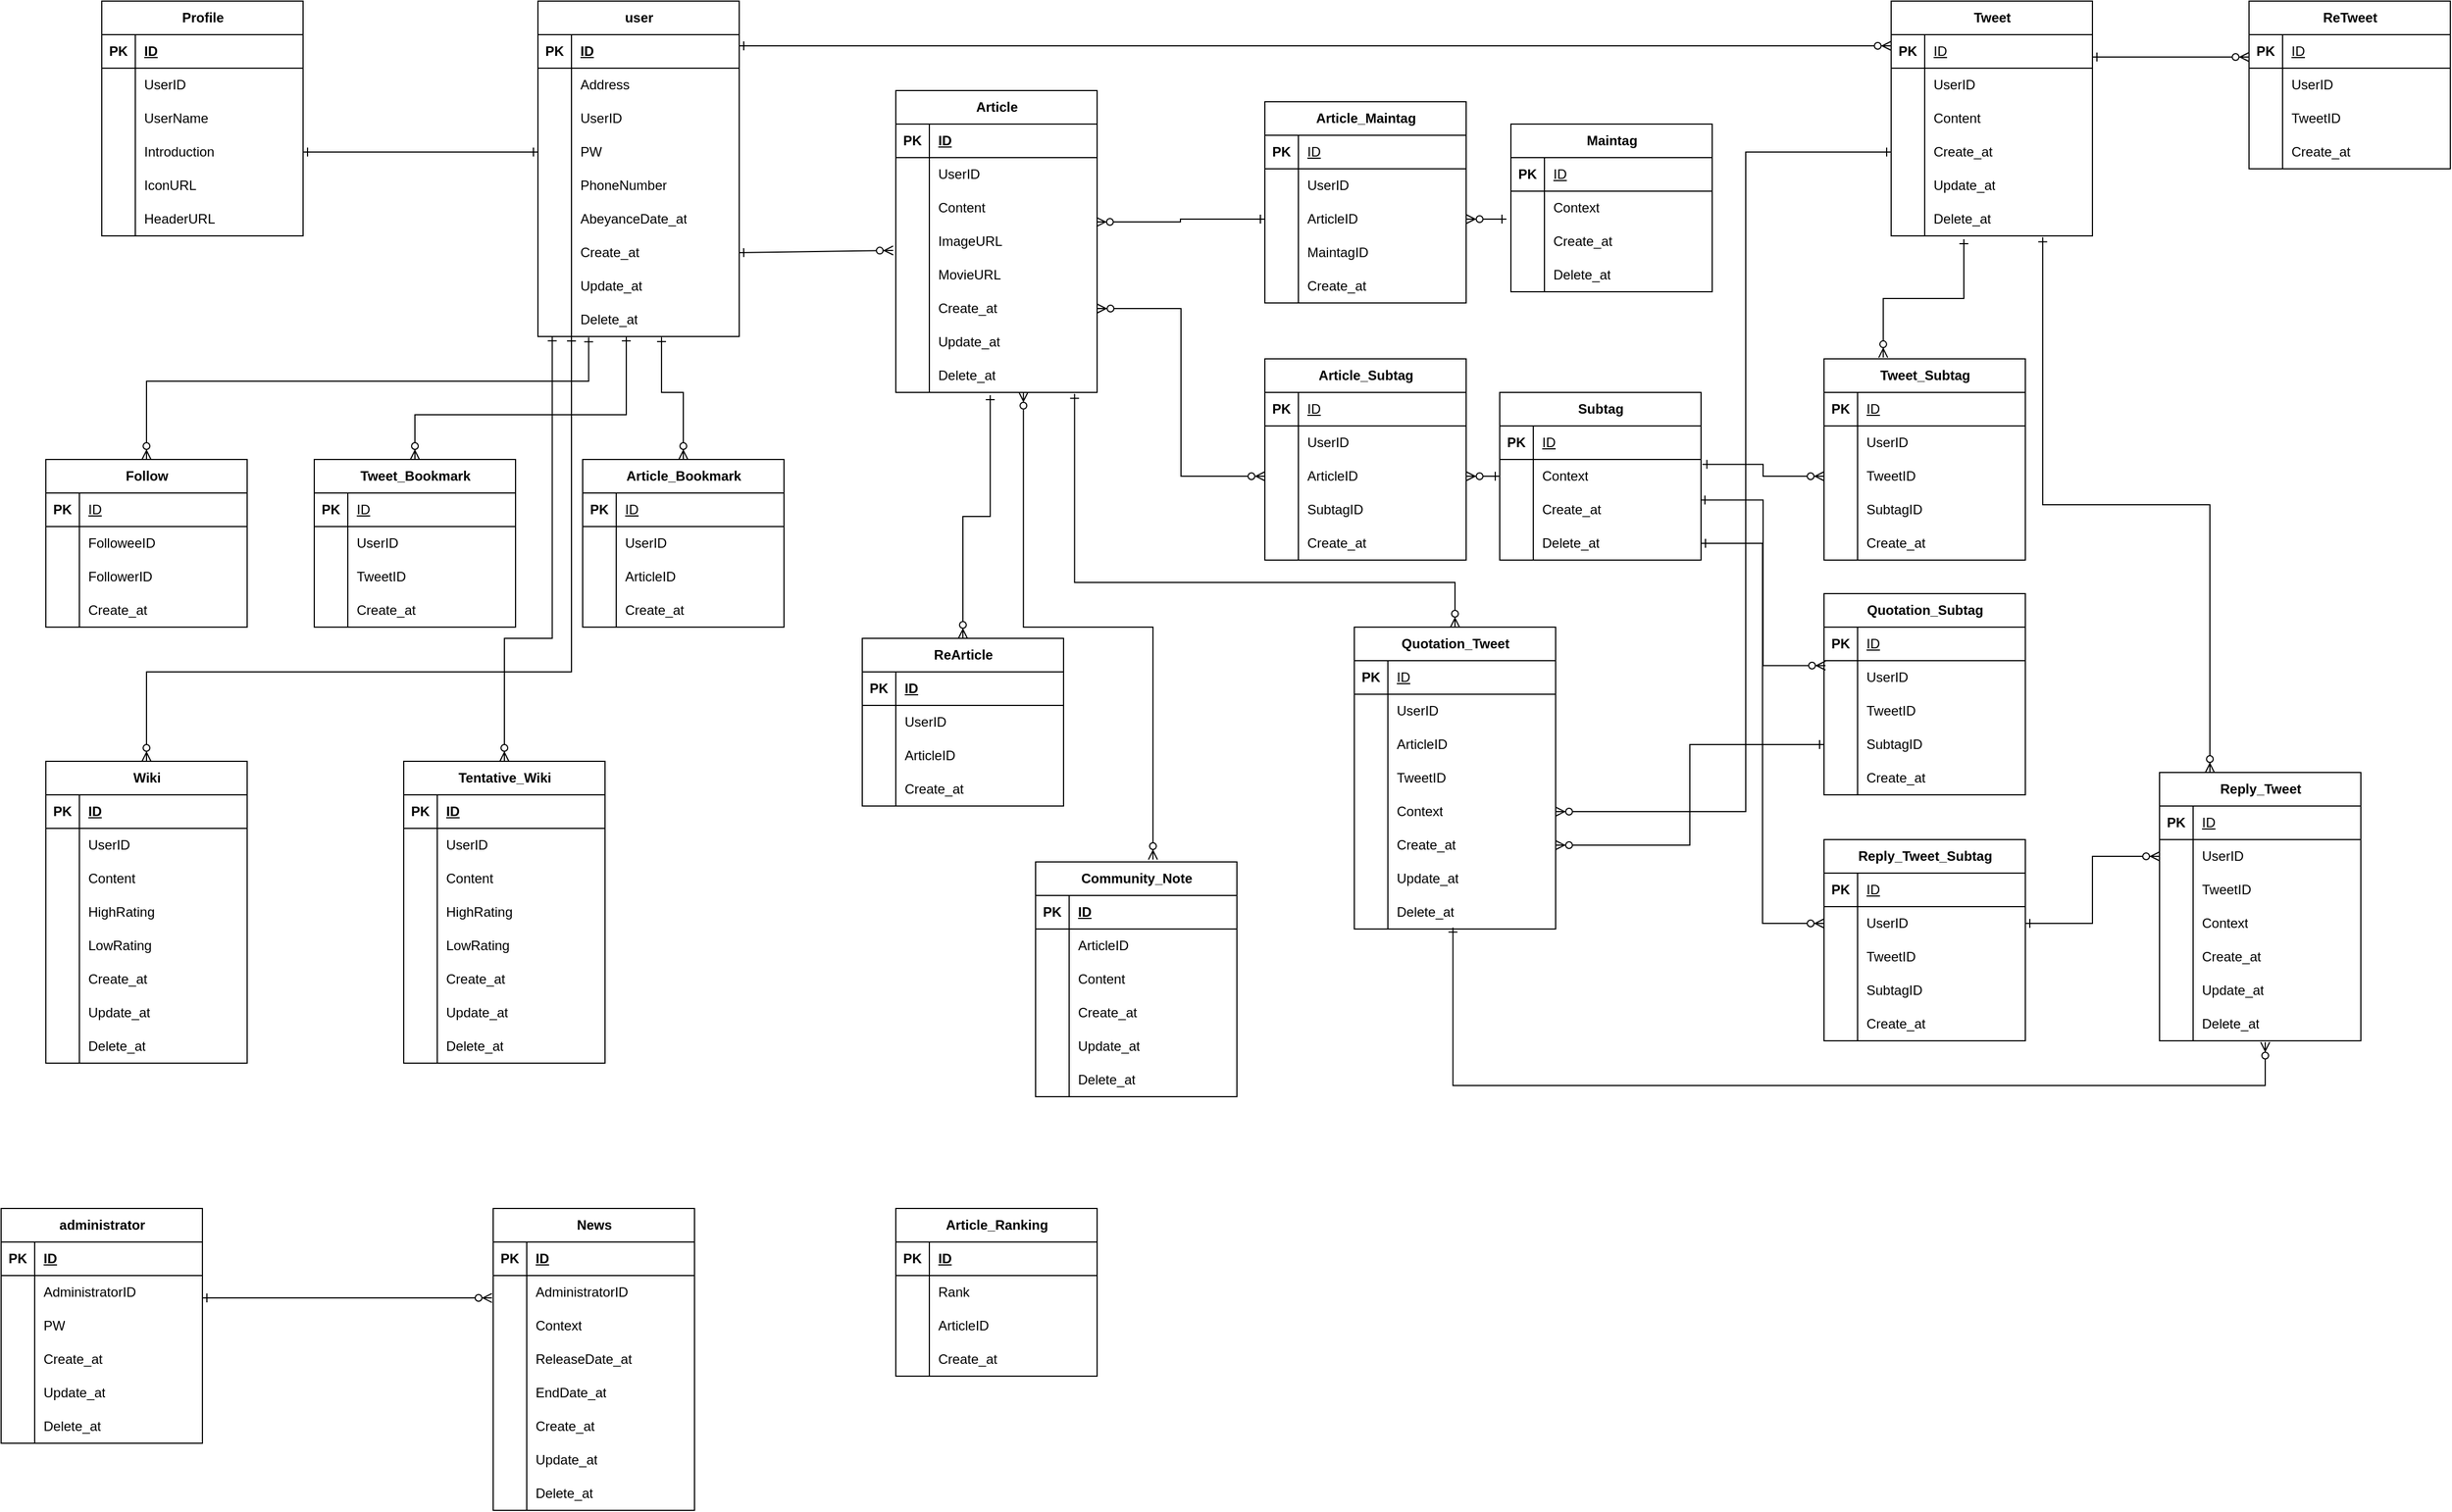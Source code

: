 <mxfile version="25.0.1">
  <diagram id="R2lEEEUBdFMjLlhIrx00" name="Page-1">
    <mxGraphModel dx="3813" dy="1103" grid="1" gridSize="10" guides="1" tooltips="1" connect="1" arrows="1" fold="1" page="1" pageScale="1" pageWidth="850" pageHeight="1100" math="0" shadow="0" extFonts="Permanent Marker^https://fonts.googleapis.com/css?family=Permanent+Marker">
      <root>
        <mxCell id="0" />
        <mxCell id="1" parent="0" />
        <mxCell id="yjCj59-6vPCWEXVOC3nU-2" value="user" style="shape=table;startSize=30;container=1;collapsible=1;childLayout=tableLayout;fixedRows=1;rowLines=0;fontStyle=1;align=center;resizeLast=1;html=1;" parent="1" vertex="1">
          <mxGeometry x="-280" y="80" width="180" height="300" as="geometry">
            <mxRectangle x="120" y="160" width="60" height="30" as="alternateBounds" />
          </mxGeometry>
        </mxCell>
        <mxCell id="yjCj59-6vPCWEXVOC3nU-3" value="" style="shape=tableRow;horizontal=0;startSize=0;swimlaneHead=0;swimlaneBody=0;fillColor=none;collapsible=0;dropTarget=0;points=[[0,0.5],[1,0.5]];portConstraint=eastwest;top=0;left=0;right=0;bottom=1;" parent="yjCj59-6vPCWEXVOC3nU-2" vertex="1">
          <mxGeometry y="30" width="180" height="30" as="geometry" />
        </mxCell>
        <mxCell id="yjCj59-6vPCWEXVOC3nU-4" value="PK" style="shape=partialRectangle;connectable=0;fillColor=none;top=0;left=0;bottom=0;right=0;fontStyle=1;overflow=hidden;whiteSpace=wrap;html=1;" parent="yjCj59-6vPCWEXVOC3nU-3" vertex="1">
          <mxGeometry width="30" height="30" as="geometry">
            <mxRectangle width="30" height="30" as="alternateBounds" />
          </mxGeometry>
        </mxCell>
        <mxCell id="yjCj59-6vPCWEXVOC3nU-5" value="ID" style="shape=partialRectangle;connectable=0;fillColor=none;top=0;left=0;bottom=0;right=0;align=left;spacingLeft=6;fontStyle=5;overflow=hidden;whiteSpace=wrap;html=1;" parent="yjCj59-6vPCWEXVOC3nU-3" vertex="1">
          <mxGeometry x="30" width="150" height="30" as="geometry">
            <mxRectangle width="150" height="30" as="alternateBounds" />
          </mxGeometry>
        </mxCell>
        <mxCell id="yjCj59-6vPCWEXVOC3nU-58" value="" style="shape=tableRow;horizontal=0;startSize=0;swimlaneHead=0;swimlaneBody=0;fillColor=none;collapsible=0;dropTarget=0;points=[[0,0.5],[1,0.5]];portConstraint=eastwest;top=0;left=0;right=0;bottom=0;" parent="yjCj59-6vPCWEXVOC3nU-2" vertex="1">
          <mxGeometry y="60" width="180" height="30" as="geometry" />
        </mxCell>
        <mxCell id="yjCj59-6vPCWEXVOC3nU-59" value="" style="shape=partialRectangle;connectable=0;fillColor=none;top=0;left=0;bottom=0;right=0;editable=1;overflow=hidden;whiteSpace=wrap;html=1;" parent="yjCj59-6vPCWEXVOC3nU-58" vertex="1">
          <mxGeometry width="30" height="30" as="geometry">
            <mxRectangle width="30" height="30" as="alternateBounds" />
          </mxGeometry>
        </mxCell>
        <mxCell id="yjCj59-6vPCWEXVOC3nU-60" value="Address" style="shape=partialRectangle;connectable=0;fillColor=none;top=0;left=0;bottom=0;right=0;align=left;spacingLeft=6;overflow=hidden;whiteSpace=wrap;html=1;" parent="yjCj59-6vPCWEXVOC3nU-58" vertex="1">
          <mxGeometry x="30" width="150" height="30" as="geometry">
            <mxRectangle width="150" height="30" as="alternateBounds" />
          </mxGeometry>
        </mxCell>
        <mxCell id="yjCj59-6vPCWEXVOC3nU-6" value="" style="shape=tableRow;horizontal=0;startSize=0;swimlaneHead=0;swimlaneBody=0;fillColor=none;collapsible=0;dropTarget=0;points=[[0,0.5],[1,0.5]];portConstraint=eastwest;top=0;left=0;right=0;bottom=0;" parent="yjCj59-6vPCWEXVOC3nU-2" vertex="1">
          <mxGeometry y="90" width="180" height="30" as="geometry" />
        </mxCell>
        <mxCell id="yjCj59-6vPCWEXVOC3nU-7" value="" style="shape=partialRectangle;connectable=0;fillColor=none;top=0;left=0;bottom=0;right=0;editable=1;overflow=hidden;whiteSpace=wrap;html=1;" parent="yjCj59-6vPCWEXVOC3nU-6" vertex="1">
          <mxGeometry width="30" height="30" as="geometry">
            <mxRectangle width="30" height="30" as="alternateBounds" />
          </mxGeometry>
        </mxCell>
        <mxCell id="yjCj59-6vPCWEXVOC3nU-8" value="UserID" style="shape=partialRectangle;connectable=0;fillColor=none;top=0;left=0;bottom=0;right=0;align=left;spacingLeft=6;overflow=hidden;whiteSpace=wrap;html=1;" parent="yjCj59-6vPCWEXVOC3nU-6" vertex="1">
          <mxGeometry x="30" width="150" height="30" as="geometry">
            <mxRectangle width="150" height="30" as="alternateBounds" />
          </mxGeometry>
        </mxCell>
        <mxCell id="yjCj59-6vPCWEXVOC3nU-9" value="" style="shape=tableRow;horizontal=0;startSize=0;swimlaneHead=0;swimlaneBody=0;fillColor=none;collapsible=0;dropTarget=0;points=[[0,0.5],[1,0.5]];portConstraint=eastwest;top=0;left=0;right=0;bottom=0;" parent="yjCj59-6vPCWEXVOC3nU-2" vertex="1">
          <mxGeometry y="120" width="180" height="30" as="geometry" />
        </mxCell>
        <mxCell id="yjCj59-6vPCWEXVOC3nU-10" value="" style="shape=partialRectangle;connectable=0;fillColor=none;top=0;left=0;bottom=0;right=0;editable=1;overflow=hidden;whiteSpace=wrap;html=1;" parent="yjCj59-6vPCWEXVOC3nU-9" vertex="1">
          <mxGeometry width="30" height="30" as="geometry">
            <mxRectangle width="30" height="30" as="alternateBounds" />
          </mxGeometry>
        </mxCell>
        <mxCell id="yjCj59-6vPCWEXVOC3nU-11" value="PW" style="shape=partialRectangle;connectable=0;fillColor=none;top=0;left=0;bottom=0;right=0;align=left;spacingLeft=6;overflow=hidden;whiteSpace=wrap;html=1;" parent="yjCj59-6vPCWEXVOC3nU-9" vertex="1">
          <mxGeometry x="30" width="150" height="30" as="geometry">
            <mxRectangle width="150" height="30" as="alternateBounds" />
          </mxGeometry>
        </mxCell>
        <mxCell id="yjCj59-6vPCWEXVOC3nU-12" value="" style="shape=tableRow;horizontal=0;startSize=0;swimlaneHead=0;swimlaneBody=0;fillColor=none;collapsible=0;dropTarget=0;points=[[0,0.5],[1,0.5]];portConstraint=eastwest;top=0;left=0;right=0;bottom=0;" parent="yjCj59-6vPCWEXVOC3nU-2" vertex="1">
          <mxGeometry y="150" width="180" height="30" as="geometry" />
        </mxCell>
        <mxCell id="yjCj59-6vPCWEXVOC3nU-13" value="" style="shape=partialRectangle;connectable=0;fillColor=none;top=0;left=0;bottom=0;right=0;editable=1;overflow=hidden;whiteSpace=wrap;html=1;" parent="yjCj59-6vPCWEXVOC3nU-12" vertex="1">
          <mxGeometry width="30" height="30" as="geometry">
            <mxRectangle width="30" height="30" as="alternateBounds" />
          </mxGeometry>
        </mxCell>
        <mxCell id="yjCj59-6vPCWEXVOC3nU-14" value="PhoneNumber" style="shape=partialRectangle;connectable=0;fillColor=none;top=0;left=0;bottom=0;right=0;align=left;spacingLeft=6;overflow=hidden;whiteSpace=wrap;html=1;" parent="yjCj59-6vPCWEXVOC3nU-12" vertex="1">
          <mxGeometry x="30" width="150" height="30" as="geometry">
            <mxRectangle width="150" height="30" as="alternateBounds" />
          </mxGeometry>
        </mxCell>
        <mxCell id="KFRlylcBGsQAndL0UJ9y-143" value="" style="shape=tableRow;horizontal=0;startSize=0;swimlaneHead=0;swimlaneBody=0;fillColor=none;collapsible=0;dropTarget=0;points=[[0,0.5],[1,0.5]];portConstraint=eastwest;top=0;left=0;right=0;bottom=0;" vertex="1" parent="yjCj59-6vPCWEXVOC3nU-2">
          <mxGeometry y="180" width="180" height="30" as="geometry" />
        </mxCell>
        <mxCell id="KFRlylcBGsQAndL0UJ9y-144" value="" style="shape=partialRectangle;connectable=0;fillColor=none;top=0;left=0;bottom=0;right=0;editable=1;overflow=hidden;whiteSpace=wrap;html=1;" vertex="1" parent="KFRlylcBGsQAndL0UJ9y-143">
          <mxGeometry width="30" height="30" as="geometry">
            <mxRectangle width="30" height="30" as="alternateBounds" />
          </mxGeometry>
        </mxCell>
        <mxCell id="KFRlylcBGsQAndL0UJ9y-145" value="AbeyanceDate_at" style="shape=partialRectangle;connectable=0;fillColor=none;top=0;left=0;bottom=0;right=0;align=left;spacingLeft=6;overflow=hidden;whiteSpace=wrap;html=1;" vertex="1" parent="KFRlylcBGsQAndL0UJ9y-143">
          <mxGeometry x="30" width="150" height="30" as="geometry">
            <mxRectangle width="150" height="30" as="alternateBounds" />
          </mxGeometry>
        </mxCell>
        <mxCell id="yjCj59-6vPCWEXVOC3nU-24" value="" style="shape=tableRow;horizontal=0;startSize=0;swimlaneHead=0;swimlaneBody=0;fillColor=none;collapsible=0;dropTarget=0;points=[[0,0.5],[1,0.5]];portConstraint=eastwest;top=0;left=0;right=0;bottom=0;" parent="yjCj59-6vPCWEXVOC3nU-2" vertex="1">
          <mxGeometry y="210" width="180" height="30" as="geometry" />
        </mxCell>
        <mxCell id="yjCj59-6vPCWEXVOC3nU-25" value="" style="shape=partialRectangle;connectable=0;fillColor=none;top=0;left=0;bottom=0;right=0;editable=1;overflow=hidden;whiteSpace=wrap;html=1;" parent="yjCj59-6vPCWEXVOC3nU-24" vertex="1">
          <mxGeometry width="30" height="30" as="geometry">
            <mxRectangle width="30" height="30" as="alternateBounds" />
          </mxGeometry>
        </mxCell>
        <mxCell id="yjCj59-6vPCWEXVOC3nU-26" value="Create_at" style="shape=partialRectangle;connectable=0;fillColor=none;top=0;left=0;bottom=0;right=0;align=left;spacingLeft=6;overflow=hidden;whiteSpace=wrap;html=1;" parent="yjCj59-6vPCWEXVOC3nU-24" vertex="1">
          <mxGeometry x="30" width="150" height="30" as="geometry">
            <mxRectangle width="150" height="30" as="alternateBounds" />
          </mxGeometry>
        </mxCell>
        <mxCell id="yjCj59-6vPCWEXVOC3nU-27" value="" style="shape=tableRow;horizontal=0;startSize=0;swimlaneHead=0;swimlaneBody=0;fillColor=none;collapsible=0;dropTarget=0;points=[[0,0.5],[1,0.5]];portConstraint=eastwest;top=0;left=0;right=0;bottom=0;" parent="yjCj59-6vPCWEXVOC3nU-2" vertex="1">
          <mxGeometry y="240" width="180" height="30" as="geometry" />
        </mxCell>
        <mxCell id="yjCj59-6vPCWEXVOC3nU-28" value="" style="shape=partialRectangle;connectable=0;fillColor=none;top=0;left=0;bottom=0;right=0;editable=1;overflow=hidden;whiteSpace=wrap;html=1;" parent="yjCj59-6vPCWEXVOC3nU-27" vertex="1">
          <mxGeometry width="30" height="30" as="geometry">
            <mxRectangle width="30" height="30" as="alternateBounds" />
          </mxGeometry>
        </mxCell>
        <mxCell id="yjCj59-6vPCWEXVOC3nU-29" value="Update_at" style="shape=partialRectangle;connectable=0;fillColor=none;top=0;left=0;bottom=0;right=0;align=left;spacingLeft=6;overflow=hidden;whiteSpace=wrap;html=1;" parent="yjCj59-6vPCWEXVOC3nU-27" vertex="1">
          <mxGeometry x="30" width="150" height="30" as="geometry">
            <mxRectangle width="150" height="30" as="alternateBounds" />
          </mxGeometry>
        </mxCell>
        <mxCell id="yjCj59-6vPCWEXVOC3nU-30" value="" style="shape=tableRow;horizontal=0;startSize=0;swimlaneHead=0;swimlaneBody=0;fillColor=none;collapsible=0;dropTarget=0;points=[[0,0.5],[1,0.5]];portConstraint=eastwest;top=0;left=0;right=0;bottom=0;" parent="yjCj59-6vPCWEXVOC3nU-2" vertex="1">
          <mxGeometry y="270" width="180" height="30" as="geometry" />
        </mxCell>
        <mxCell id="yjCj59-6vPCWEXVOC3nU-31" value="" style="shape=partialRectangle;connectable=0;fillColor=none;top=0;left=0;bottom=0;right=0;editable=1;overflow=hidden;whiteSpace=wrap;html=1;" parent="yjCj59-6vPCWEXVOC3nU-30" vertex="1">
          <mxGeometry width="30" height="30" as="geometry">
            <mxRectangle width="30" height="30" as="alternateBounds" />
          </mxGeometry>
        </mxCell>
        <mxCell id="yjCj59-6vPCWEXVOC3nU-32" value="Delete_at" style="shape=partialRectangle;connectable=0;fillColor=none;top=0;left=0;bottom=0;right=0;align=left;spacingLeft=6;overflow=hidden;whiteSpace=wrap;html=1;" parent="yjCj59-6vPCWEXVOC3nU-30" vertex="1">
          <mxGeometry x="30" width="150" height="30" as="geometry">
            <mxRectangle width="150" height="30" as="alternateBounds" />
          </mxGeometry>
        </mxCell>
        <mxCell id="yjCj59-6vPCWEXVOC3nU-36" value="Follow" style="shape=table;startSize=30;container=1;collapsible=1;childLayout=tableLayout;fixedRows=1;rowLines=0;fontStyle=1;align=center;resizeLast=1;html=1;" parent="1" vertex="1">
          <mxGeometry x="-720" y="490" width="180" height="150" as="geometry">
            <mxRectangle x="120" y="160" width="60" height="30" as="alternateBounds" />
          </mxGeometry>
        </mxCell>
        <mxCell id="yjCj59-6vPCWEXVOC3nU-37" value="" style="shape=tableRow;horizontal=0;startSize=0;swimlaneHead=0;swimlaneBody=0;fillColor=none;collapsible=0;dropTarget=0;points=[[0,0.5],[1,0.5]];portConstraint=eastwest;top=0;left=0;right=0;bottom=1;" parent="yjCj59-6vPCWEXVOC3nU-36" vertex="1">
          <mxGeometry y="30" width="180" height="30" as="geometry" />
        </mxCell>
        <mxCell id="yjCj59-6vPCWEXVOC3nU-38" value="PK" style="shape=partialRectangle;connectable=0;fillColor=none;top=0;left=0;bottom=0;right=0;fontStyle=1;overflow=hidden;whiteSpace=wrap;html=1;" parent="yjCj59-6vPCWEXVOC3nU-37" vertex="1">
          <mxGeometry width="30" height="30" as="geometry">
            <mxRectangle width="30" height="30" as="alternateBounds" />
          </mxGeometry>
        </mxCell>
        <mxCell id="yjCj59-6vPCWEXVOC3nU-39" value="&lt;span style=&quot;font-weight: 400;&quot;&gt;ID&lt;/span&gt;" style="shape=partialRectangle;connectable=0;fillColor=none;top=0;left=0;bottom=0;right=0;align=left;spacingLeft=6;fontStyle=5;overflow=hidden;whiteSpace=wrap;html=1;" parent="yjCj59-6vPCWEXVOC3nU-37" vertex="1">
          <mxGeometry x="30" width="150" height="30" as="geometry">
            <mxRectangle width="150" height="30" as="alternateBounds" />
          </mxGeometry>
        </mxCell>
        <mxCell id="yjCj59-6vPCWEXVOC3nU-40" value="" style="shape=tableRow;horizontal=0;startSize=0;swimlaneHead=0;swimlaneBody=0;fillColor=none;collapsible=0;dropTarget=0;points=[[0,0.5],[1,0.5]];portConstraint=eastwest;top=0;left=0;right=0;bottom=0;" parent="yjCj59-6vPCWEXVOC3nU-36" vertex="1">
          <mxGeometry y="60" width="180" height="30" as="geometry" />
        </mxCell>
        <mxCell id="yjCj59-6vPCWEXVOC3nU-41" value="" style="shape=partialRectangle;connectable=0;fillColor=none;top=0;left=0;bottom=0;right=0;editable=1;overflow=hidden;whiteSpace=wrap;html=1;" parent="yjCj59-6vPCWEXVOC3nU-40" vertex="1">
          <mxGeometry width="30" height="30" as="geometry">
            <mxRectangle width="30" height="30" as="alternateBounds" />
          </mxGeometry>
        </mxCell>
        <mxCell id="yjCj59-6vPCWEXVOC3nU-42" value="FolloweeID" style="shape=partialRectangle;connectable=0;fillColor=none;top=0;left=0;bottom=0;right=0;align=left;spacingLeft=6;overflow=hidden;whiteSpace=wrap;html=1;" parent="yjCj59-6vPCWEXVOC3nU-40" vertex="1">
          <mxGeometry x="30" width="150" height="30" as="geometry">
            <mxRectangle width="150" height="30" as="alternateBounds" />
          </mxGeometry>
        </mxCell>
        <mxCell id="yjCj59-6vPCWEXVOC3nU-43" value="" style="shape=tableRow;horizontal=0;startSize=0;swimlaneHead=0;swimlaneBody=0;fillColor=none;collapsible=0;dropTarget=0;points=[[0,0.5],[1,0.5]];portConstraint=eastwest;top=0;left=0;right=0;bottom=0;" parent="yjCj59-6vPCWEXVOC3nU-36" vertex="1">
          <mxGeometry y="90" width="180" height="30" as="geometry" />
        </mxCell>
        <mxCell id="yjCj59-6vPCWEXVOC3nU-44" value="" style="shape=partialRectangle;connectable=0;fillColor=none;top=0;left=0;bottom=0;right=0;editable=1;overflow=hidden;whiteSpace=wrap;html=1;" parent="yjCj59-6vPCWEXVOC3nU-43" vertex="1">
          <mxGeometry width="30" height="30" as="geometry">
            <mxRectangle width="30" height="30" as="alternateBounds" />
          </mxGeometry>
        </mxCell>
        <mxCell id="yjCj59-6vPCWEXVOC3nU-45" value="FollowerID" style="shape=partialRectangle;connectable=0;fillColor=none;top=0;left=0;bottom=0;right=0;align=left;spacingLeft=6;overflow=hidden;whiteSpace=wrap;html=1;" parent="yjCj59-6vPCWEXVOC3nU-43" vertex="1">
          <mxGeometry x="30" width="150" height="30" as="geometry">
            <mxRectangle width="150" height="30" as="alternateBounds" />
          </mxGeometry>
        </mxCell>
        <mxCell id="xISEBCcvaEuedDnMcabR-70" value="" style="shape=tableRow;horizontal=0;startSize=0;swimlaneHead=0;swimlaneBody=0;fillColor=none;collapsible=0;dropTarget=0;points=[[0,0.5],[1,0.5]];portConstraint=eastwest;top=0;left=0;right=0;bottom=0;" parent="yjCj59-6vPCWEXVOC3nU-36" vertex="1">
          <mxGeometry y="120" width="180" height="30" as="geometry" />
        </mxCell>
        <mxCell id="xISEBCcvaEuedDnMcabR-71" value="" style="shape=partialRectangle;connectable=0;fillColor=none;top=0;left=0;bottom=0;right=0;editable=1;overflow=hidden;whiteSpace=wrap;html=1;" parent="xISEBCcvaEuedDnMcabR-70" vertex="1">
          <mxGeometry width="30" height="30" as="geometry">
            <mxRectangle width="30" height="30" as="alternateBounds" />
          </mxGeometry>
        </mxCell>
        <mxCell id="xISEBCcvaEuedDnMcabR-72" value="Create_at" style="shape=partialRectangle;connectable=0;fillColor=none;top=0;left=0;bottom=0;right=0;align=left;spacingLeft=6;overflow=hidden;whiteSpace=wrap;html=1;" parent="xISEBCcvaEuedDnMcabR-70" vertex="1">
          <mxGeometry x="30" width="150" height="30" as="geometry">
            <mxRectangle width="150" height="30" as="alternateBounds" />
          </mxGeometry>
        </mxCell>
        <mxCell id="yjCj59-6vPCWEXVOC3nU-61" value="" style="edgeStyle=elbowEdgeStyle;fontSize=12;html=1;endArrow=ERzeroToMany;startArrow=ERone;rounded=0;startFill=0;entryX=0.5;entryY=0;entryDx=0;entryDy=0;exitX=0.252;exitY=1.024;exitDx=0;exitDy=0;elbow=vertical;exitPerimeter=0;" parent="1" source="yjCj59-6vPCWEXVOC3nU-30" target="yjCj59-6vPCWEXVOC3nU-36" edge="1">
          <mxGeometry width="100" height="100" relative="1" as="geometry">
            <mxPoint x="-370" y="290" as="sourcePoint" />
            <mxPoint x="-420" y="460" as="targetPoint" />
            <Array as="points">
              <mxPoint x="-430" y="420" />
            </Array>
          </mxGeometry>
        </mxCell>
        <mxCell id="yjCj59-6vPCWEXVOC3nU-62" value="Tweet" style="shape=table;startSize=30;container=1;collapsible=1;childLayout=tableLayout;fixedRows=1;rowLines=0;fontStyle=1;align=center;resizeLast=1;html=1;" parent="1" vertex="1">
          <mxGeometry x="930" y="80" width="180" height="210" as="geometry">
            <mxRectangle x="120" y="160" width="60" height="30" as="alternateBounds" />
          </mxGeometry>
        </mxCell>
        <mxCell id="yjCj59-6vPCWEXVOC3nU-63" value="" style="shape=tableRow;horizontal=0;startSize=0;swimlaneHead=0;swimlaneBody=0;fillColor=none;collapsible=0;dropTarget=0;points=[[0,0.5],[1,0.5]];portConstraint=eastwest;top=0;left=0;right=0;bottom=1;" parent="yjCj59-6vPCWEXVOC3nU-62" vertex="1">
          <mxGeometry y="30" width="180" height="30" as="geometry" />
        </mxCell>
        <mxCell id="yjCj59-6vPCWEXVOC3nU-64" value="PK" style="shape=partialRectangle;connectable=0;fillColor=none;top=0;left=0;bottom=0;right=0;fontStyle=1;overflow=hidden;whiteSpace=wrap;html=1;" parent="yjCj59-6vPCWEXVOC3nU-63" vertex="1">
          <mxGeometry width="30" height="30" as="geometry">
            <mxRectangle width="30" height="30" as="alternateBounds" />
          </mxGeometry>
        </mxCell>
        <mxCell id="yjCj59-6vPCWEXVOC3nU-65" value="&lt;span style=&quot;font-weight: 400;&quot;&gt;ID&lt;/span&gt;" style="shape=partialRectangle;connectable=0;fillColor=none;top=0;left=0;bottom=0;right=0;align=left;spacingLeft=6;fontStyle=5;overflow=hidden;whiteSpace=wrap;html=1;" parent="yjCj59-6vPCWEXVOC3nU-63" vertex="1">
          <mxGeometry x="30" width="150" height="30" as="geometry">
            <mxRectangle width="150" height="30" as="alternateBounds" />
          </mxGeometry>
        </mxCell>
        <mxCell id="yjCj59-6vPCWEXVOC3nU-82" value="" style="shape=tableRow;horizontal=0;startSize=0;swimlaneHead=0;swimlaneBody=0;fillColor=none;collapsible=0;dropTarget=0;points=[[0,0.5],[1,0.5]];portConstraint=eastwest;top=0;left=0;right=0;bottom=0;" parent="yjCj59-6vPCWEXVOC3nU-62" vertex="1">
          <mxGeometry y="60" width="180" height="30" as="geometry" />
        </mxCell>
        <mxCell id="yjCj59-6vPCWEXVOC3nU-83" value="" style="shape=partialRectangle;connectable=0;fillColor=none;top=0;left=0;bottom=0;right=0;editable=1;overflow=hidden;whiteSpace=wrap;html=1;" parent="yjCj59-6vPCWEXVOC3nU-82" vertex="1">
          <mxGeometry width="30" height="30" as="geometry">
            <mxRectangle width="30" height="30" as="alternateBounds" />
          </mxGeometry>
        </mxCell>
        <mxCell id="yjCj59-6vPCWEXVOC3nU-84" value="UserID" style="shape=partialRectangle;connectable=0;fillColor=none;top=0;left=0;bottom=0;right=0;align=left;spacingLeft=6;overflow=hidden;whiteSpace=wrap;html=1;" parent="yjCj59-6vPCWEXVOC3nU-82" vertex="1">
          <mxGeometry x="30" width="150" height="30" as="geometry">
            <mxRectangle width="150" height="30" as="alternateBounds" />
          </mxGeometry>
        </mxCell>
        <mxCell id="yjCj59-6vPCWEXVOC3nU-66" value="" style="shape=tableRow;horizontal=0;startSize=0;swimlaneHead=0;swimlaneBody=0;fillColor=none;collapsible=0;dropTarget=0;points=[[0,0.5],[1,0.5]];portConstraint=eastwest;top=0;left=0;right=0;bottom=0;" parent="yjCj59-6vPCWEXVOC3nU-62" vertex="1">
          <mxGeometry y="90" width="180" height="30" as="geometry" />
        </mxCell>
        <mxCell id="yjCj59-6vPCWEXVOC3nU-67" value="" style="shape=partialRectangle;connectable=0;fillColor=none;top=0;left=0;bottom=0;right=0;editable=1;overflow=hidden;whiteSpace=wrap;html=1;" parent="yjCj59-6vPCWEXVOC3nU-66" vertex="1">
          <mxGeometry width="30" height="30" as="geometry">
            <mxRectangle width="30" height="30" as="alternateBounds" />
          </mxGeometry>
        </mxCell>
        <mxCell id="yjCj59-6vPCWEXVOC3nU-68" value="Content" style="shape=partialRectangle;connectable=0;fillColor=none;top=0;left=0;bottom=0;right=0;align=left;spacingLeft=6;overflow=hidden;whiteSpace=wrap;html=1;" parent="yjCj59-6vPCWEXVOC3nU-66" vertex="1">
          <mxGeometry x="30" width="150" height="30" as="geometry">
            <mxRectangle width="150" height="30" as="alternateBounds" />
          </mxGeometry>
        </mxCell>
        <mxCell id="yjCj59-6vPCWEXVOC3nU-69" value="" style="shape=tableRow;horizontal=0;startSize=0;swimlaneHead=0;swimlaneBody=0;fillColor=none;collapsible=0;dropTarget=0;points=[[0,0.5],[1,0.5]];portConstraint=eastwest;top=0;left=0;right=0;bottom=0;" parent="yjCj59-6vPCWEXVOC3nU-62" vertex="1">
          <mxGeometry y="120" width="180" height="30" as="geometry" />
        </mxCell>
        <mxCell id="yjCj59-6vPCWEXVOC3nU-70" value="" style="shape=partialRectangle;connectable=0;fillColor=none;top=0;left=0;bottom=0;right=0;editable=1;overflow=hidden;whiteSpace=wrap;html=1;" parent="yjCj59-6vPCWEXVOC3nU-69" vertex="1">
          <mxGeometry width="30" height="30" as="geometry">
            <mxRectangle width="30" height="30" as="alternateBounds" />
          </mxGeometry>
        </mxCell>
        <mxCell id="yjCj59-6vPCWEXVOC3nU-71" value="Create_at" style="shape=partialRectangle;connectable=0;fillColor=none;top=0;left=0;bottom=0;right=0;align=left;spacingLeft=6;overflow=hidden;whiteSpace=wrap;html=1;" parent="yjCj59-6vPCWEXVOC3nU-69" vertex="1">
          <mxGeometry x="30" width="150" height="30" as="geometry">
            <mxRectangle width="150" height="30" as="alternateBounds" />
          </mxGeometry>
        </mxCell>
        <mxCell id="yjCj59-6vPCWEXVOC3nU-72" value="" style="shape=tableRow;horizontal=0;startSize=0;swimlaneHead=0;swimlaneBody=0;fillColor=none;collapsible=0;dropTarget=0;points=[[0,0.5],[1,0.5]];portConstraint=eastwest;top=0;left=0;right=0;bottom=0;" parent="yjCj59-6vPCWEXVOC3nU-62" vertex="1">
          <mxGeometry y="150" width="180" height="30" as="geometry" />
        </mxCell>
        <mxCell id="yjCj59-6vPCWEXVOC3nU-73" value="" style="shape=partialRectangle;connectable=0;fillColor=none;top=0;left=0;bottom=0;right=0;editable=1;overflow=hidden;whiteSpace=wrap;html=1;" parent="yjCj59-6vPCWEXVOC3nU-72" vertex="1">
          <mxGeometry width="30" height="30" as="geometry">
            <mxRectangle width="30" height="30" as="alternateBounds" />
          </mxGeometry>
        </mxCell>
        <mxCell id="yjCj59-6vPCWEXVOC3nU-74" value="Update_at" style="shape=partialRectangle;connectable=0;fillColor=none;top=0;left=0;bottom=0;right=0;align=left;spacingLeft=6;overflow=hidden;whiteSpace=wrap;html=1;" parent="yjCj59-6vPCWEXVOC3nU-72" vertex="1">
          <mxGeometry x="30" width="150" height="30" as="geometry">
            <mxRectangle width="150" height="30" as="alternateBounds" />
          </mxGeometry>
        </mxCell>
        <mxCell id="yjCj59-6vPCWEXVOC3nU-75" value="" style="shape=tableRow;horizontal=0;startSize=0;swimlaneHead=0;swimlaneBody=0;fillColor=none;collapsible=0;dropTarget=0;points=[[0,0.5],[1,0.5]];portConstraint=eastwest;top=0;left=0;right=0;bottom=0;" parent="yjCj59-6vPCWEXVOC3nU-62" vertex="1">
          <mxGeometry y="180" width="180" height="30" as="geometry" />
        </mxCell>
        <mxCell id="yjCj59-6vPCWEXVOC3nU-76" value="" style="shape=partialRectangle;connectable=0;fillColor=none;top=0;left=0;bottom=0;right=0;editable=1;overflow=hidden;whiteSpace=wrap;html=1;" parent="yjCj59-6vPCWEXVOC3nU-75" vertex="1">
          <mxGeometry width="30" height="30" as="geometry">
            <mxRectangle width="30" height="30" as="alternateBounds" />
          </mxGeometry>
        </mxCell>
        <mxCell id="yjCj59-6vPCWEXVOC3nU-77" value="Delete_at" style="shape=partialRectangle;connectable=0;fillColor=none;top=0;left=0;bottom=0;right=0;align=left;spacingLeft=6;overflow=hidden;whiteSpace=wrap;html=1;" parent="yjCj59-6vPCWEXVOC3nU-75" vertex="1">
          <mxGeometry x="30" width="150" height="30" as="geometry">
            <mxRectangle width="150" height="30" as="alternateBounds" />
          </mxGeometry>
        </mxCell>
        <mxCell id="yjCj59-6vPCWEXVOC3nU-78" value="" style="edgeStyle=entityRelationEdgeStyle;fontSize=12;html=1;endArrow=ERzeroToMany;startArrow=ERone;rounded=0;entryX=0;entryY=0.5;entryDx=0;entryDy=0;exitX=1;exitY=0.5;exitDx=0;exitDy=0;startFill=0;" parent="1" edge="1">
          <mxGeometry width="100" height="100" relative="1" as="geometry">
            <mxPoint x="-100" y="120" as="sourcePoint" />
            <mxPoint x="930" y="120" as="targetPoint" />
          </mxGeometry>
        </mxCell>
        <mxCell id="xISEBCcvaEuedDnMcabR-1" value="Profile" style="shape=table;startSize=30;container=1;collapsible=1;childLayout=tableLayout;fixedRows=1;rowLines=0;fontStyle=1;align=center;resizeLast=1;html=1;" parent="1" vertex="1">
          <mxGeometry x="-670" y="80" width="180" height="210" as="geometry" />
        </mxCell>
        <mxCell id="xISEBCcvaEuedDnMcabR-2" value="" style="shape=tableRow;horizontal=0;startSize=0;swimlaneHead=0;swimlaneBody=0;fillColor=none;collapsible=0;dropTarget=0;points=[[0,0.5],[1,0.5]];portConstraint=eastwest;top=0;left=0;right=0;bottom=1;" parent="xISEBCcvaEuedDnMcabR-1" vertex="1">
          <mxGeometry y="30" width="180" height="30" as="geometry" />
        </mxCell>
        <mxCell id="xISEBCcvaEuedDnMcabR-3" value="PK" style="shape=partialRectangle;connectable=0;fillColor=none;top=0;left=0;bottom=0;right=0;fontStyle=1;overflow=hidden;whiteSpace=wrap;html=1;" parent="xISEBCcvaEuedDnMcabR-2" vertex="1">
          <mxGeometry width="30" height="30" as="geometry">
            <mxRectangle width="30" height="30" as="alternateBounds" />
          </mxGeometry>
        </mxCell>
        <mxCell id="xISEBCcvaEuedDnMcabR-4" value="ID" style="shape=partialRectangle;connectable=0;fillColor=none;top=0;left=0;bottom=0;right=0;align=left;spacingLeft=6;fontStyle=5;overflow=hidden;whiteSpace=wrap;html=1;" parent="xISEBCcvaEuedDnMcabR-2" vertex="1">
          <mxGeometry x="30" width="150" height="30" as="geometry">
            <mxRectangle width="150" height="30" as="alternateBounds" />
          </mxGeometry>
        </mxCell>
        <mxCell id="xISEBCcvaEuedDnMcabR-38" value="" style="shape=tableRow;horizontal=0;startSize=0;swimlaneHead=0;swimlaneBody=0;fillColor=none;collapsible=0;dropTarget=0;points=[[0,0.5],[1,0.5]];portConstraint=eastwest;top=0;left=0;right=0;bottom=0;" parent="xISEBCcvaEuedDnMcabR-1" vertex="1">
          <mxGeometry y="60" width="180" height="30" as="geometry" />
        </mxCell>
        <mxCell id="xISEBCcvaEuedDnMcabR-39" value="" style="shape=partialRectangle;connectable=0;fillColor=none;top=0;left=0;bottom=0;right=0;editable=1;overflow=hidden;whiteSpace=wrap;html=1;" parent="xISEBCcvaEuedDnMcabR-38" vertex="1">
          <mxGeometry width="30" height="30" as="geometry">
            <mxRectangle width="30" height="30" as="alternateBounds" />
          </mxGeometry>
        </mxCell>
        <mxCell id="xISEBCcvaEuedDnMcabR-40" value="UserID" style="shape=partialRectangle;connectable=0;fillColor=none;top=0;left=0;bottom=0;right=0;align=left;spacingLeft=6;overflow=hidden;whiteSpace=wrap;html=1;" parent="xISEBCcvaEuedDnMcabR-38" vertex="1">
          <mxGeometry x="30" width="150" height="30" as="geometry">
            <mxRectangle width="150" height="30" as="alternateBounds" />
          </mxGeometry>
        </mxCell>
        <mxCell id="xISEBCcvaEuedDnMcabR-5" value="" style="shape=tableRow;horizontal=0;startSize=0;swimlaneHead=0;swimlaneBody=0;fillColor=none;collapsible=0;dropTarget=0;points=[[0,0.5],[1,0.5]];portConstraint=eastwest;top=0;left=0;right=0;bottom=0;" parent="xISEBCcvaEuedDnMcabR-1" vertex="1">
          <mxGeometry y="90" width="180" height="30" as="geometry" />
        </mxCell>
        <mxCell id="xISEBCcvaEuedDnMcabR-6" value="" style="shape=partialRectangle;connectable=0;fillColor=none;top=0;left=0;bottom=0;right=0;editable=1;overflow=hidden;whiteSpace=wrap;html=1;" parent="xISEBCcvaEuedDnMcabR-5" vertex="1">
          <mxGeometry width="30" height="30" as="geometry">
            <mxRectangle width="30" height="30" as="alternateBounds" />
          </mxGeometry>
        </mxCell>
        <mxCell id="xISEBCcvaEuedDnMcabR-7" value="UserName" style="shape=partialRectangle;connectable=0;fillColor=none;top=0;left=0;bottom=0;right=0;align=left;spacingLeft=6;overflow=hidden;whiteSpace=wrap;html=1;" parent="xISEBCcvaEuedDnMcabR-5" vertex="1">
          <mxGeometry x="30" width="150" height="30" as="geometry">
            <mxRectangle width="150" height="30" as="alternateBounds" />
          </mxGeometry>
        </mxCell>
        <mxCell id="xISEBCcvaEuedDnMcabR-34" value="" style="shape=tableRow;horizontal=0;startSize=0;swimlaneHead=0;swimlaneBody=0;fillColor=none;collapsible=0;dropTarget=0;points=[[0,0.5],[1,0.5]];portConstraint=eastwest;top=0;left=0;right=0;bottom=0;" parent="xISEBCcvaEuedDnMcabR-1" vertex="1">
          <mxGeometry y="120" width="180" height="30" as="geometry" />
        </mxCell>
        <mxCell id="xISEBCcvaEuedDnMcabR-35" value="" style="shape=partialRectangle;connectable=0;fillColor=none;top=0;left=0;bottom=0;right=0;editable=1;overflow=hidden;whiteSpace=wrap;html=1;" parent="xISEBCcvaEuedDnMcabR-34" vertex="1">
          <mxGeometry width="30" height="30" as="geometry">
            <mxRectangle width="30" height="30" as="alternateBounds" />
          </mxGeometry>
        </mxCell>
        <mxCell id="xISEBCcvaEuedDnMcabR-36" value="Introduction" style="shape=partialRectangle;connectable=0;fillColor=none;top=0;left=0;bottom=0;right=0;align=left;spacingLeft=6;overflow=hidden;whiteSpace=wrap;html=1;" parent="xISEBCcvaEuedDnMcabR-34" vertex="1">
          <mxGeometry x="30" width="150" height="30" as="geometry">
            <mxRectangle width="150" height="30" as="alternateBounds" />
          </mxGeometry>
        </mxCell>
        <mxCell id="xISEBCcvaEuedDnMcabR-8" value="" style="shape=tableRow;horizontal=0;startSize=0;swimlaneHead=0;swimlaneBody=0;fillColor=none;collapsible=0;dropTarget=0;points=[[0,0.5],[1,0.5]];portConstraint=eastwest;top=0;left=0;right=0;bottom=0;" parent="xISEBCcvaEuedDnMcabR-1" vertex="1">
          <mxGeometry y="150" width="180" height="30" as="geometry" />
        </mxCell>
        <mxCell id="xISEBCcvaEuedDnMcabR-9" value="" style="shape=partialRectangle;connectable=0;fillColor=none;top=0;left=0;bottom=0;right=0;editable=1;overflow=hidden;whiteSpace=wrap;html=1;" parent="xISEBCcvaEuedDnMcabR-8" vertex="1">
          <mxGeometry width="30" height="30" as="geometry">
            <mxRectangle width="30" height="30" as="alternateBounds" />
          </mxGeometry>
        </mxCell>
        <mxCell id="xISEBCcvaEuedDnMcabR-10" value="IconURL" style="shape=partialRectangle;connectable=0;fillColor=none;top=0;left=0;bottom=0;right=0;align=left;spacingLeft=6;overflow=hidden;whiteSpace=wrap;html=1;" parent="xISEBCcvaEuedDnMcabR-8" vertex="1">
          <mxGeometry x="30" width="150" height="30" as="geometry">
            <mxRectangle width="150" height="30" as="alternateBounds" />
          </mxGeometry>
        </mxCell>
        <mxCell id="xISEBCcvaEuedDnMcabR-11" value="" style="shape=tableRow;horizontal=0;startSize=0;swimlaneHead=0;swimlaneBody=0;fillColor=none;collapsible=0;dropTarget=0;points=[[0,0.5],[1,0.5]];portConstraint=eastwest;top=0;left=0;right=0;bottom=0;" parent="xISEBCcvaEuedDnMcabR-1" vertex="1">
          <mxGeometry y="180" width="180" height="30" as="geometry" />
        </mxCell>
        <mxCell id="xISEBCcvaEuedDnMcabR-12" value="" style="shape=partialRectangle;connectable=0;fillColor=none;top=0;left=0;bottom=0;right=0;editable=1;overflow=hidden;whiteSpace=wrap;html=1;" parent="xISEBCcvaEuedDnMcabR-11" vertex="1">
          <mxGeometry width="30" height="30" as="geometry">
            <mxRectangle width="30" height="30" as="alternateBounds" />
          </mxGeometry>
        </mxCell>
        <mxCell id="xISEBCcvaEuedDnMcabR-13" value="HeaderURL" style="shape=partialRectangle;connectable=0;fillColor=none;top=0;left=0;bottom=0;right=0;align=left;spacingLeft=6;overflow=hidden;whiteSpace=wrap;html=1;" parent="xISEBCcvaEuedDnMcabR-11" vertex="1">
          <mxGeometry x="30" width="150" height="30" as="geometry">
            <mxRectangle width="150" height="30" as="alternateBounds" />
          </mxGeometry>
        </mxCell>
        <mxCell id="xISEBCcvaEuedDnMcabR-33" value="" style="fontSize=12;html=1;endArrow=ERone;startArrow=ERone;rounded=0;exitX=0;exitY=0.5;exitDx=0;exitDy=0;startFill=0;endFill=0;entryX=1;entryY=0.5;entryDx=0;entryDy=0;" parent="1" source="yjCj59-6vPCWEXVOC3nU-9" target="xISEBCcvaEuedDnMcabR-34" edge="1">
          <mxGeometry width="100" height="100" relative="1" as="geometry">
            <mxPoint x="-730" y="240" as="sourcePoint" />
            <mxPoint x="-480" y="210" as="targetPoint" />
          </mxGeometry>
        </mxCell>
        <mxCell id="xISEBCcvaEuedDnMcabR-41" value="Article" style="shape=table;startSize=30;container=1;collapsible=1;childLayout=tableLayout;fixedRows=1;rowLines=0;fontStyle=1;align=center;resizeLast=1;html=1;" parent="1" vertex="1">
          <mxGeometry x="40" y="160" width="180" height="270" as="geometry" />
        </mxCell>
        <mxCell id="xISEBCcvaEuedDnMcabR-42" value="" style="shape=tableRow;horizontal=0;startSize=0;swimlaneHead=0;swimlaneBody=0;fillColor=none;collapsible=0;dropTarget=0;points=[[0,0.5],[1,0.5]];portConstraint=eastwest;top=0;left=0;right=0;bottom=1;" parent="xISEBCcvaEuedDnMcabR-41" vertex="1">
          <mxGeometry y="30" width="180" height="30" as="geometry" />
        </mxCell>
        <mxCell id="xISEBCcvaEuedDnMcabR-43" value="PK" style="shape=partialRectangle;connectable=0;fillColor=none;top=0;left=0;bottom=0;right=0;fontStyle=1;overflow=hidden;whiteSpace=wrap;html=1;" parent="xISEBCcvaEuedDnMcabR-42" vertex="1">
          <mxGeometry width="30" height="30" as="geometry">
            <mxRectangle width="30" height="30" as="alternateBounds" />
          </mxGeometry>
        </mxCell>
        <mxCell id="xISEBCcvaEuedDnMcabR-44" value="ID" style="shape=partialRectangle;connectable=0;fillColor=none;top=0;left=0;bottom=0;right=0;align=left;spacingLeft=6;fontStyle=5;overflow=hidden;whiteSpace=wrap;html=1;" parent="xISEBCcvaEuedDnMcabR-42" vertex="1">
          <mxGeometry x="30" width="150" height="30" as="geometry">
            <mxRectangle width="150" height="30" as="alternateBounds" />
          </mxGeometry>
        </mxCell>
        <mxCell id="xISEBCcvaEuedDnMcabR-45" value="" style="shape=tableRow;horizontal=0;startSize=0;swimlaneHead=0;swimlaneBody=0;fillColor=none;collapsible=0;dropTarget=0;points=[[0,0.5],[1,0.5]];portConstraint=eastwest;top=0;left=0;right=0;bottom=0;" parent="xISEBCcvaEuedDnMcabR-41" vertex="1">
          <mxGeometry y="60" width="180" height="30" as="geometry" />
        </mxCell>
        <mxCell id="xISEBCcvaEuedDnMcabR-46" value="" style="shape=partialRectangle;connectable=0;fillColor=none;top=0;left=0;bottom=0;right=0;editable=1;overflow=hidden;whiteSpace=wrap;html=1;" parent="xISEBCcvaEuedDnMcabR-45" vertex="1">
          <mxGeometry width="30" height="30" as="geometry">
            <mxRectangle width="30" height="30" as="alternateBounds" />
          </mxGeometry>
        </mxCell>
        <mxCell id="xISEBCcvaEuedDnMcabR-47" value="UserID" style="shape=partialRectangle;connectable=0;fillColor=none;top=0;left=0;bottom=0;right=0;align=left;spacingLeft=6;overflow=hidden;whiteSpace=wrap;html=1;" parent="xISEBCcvaEuedDnMcabR-45" vertex="1">
          <mxGeometry x="30" width="150" height="30" as="geometry">
            <mxRectangle width="150" height="30" as="alternateBounds" />
          </mxGeometry>
        </mxCell>
        <mxCell id="xISEBCcvaEuedDnMcabR-48" value="" style="shape=tableRow;horizontal=0;startSize=0;swimlaneHead=0;swimlaneBody=0;fillColor=none;collapsible=0;dropTarget=0;points=[[0,0.5],[1,0.5]];portConstraint=eastwest;top=0;left=0;right=0;bottom=0;" parent="xISEBCcvaEuedDnMcabR-41" vertex="1">
          <mxGeometry y="90" width="180" height="30" as="geometry" />
        </mxCell>
        <mxCell id="xISEBCcvaEuedDnMcabR-49" value="" style="shape=partialRectangle;connectable=0;fillColor=none;top=0;left=0;bottom=0;right=0;editable=1;overflow=hidden;whiteSpace=wrap;html=1;" parent="xISEBCcvaEuedDnMcabR-48" vertex="1">
          <mxGeometry width="30" height="30" as="geometry">
            <mxRectangle width="30" height="30" as="alternateBounds" />
          </mxGeometry>
        </mxCell>
        <mxCell id="xISEBCcvaEuedDnMcabR-50" value="Content" style="shape=partialRectangle;connectable=0;fillColor=none;top=0;left=0;bottom=0;right=0;align=left;spacingLeft=6;overflow=hidden;whiteSpace=wrap;html=1;" parent="xISEBCcvaEuedDnMcabR-48" vertex="1">
          <mxGeometry x="30" width="150" height="30" as="geometry">
            <mxRectangle width="150" height="30" as="alternateBounds" />
          </mxGeometry>
        </mxCell>
        <mxCell id="xISEBCcvaEuedDnMcabR-51" value="" style="shape=tableRow;horizontal=0;startSize=0;swimlaneHead=0;swimlaneBody=0;fillColor=none;collapsible=0;dropTarget=0;points=[[0,0.5],[1,0.5]];portConstraint=eastwest;top=0;left=0;right=0;bottom=0;" parent="xISEBCcvaEuedDnMcabR-41" vertex="1">
          <mxGeometry y="120" width="180" height="30" as="geometry" />
        </mxCell>
        <mxCell id="xISEBCcvaEuedDnMcabR-52" value="" style="shape=partialRectangle;connectable=0;fillColor=none;top=0;left=0;bottom=0;right=0;editable=1;overflow=hidden;whiteSpace=wrap;html=1;" parent="xISEBCcvaEuedDnMcabR-51" vertex="1">
          <mxGeometry width="30" height="30" as="geometry">
            <mxRectangle width="30" height="30" as="alternateBounds" />
          </mxGeometry>
        </mxCell>
        <mxCell id="xISEBCcvaEuedDnMcabR-53" value="ImageURL" style="shape=partialRectangle;connectable=0;fillColor=none;top=0;left=0;bottom=0;right=0;align=left;spacingLeft=6;overflow=hidden;whiteSpace=wrap;html=1;" parent="xISEBCcvaEuedDnMcabR-51" vertex="1">
          <mxGeometry x="30" width="150" height="30" as="geometry">
            <mxRectangle width="150" height="30" as="alternateBounds" />
          </mxGeometry>
        </mxCell>
        <mxCell id="dWM2txIwCmLd8xqEKXyX-140" value="" style="shape=tableRow;horizontal=0;startSize=0;swimlaneHead=0;swimlaneBody=0;fillColor=none;collapsible=0;dropTarget=0;points=[[0,0.5],[1,0.5]];portConstraint=eastwest;top=0;left=0;right=0;bottom=0;" parent="xISEBCcvaEuedDnMcabR-41" vertex="1">
          <mxGeometry y="150" width="180" height="30" as="geometry" />
        </mxCell>
        <mxCell id="dWM2txIwCmLd8xqEKXyX-141" value="" style="shape=partialRectangle;connectable=0;fillColor=none;top=0;left=0;bottom=0;right=0;editable=1;overflow=hidden;whiteSpace=wrap;html=1;" parent="dWM2txIwCmLd8xqEKXyX-140" vertex="1">
          <mxGeometry width="30" height="30" as="geometry">
            <mxRectangle width="30" height="30" as="alternateBounds" />
          </mxGeometry>
        </mxCell>
        <mxCell id="dWM2txIwCmLd8xqEKXyX-142" value="MovieURL" style="shape=partialRectangle;connectable=0;fillColor=none;top=0;left=0;bottom=0;right=0;align=left;spacingLeft=6;overflow=hidden;whiteSpace=wrap;html=1;" parent="dWM2txIwCmLd8xqEKXyX-140" vertex="1">
          <mxGeometry x="30" width="150" height="30" as="geometry">
            <mxRectangle width="150" height="30" as="alternateBounds" />
          </mxGeometry>
        </mxCell>
        <mxCell id="xISEBCcvaEuedDnMcabR-54" value="" style="shape=tableRow;horizontal=0;startSize=0;swimlaneHead=0;swimlaneBody=0;fillColor=none;collapsible=0;dropTarget=0;points=[[0,0.5],[1,0.5]];portConstraint=eastwest;top=0;left=0;right=0;bottom=0;" parent="xISEBCcvaEuedDnMcabR-41" vertex="1">
          <mxGeometry y="180" width="180" height="30" as="geometry" />
        </mxCell>
        <mxCell id="xISEBCcvaEuedDnMcabR-55" value="" style="shape=partialRectangle;connectable=0;fillColor=none;top=0;left=0;bottom=0;right=0;editable=1;overflow=hidden;whiteSpace=wrap;html=1;" parent="xISEBCcvaEuedDnMcabR-54" vertex="1">
          <mxGeometry width="30" height="30" as="geometry">
            <mxRectangle width="30" height="30" as="alternateBounds" />
          </mxGeometry>
        </mxCell>
        <mxCell id="xISEBCcvaEuedDnMcabR-56" value="Create_at" style="shape=partialRectangle;connectable=0;fillColor=none;top=0;left=0;bottom=0;right=0;align=left;spacingLeft=6;overflow=hidden;whiteSpace=wrap;html=1;" parent="xISEBCcvaEuedDnMcabR-54" vertex="1">
          <mxGeometry x="30" width="150" height="30" as="geometry">
            <mxRectangle width="150" height="30" as="alternateBounds" />
          </mxGeometry>
        </mxCell>
        <mxCell id="xISEBCcvaEuedDnMcabR-57" value="" style="shape=tableRow;horizontal=0;startSize=0;swimlaneHead=0;swimlaneBody=0;fillColor=none;collapsible=0;dropTarget=0;points=[[0,0.5],[1,0.5]];portConstraint=eastwest;top=0;left=0;right=0;bottom=0;" parent="xISEBCcvaEuedDnMcabR-41" vertex="1">
          <mxGeometry y="210" width="180" height="30" as="geometry" />
        </mxCell>
        <mxCell id="xISEBCcvaEuedDnMcabR-58" value="" style="shape=partialRectangle;connectable=0;fillColor=none;top=0;left=0;bottom=0;right=0;editable=1;overflow=hidden;whiteSpace=wrap;html=1;" parent="xISEBCcvaEuedDnMcabR-57" vertex="1">
          <mxGeometry width="30" height="30" as="geometry">
            <mxRectangle width="30" height="30" as="alternateBounds" />
          </mxGeometry>
        </mxCell>
        <mxCell id="xISEBCcvaEuedDnMcabR-59" value="Update_at" style="shape=partialRectangle;connectable=0;fillColor=none;top=0;left=0;bottom=0;right=0;align=left;spacingLeft=6;overflow=hidden;whiteSpace=wrap;html=1;" parent="xISEBCcvaEuedDnMcabR-57" vertex="1">
          <mxGeometry x="30" width="150" height="30" as="geometry">
            <mxRectangle width="150" height="30" as="alternateBounds" />
          </mxGeometry>
        </mxCell>
        <mxCell id="xISEBCcvaEuedDnMcabR-63" value="" style="shape=tableRow;horizontal=0;startSize=0;swimlaneHead=0;swimlaneBody=0;fillColor=none;collapsible=0;dropTarget=0;points=[[0,0.5],[1,0.5]];portConstraint=eastwest;top=0;left=0;right=0;bottom=0;" parent="xISEBCcvaEuedDnMcabR-41" vertex="1">
          <mxGeometry y="240" width="180" height="30" as="geometry" />
        </mxCell>
        <mxCell id="xISEBCcvaEuedDnMcabR-64" value="" style="shape=partialRectangle;connectable=0;fillColor=none;top=0;left=0;bottom=0;right=0;editable=1;overflow=hidden;whiteSpace=wrap;html=1;" parent="xISEBCcvaEuedDnMcabR-63" vertex="1">
          <mxGeometry width="30" height="30" as="geometry">
            <mxRectangle width="30" height="30" as="alternateBounds" />
          </mxGeometry>
        </mxCell>
        <mxCell id="xISEBCcvaEuedDnMcabR-65" value="Delete_at" style="shape=partialRectangle;connectable=0;fillColor=none;top=0;left=0;bottom=0;right=0;align=left;spacingLeft=6;overflow=hidden;whiteSpace=wrap;html=1;" parent="xISEBCcvaEuedDnMcabR-63" vertex="1">
          <mxGeometry x="30" width="150" height="30" as="geometry">
            <mxRectangle width="150" height="30" as="alternateBounds" />
          </mxGeometry>
        </mxCell>
        <mxCell id="xISEBCcvaEuedDnMcabR-66" value="" style="fontSize=12;html=1;endArrow=ERzeroToMany;startArrow=ERone;rounded=0;entryX=-0.013;entryY=0.767;entryDx=0;entryDy=0;exitX=1;exitY=0.5;exitDx=0;exitDy=0;startFill=0;entryPerimeter=0;" parent="1" source="yjCj59-6vPCWEXVOC3nU-24" target="xISEBCcvaEuedDnMcabR-51" edge="1">
          <mxGeometry width="100" height="100" relative="1" as="geometry">
            <mxPoint x="-190" y="350" as="sourcePoint" />
            <mxPoint x="90" y="535" as="targetPoint" />
          </mxGeometry>
        </mxCell>
        <mxCell id="xISEBCcvaEuedDnMcabR-73" value="Tweet_Bookmark" style="shape=table;startSize=30;container=1;collapsible=1;childLayout=tableLayout;fixedRows=1;rowLines=0;fontStyle=1;align=center;resizeLast=1;html=1;" parent="1" vertex="1">
          <mxGeometry x="-480" y="490" width="180" height="150" as="geometry">
            <mxRectangle x="120" y="160" width="60" height="30" as="alternateBounds" />
          </mxGeometry>
        </mxCell>
        <mxCell id="xISEBCcvaEuedDnMcabR-74" value="" style="shape=tableRow;horizontal=0;startSize=0;swimlaneHead=0;swimlaneBody=0;fillColor=none;collapsible=0;dropTarget=0;points=[[0,0.5],[1,0.5]];portConstraint=eastwest;top=0;left=0;right=0;bottom=1;" parent="xISEBCcvaEuedDnMcabR-73" vertex="1">
          <mxGeometry y="30" width="180" height="30" as="geometry" />
        </mxCell>
        <mxCell id="xISEBCcvaEuedDnMcabR-75" value="PK" style="shape=partialRectangle;connectable=0;fillColor=none;top=0;left=0;bottom=0;right=0;fontStyle=1;overflow=hidden;whiteSpace=wrap;html=1;" parent="xISEBCcvaEuedDnMcabR-74" vertex="1">
          <mxGeometry width="30" height="30" as="geometry">
            <mxRectangle width="30" height="30" as="alternateBounds" />
          </mxGeometry>
        </mxCell>
        <mxCell id="xISEBCcvaEuedDnMcabR-76" value="&lt;span style=&quot;font-weight: 400;&quot;&gt;ID&lt;/span&gt;" style="shape=partialRectangle;connectable=0;fillColor=none;top=0;left=0;bottom=0;right=0;align=left;spacingLeft=6;fontStyle=5;overflow=hidden;whiteSpace=wrap;html=1;" parent="xISEBCcvaEuedDnMcabR-74" vertex="1">
          <mxGeometry x="30" width="150" height="30" as="geometry">
            <mxRectangle width="150" height="30" as="alternateBounds" />
          </mxGeometry>
        </mxCell>
        <mxCell id="xISEBCcvaEuedDnMcabR-77" value="" style="shape=tableRow;horizontal=0;startSize=0;swimlaneHead=0;swimlaneBody=0;fillColor=none;collapsible=0;dropTarget=0;points=[[0,0.5],[1,0.5]];portConstraint=eastwest;top=0;left=0;right=0;bottom=0;" parent="xISEBCcvaEuedDnMcabR-73" vertex="1">
          <mxGeometry y="60" width="180" height="30" as="geometry" />
        </mxCell>
        <mxCell id="xISEBCcvaEuedDnMcabR-78" value="" style="shape=partialRectangle;connectable=0;fillColor=none;top=0;left=0;bottom=0;right=0;editable=1;overflow=hidden;whiteSpace=wrap;html=1;" parent="xISEBCcvaEuedDnMcabR-77" vertex="1">
          <mxGeometry width="30" height="30" as="geometry">
            <mxRectangle width="30" height="30" as="alternateBounds" />
          </mxGeometry>
        </mxCell>
        <mxCell id="xISEBCcvaEuedDnMcabR-79" value="UserID" style="shape=partialRectangle;connectable=0;fillColor=none;top=0;left=0;bottom=0;right=0;align=left;spacingLeft=6;overflow=hidden;whiteSpace=wrap;html=1;" parent="xISEBCcvaEuedDnMcabR-77" vertex="1">
          <mxGeometry x="30" width="150" height="30" as="geometry">
            <mxRectangle width="150" height="30" as="alternateBounds" />
          </mxGeometry>
        </mxCell>
        <mxCell id="xISEBCcvaEuedDnMcabR-80" value="" style="shape=tableRow;horizontal=0;startSize=0;swimlaneHead=0;swimlaneBody=0;fillColor=none;collapsible=0;dropTarget=0;points=[[0,0.5],[1,0.5]];portConstraint=eastwest;top=0;left=0;right=0;bottom=0;" parent="xISEBCcvaEuedDnMcabR-73" vertex="1">
          <mxGeometry y="90" width="180" height="30" as="geometry" />
        </mxCell>
        <mxCell id="xISEBCcvaEuedDnMcabR-81" value="" style="shape=partialRectangle;connectable=0;fillColor=none;top=0;left=0;bottom=0;right=0;editable=1;overflow=hidden;whiteSpace=wrap;html=1;" parent="xISEBCcvaEuedDnMcabR-80" vertex="1">
          <mxGeometry width="30" height="30" as="geometry">
            <mxRectangle width="30" height="30" as="alternateBounds" />
          </mxGeometry>
        </mxCell>
        <mxCell id="xISEBCcvaEuedDnMcabR-82" value="TweetID" style="shape=partialRectangle;connectable=0;fillColor=none;top=0;left=0;bottom=0;right=0;align=left;spacingLeft=6;overflow=hidden;whiteSpace=wrap;html=1;" parent="xISEBCcvaEuedDnMcabR-80" vertex="1">
          <mxGeometry x="30" width="150" height="30" as="geometry">
            <mxRectangle width="150" height="30" as="alternateBounds" />
          </mxGeometry>
        </mxCell>
        <mxCell id="xISEBCcvaEuedDnMcabR-83" value="" style="shape=tableRow;horizontal=0;startSize=0;swimlaneHead=0;swimlaneBody=0;fillColor=none;collapsible=0;dropTarget=0;points=[[0,0.5],[1,0.5]];portConstraint=eastwest;top=0;left=0;right=0;bottom=0;" parent="xISEBCcvaEuedDnMcabR-73" vertex="1">
          <mxGeometry y="120" width="180" height="30" as="geometry" />
        </mxCell>
        <mxCell id="xISEBCcvaEuedDnMcabR-84" value="" style="shape=partialRectangle;connectable=0;fillColor=none;top=0;left=0;bottom=0;right=0;editable=1;overflow=hidden;whiteSpace=wrap;html=1;" parent="xISEBCcvaEuedDnMcabR-83" vertex="1">
          <mxGeometry width="30" height="30" as="geometry">
            <mxRectangle width="30" height="30" as="alternateBounds" />
          </mxGeometry>
        </mxCell>
        <mxCell id="xISEBCcvaEuedDnMcabR-85" value="Create_at" style="shape=partialRectangle;connectable=0;fillColor=none;top=0;left=0;bottom=0;right=0;align=left;spacingLeft=6;overflow=hidden;whiteSpace=wrap;html=1;" parent="xISEBCcvaEuedDnMcabR-83" vertex="1">
          <mxGeometry x="30" width="150" height="30" as="geometry">
            <mxRectangle width="150" height="30" as="alternateBounds" />
          </mxGeometry>
        </mxCell>
        <mxCell id="xISEBCcvaEuedDnMcabR-86" value="Article_Bookmark" style="shape=table;startSize=30;container=1;collapsible=1;childLayout=tableLayout;fixedRows=1;rowLines=0;fontStyle=1;align=center;resizeLast=1;html=1;" parent="1" vertex="1">
          <mxGeometry x="-240" y="490" width="180" height="150" as="geometry">
            <mxRectangle x="120" y="160" width="60" height="30" as="alternateBounds" />
          </mxGeometry>
        </mxCell>
        <mxCell id="xISEBCcvaEuedDnMcabR-87" value="" style="shape=tableRow;horizontal=0;startSize=0;swimlaneHead=0;swimlaneBody=0;fillColor=none;collapsible=0;dropTarget=0;points=[[0,0.5],[1,0.5]];portConstraint=eastwest;top=0;left=0;right=0;bottom=1;" parent="xISEBCcvaEuedDnMcabR-86" vertex="1">
          <mxGeometry y="30" width="180" height="30" as="geometry" />
        </mxCell>
        <mxCell id="xISEBCcvaEuedDnMcabR-88" value="PK" style="shape=partialRectangle;connectable=0;fillColor=none;top=0;left=0;bottom=0;right=0;fontStyle=1;overflow=hidden;whiteSpace=wrap;html=1;" parent="xISEBCcvaEuedDnMcabR-87" vertex="1">
          <mxGeometry width="30" height="30" as="geometry">
            <mxRectangle width="30" height="30" as="alternateBounds" />
          </mxGeometry>
        </mxCell>
        <mxCell id="xISEBCcvaEuedDnMcabR-89" value="&lt;span style=&quot;font-weight: 400;&quot;&gt;ID&lt;/span&gt;" style="shape=partialRectangle;connectable=0;fillColor=none;top=0;left=0;bottom=0;right=0;align=left;spacingLeft=6;fontStyle=5;overflow=hidden;whiteSpace=wrap;html=1;" parent="xISEBCcvaEuedDnMcabR-87" vertex="1">
          <mxGeometry x="30" width="150" height="30" as="geometry">
            <mxRectangle width="150" height="30" as="alternateBounds" />
          </mxGeometry>
        </mxCell>
        <mxCell id="xISEBCcvaEuedDnMcabR-90" value="" style="shape=tableRow;horizontal=0;startSize=0;swimlaneHead=0;swimlaneBody=0;fillColor=none;collapsible=0;dropTarget=0;points=[[0,0.5],[1,0.5]];portConstraint=eastwest;top=0;left=0;right=0;bottom=0;" parent="xISEBCcvaEuedDnMcabR-86" vertex="1">
          <mxGeometry y="60" width="180" height="30" as="geometry" />
        </mxCell>
        <mxCell id="xISEBCcvaEuedDnMcabR-91" value="" style="shape=partialRectangle;connectable=0;fillColor=none;top=0;left=0;bottom=0;right=0;editable=1;overflow=hidden;whiteSpace=wrap;html=1;" parent="xISEBCcvaEuedDnMcabR-90" vertex="1">
          <mxGeometry width="30" height="30" as="geometry">
            <mxRectangle width="30" height="30" as="alternateBounds" />
          </mxGeometry>
        </mxCell>
        <mxCell id="xISEBCcvaEuedDnMcabR-92" value="UserID" style="shape=partialRectangle;connectable=0;fillColor=none;top=0;left=0;bottom=0;right=0;align=left;spacingLeft=6;overflow=hidden;whiteSpace=wrap;html=1;" parent="xISEBCcvaEuedDnMcabR-90" vertex="1">
          <mxGeometry x="30" width="150" height="30" as="geometry">
            <mxRectangle width="150" height="30" as="alternateBounds" />
          </mxGeometry>
        </mxCell>
        <mxCell id="xISEBCcvaEuedDnMcabR-93" value="" style="shape=tableRow;horizontal=0;startSize=0;swimlaneHead=0;swimlaneBody=0;fillColor=none;collapsible=0;dropTarget=0;points=[[0,0.5],[1,0.5]];portConstraint=eastwest;top=0;left=0;right=0;bottom=0;" parent="xISEBCcvaEuedDnMcabR-86" vertex="1">
          <mxGeometry y="90" width="180" height="30" as="geometry" />
        </mxCell>
        <mxCell id="xISEBCcvaEuedDnMcabR-94" value="" style="shape=partialRectangle;connectable=0;fillColor=none;top=0;left=0;bottom=0;right=0;editable=1;overflow=hidden;whiteSpace=wrap;html=1;" parent="xISEBCcvaEuedDnMcabR-93" vertex="1">
          <mxGeometry width="30" height="30" as="geometry">
            <mxRectangle width="30" height="30" as="alternateBounds" />
          </mxGeometry>
        </mxCell>
        <mxCell id="xISEBCcvaEuedDnMcabR-95" value="ArticleID" style="shape=partialRectangle;connectable=0;fillColor=none;top=0;left=0;bottom=0;right=0;align=left;spacingLeft=6;overflow=hidden;whiteSpace=wrap;html=1;" parent="xISEBCcvaEuedDnMcabR-93" vertex="1">
          <mxGeometry x="30" width="150" height="30" as="geometry">
            <mxRectangle width="150" height="30" as="alternateBounds" />
          </mxGeometry>
        </mxCell>
        <mxCell id="xISEBCcvaEuedDnMcabR-96" value="" style="shape=tableRow;horizontal=0;startSize=0;swimlaneHead=0;swimlaneBody=0;fillColor=none;collapsible=0;dropTarget=0;points=[[0,0.5],[1,0.5]];portConstraint=eastwest;top=0;left=0;right=0;bottom=0;" parent="xISEBCcvaEuedDnMcabR-86" vertex="1">
          <mxGeometry y="120" width="180" height="30" as="geometry" />
        </mxCell>
        <mxCell id="xISEBCcvaEuedDnMcabR-97" value="" style="shape=partialRectangle;connectable=0;fillColor=none;top=0;left=0;bottom=0;right=0;editable=1;overflow=hidden;whiteSpace=wrap;html=1;" parent="xISEBCcvaEuedDnMcabR-96" vertex="1">
          <mxGeometry width="30" height="30" as="geometry">
            <mxRectangle width="30" height="30" as="alternateBounds" />
          </mxGeometry>
        </mxCell>
        <mxCell id="xISEBCcvaEuedDnMcabR-98" value="Create_at" style="shape=partialRectangle;connectable=0;fillColor=none;top=0;left=0;bottom=0;right=0;align=left;spacingLeft=6;overflow=hidden;whiteSpace=wrap;html=1;" parent="xISEBCcvaEuedDnMcabR-96" vertex="1">
          <mxGeometry x="30" width="150" height="30" as="geometry">
            <mxRectangle width="150" height="30" as="alternateBounds" />
          </mxGeometry>
        </mxCell>
        <mxCell id="xISEBCcvaEuedDnMcabR-99" value="" style="edgeStyle=elbowEdgeStyle;fontSize=12;html=1;endArrow=ERzeroToMany;startArrow=ERone;rounded=0;startFill=0;elbow=vertical;exitX=0.439;exitY=0.996;exitDx=0;exitDy=0;exitPerimeter=0;" parent="1" source="yjCj59-6vPCWEXVOC3nU-30" target="xISEBCcvaEuedDnMcabR-73" edge="1">
          <mxGeometry width="100" height="100" relative="1" as="geometry">
            <mxPoint x="-160" y="360" as="sourcePoint" />
            <mxPoint x="-620" y="420" as="targetPoint" />
            <Array as="points">
              <mxPoint x="-290" y="450" />
            </Array>
          </mxGeometry>
        </mxCell>
        <mxCell id="xISEBCcvaEuedDnMcabR-100" value="" style="edgeStyle=elbowEdgeStyle;fontSize=12;html=1;endArrow=ERzeroToMany;startArrow=ERone;rounded=0;startFill=0;elbow=vertical;exitX=0.614;exitY=1.019;exitDx=0;exitDy=0;exitPerimeter=0;" parent="1" source="yjCj59-6vPCWEXVOC3nU-30" target="xISEBCcvaEuedDnMcabR-86" edge="1">
          <mxGeometry width="100" height="100" relative="1" as="geometry">
            <mxPoint x="-191" y="360" as="sourcePoint" />
            <mxPoint x="-380" y="420" as="targetPoint" />
            <Array as="points">
              <mxPoint x="-150" y="430" />
            </Array>
          </mxGeometry>
        </mxCell>
        <mxCell id="xISEBCcvaEuedDnMcabR-101" value="Article_Maintag" style="shape=table;startSize=30;container=1;collapsible=1;childLayout=tableLayout;fixedRows=1;rowLines=0;fontStyle=1;align=center;resizeLast=1;html=1;" parent="1" vertex="1">
          <mxGeometry x="370" y="170" width="180" height="180" as="geometry">
            <mxRectangle x="120" y="160" width="60" height="30" as="alternateBounds" />
          </mxGeometry>
        </mxCell>
        <mxCell id="xISEBCcvaEuedDnMcabR-102" value="" style="shape=tableRow;horizontal=0;startSize=0;swimlaneHead=0;swimlaneBody=0;fillColor=none;collapsible=0;dropTarget=0;points=[[0,0.5],[1,0.5]];portConstraint=eastwest;top=0;left=0;right=0;bottom=1;" parent="xISEBCcvaEuedDnMcabR-101" vertex="1">
          <mxGeometry y="30" width="180" height="30" as="geometry" />
        </mxCell>
        <mxCell id="xISEBCcvaEuedDnMcabR-103" value="PK" style="shape=partialRectangle;connectable=0;fillColor=none;top=0;left=0;bottom=0;right=0;fontStyle=1;overflow=hidden;whiteSpace=wrap;html=1;" parent="xISEBCcvaEuedDnMcabR-102" vertex="1">
          <mxGeometry width="30" height="30" as="geometry">
            <mxRectangle width="30" height="30" as="alternateBounds" />
          </mxGeometry>
        </mxCell>
        <mxCell id="xISEBCcvaEuedDnMcabR-104" value="&lt;span style=&quot;font-weight: 400;&quot;&gt;ID&lt;/span&gt;" style="shape=partialRectangle;connectable=0;fillColor=none;top=0;left=0;bottom=0;right=0;align=left;spacingLeft=6;fontStyle=5;overflow=hidden;whiteSpace=wrap;html=1;" parent="xISEBCcvaEuedDnMcabR-102" vertex="1">
          <mxGeometry x="30" width="150" height="30" as="geometry">
            <mxRectangle width="150" height="30" as="alternateBounds" />
          </mxGeometry>
        </mxCell>
        <mxCell id="xISEBCcvaEuedDnMcabR-105" value="" style="shape=tableRow;horizontal=0;startSize=0;swimlaneHead=0;swimlaneBody=0;fillColor=none;collapsible=0;dropTarget=0;points=[[0,0.5],[1,0.5]];portConstraint=eastwest;top=0;left=0;right=0;bottom=0;" parent="xISEBCcvaEuedDnMcabR-101" vertex="1">
          <mxGeometry y="60" width="180" height="30" as="geometry" />
        </mxCell>
        <mxCell id="xISEBCcvaEuedDnMcabR-106" value="" style="shape=partialRectangle;connectable=0;fillColor=none;top=0;left=0;bottom=0;right=0;editable=1;overflow=hidden;whiteSpace=wrap;html=1;" parent="xISEBCcvaEuedDnMcabR-105" vertex="1">
          <mxGeometry width="30" height="30" as="geometry">
            <mxRectangle width="30" height="30" as="alternateBounds" />
          </mxGeometry>
        </mxCell>
        <mxCell id="xISEBCcvaEuedDnMcabR-107" value="UserID" style="shape=partialRectangle;connectable=0;fillColor=none;top=0;left=0;bottom=0;right=0;align=left;spacingLeft=6;overflow=hidden;whiteSpace=wrap;html=1;" parent="xISEBCcvaEuedDnMcabR-105" vertex="1">
          <mxGeometry x="30" width="150" height="30" as="geometry">
            <mxRectangle width="150" height="30" as="alternateBounds" />
          </mxGeometry>
        </mxCell>
        <mxCell id="xISEBCcvaEuedDnMcabR-108" value="" style="shape=tableRow;horizontal=0;startSize=0;swimlaneHead=0;swimlaneBody=0;fillColor=none;collapsible=0;dropTarget=0;points=[[0,0.5],[1,0.5]];portConstraint=eastwest;top=0;left=0;right=0;bottom=0;" parent="xISEBCcvaEuedDnMcabR-101" vertex="1">
          <mxGeometry y="90" width="180" height="30" as="geometry" />
        </mxCell>
        <mxCell id="xISEBCcvaEuedDnMcabR-109" value="" style="shape=partialRectangle;connectable=0;fillColor=none;top=0;left=0;bottom=0;right=0;editable=1;overflow=hidden;whiteSpace=wrap;html=1;" parent="xISEBCcvaEuedDnMcabR-108" vertex="1">
          <mxGeometry width="30" height="30" as="geometry">
            <mxRectangle width="30" height="30" as="alternateBounds" />
          </mxGeometry>
        </mxCell>
        <mxCell id="xISEBCcvaEuedDnMcabR-110" value="ArticleID" style="shape=partialRectangle;connectable=0;fillColor=none;top=0;left=0;bottom=0;right=0;align=left;spacingLeft=6;overflow=hidden;whiteSpace=wrap;html=1;" parent="xISEBCcvaEuedDnMcabR-108" vertex="1">
          <mxGeometry x="30" width="150" height="30" as="geometry">
            <mxRectangle width="150" height="30" as="alternateBounds" />
          </mxGeometry>
        </mxCell>
        <mxCell id="xISEBCcvaEuedDnMcabR-148" value="" style="shape=tableRow;horizontal=0;startSize=0;swimlaneHead=0;swimlaneBody=0;fillColor=none;collapsible=0;dropTarget=0;points=[[0,0.5],[1,0.5]];portConstraint=eastwest;top=0;left=0;right=0;bottom=0;" parent="xISEBCcvaEuedDnMcabR-101" vertex="1">
          <mxGeometry y="120" width="180" height="30" as="geometry" />
        </mxCell>
        <mxCell id="xISEBCcvaEuedDnMcabR-149" value="" style="shape=partialRectangle;connectable=0;fillColor=none;top=0;left=0;bottom=0;right=0;editable=1;overflow=hidden;whiteSpace=wrap;html=1;" parent="xISEBCcvaEuedDnMcabR-148" vertex="1">
          <mxGeometry width="30" height="30" as="geometry">
            <mxRectangle width="30" height="30" as="alternateBounds" />
          </mxGeometry>
        </mxCell>
        <mxCell id="xISEBCcvaEuedDnMcabR-150" value="MaintagID" style="shape=partialRectangle;connectable=0;fillColor=none;top=0;left=0;bottom=0;right=0;align=left;spacingLeft=6;overflow=hidden;whiteSpace=wrap;html=1;" parent="xISEBCcvaEuedDnMcabR-148" vertex="1">
          <mxGeometry x="30" width="150" height="30" as="geometry">
            <mxRectangle width="150" height="30" as="alternateBounds" />
          </mxGeometry>
        </mxCell>
        <mxCell id="xISEBCcvaEuedDnMcabR-111" value="" style="shape=tableRow;horizontal=0;startSize=0;swimlaneHead=0;swimlaneBody=0;fillColor=none;collapsible=0;dropTarget=0;points=[[0,0.5],[1,0.5]];portConstraint=eastwest;top=0;left=0;right=0;bottom=0;" parent="xISEBCcvaEuedDnMcabR-101" vertex="1">
          <mxGeometry y="150" width="180" height="30" as="geometry" />
        </mxCell>
        <mxCell id="xISEBCcvaEuedDnMcabR-112" value="" style="shape=partialRectangle;connectable=0;fillColor=none;top=0;left=0;bottom=0;right=0;editable=1;overflow=hidden;whiteSpace=wrap;html=1;" parent="xISEBCcvaEuedDnMcabR-111" vertex="1">
          <mxGeometry width="30" height="30" as="geometry">
            <mxRectangle width="30" height="30" as="alternateBounds" />
          </mxGeometry>
        </mxCell>
        <mxCell id="xISEBCcvaEuedDnMcabR-113" value="Create_at" style="shape=partialRectangle;connectable=0;fillColor=none;top=0;left=0;bottom=0;right=0;align=left;spacingLeft=6;overflow=hidden;whiteSpace=wrap;html=1;" parent="xISEBCcvaEuedDnMcabR-111" vertex="1">
          <mxGeometry x="30" width="150" height="30" as="geometry">
            <mxRectangle width="150" height="30" as="alternateBounds" />
          </mxGeometry>
        </mxCell>
        <mxCell id="xISEBCcvaEuedDnMcabR-114" value="Maintag" style="shape=table;startSize=30;container=1;collapsible=1;childLayout=tableLayout;fixedRows=1;rowLines=0;fontStyle=1;align=center;resizeLast=1;html=1;" parent="1" vertex="1">
          <mxGeometry x="590" y="190" width="180" height="150" as="geometry">
            <mxRectangle x="120" y="160" width="60" height="30" as="alternateBounds" />
          </mxGeometry>
        </mxCell>
        <mxCell id="xISEBCcvaEuedDnMcabR-115" value="" style="shape=tableRow;horizontal=0;startSize=0;swimlaneHead=0;swimlaneBody=0;fillColor=none;collapsible=0;dropTarget=0;points=[[0,0.5],[1,0.5]];portConstraint=eastwest;top=0;left=0;right=0;bottom=1;" parent="xISEBCcvaEuedDnMcabR-114" vertex="1">
          <mxGeometry y="30" width="180" height="30" as="geometry" />
        </mxCell>
        <mxCell id="xISEBCcvaEuedDnMcabR-116" value="PK" style="shape=partialRectangle;connectable=0;fillColor=none;top=0;left=0;bottom=0;right=0;fontStyle=1;overflow=hidden;whiteSpace=wrap;html=1;" parent="xISEBCcvaEuedDnMcabR-115" vertex="1">
          <mxGeometry width="30" height="30" as="geometry">
            <mxRectangle width="30" height="30" as="alternateBounds" />
          </mxGeometry>
        </mxCell>
        <mxCell id="xISEBCcvaEuedDnMcabR-117" value="&lt;span style=&quot;font-weight: 400;&quot;&gt;ID&lt;/span&gt;" style="shape=partialRectangle;connectable=0;fillColor=none;top=0;left=0;bottom=0;right=0;align=left;spacingLeft=6;fontStyle=5;overflow=hidden;whiteSpace=wrap;html=1;" parent="xISEBCcvaEuedDnMcabR-115" vertex="1">
          <mxGeometry x="30" width="150" height="30" as="geometry">
            <mxRectangle width="150" height="30" as="alternateBounds" />
          </mxGeometry>
        </mxCell>
        <mxCell id="xISEBCcvaEuedDnMcabR-118" value="" style="shape=tableRow;horizontal=0;startSize=0;swimlaneHead=0;swimlaneBody=0;fillColor=none;collapsible=0;dropTarget=0;points=[[0,0.5],[1,0.5]];portConstraint=eastwest;top=0;left=0;right=0;bottom=0;" parent="xISEBCcvaEuedDnMcabR-114" vertex="1">
          <mxGeometry y="60" width="180" height="30" as="geometry" />
        </mxCell>
        <mxCell id="xISEBCcvaEuedDnMcabR-119" value="" style="shape=partialRectangle;connectable=0;fillColor=none;top=0;left=0;bottom=0;right=0;editable=1;overflow=hidden;whiteSpace=wrap;html=1;" parent="xISEBCcvaEuedDnMcabR-118" vertex="1">
          <mxGeometry width="30" height="30" as="geometry">
            <mxRectangle width="30" height="30" as="alternateBounds" />
          </mxGeometry>
        </mxCell>
        <mxCell id="xISEBCcvaEuedDnMcabR-120" value="Context" style="shape=partialRectangle;connectable=0;fillColor=none;top=0;left=0;bottom=0;right=0;align=left;spacingLeft=6;overflow=hidden;whiteSpace=wrap;html=1;" parent="xISEBCcvaEuedDnMcabR-118" vertex="1">
          <mxGeometry x="30" width="150" height="30" as="geometry">
            <mxRectangle width="150" height="30" as="alternateBounds" />
          </mxGeometry>
        </mxCell>
        <mxCell id="xISEBCcvaEuedDnMcabR-124" value="" style="shape=tableRow;horizontal=0;startSize=0;swimlaneHead=0;swimlaneBody=0;fillColor=none;collapsible=0;dropTarget=0;points=[[0,0.5],[1,0.5]];portConstraint=eastwest;top=0;left=0;right=0;bottom=0;" parent="xISEBCcvaEuedDnMcabR-114" vertex="1">
          <mxGeometry y="90" width="180" height="30" as="geometry" />
        </mxCell>
        <mxCell id="xISEBCcvaEuedDnMcabR-125" value="" style="shape=partialRectangle;connectable=0;fillColor=none;top=0;left=0;bottom=0;right=0;editable=1;overflow=hidden;whiteSpace=wrap;html=1;" parent="xISEBCcvaEuedDnMcabR-124" vertex="1">
          <mxGeometry width="30" height="30" as="geometry">
            <mxRectangle width="30" height="30" as="alternateBounds" />
          </mxGeometry>
        </mxCell>
        <mxCell id="xISEBCcvaEuedDnMcabR-126" value="Create_at" style="shape=partialRectangle;connectable=0;fillColor=none;top=0;left=0;bottom=0;right=0;align=left;spacingLeft=6;overflow=hidden;whiteSpace=wrap;html=1;" parent="xISEBCcvaEuedDnMcabR-124" vertex="1">
          <mxGeometry x="30" width="150" height="30" as="geometry">
            <mxRectangle width="150" height="30" as="alternateBounds" />
          </mxGeometry>
        </mxCell>
        <mxCell id="xISEBCcvaEuedDnMcabR-128" value="" style="shape=tableRow;horizontal=0;startSize=0;swimlaneHead=0;swimlaneBody=0;fillColor=none;collapsible=0;dropTarget=0;points=[[0,0.5],[1,0.5]];portConstraint=eastwest;top=0;left=0;right=0;bottom=0;" parent="xISEBCcvaEuedDnMcabR-114" vertex="1">
          <mxGeometry y="120" width="180" height="30" as="geometry" />
        </mxCell>
        <mxCell id="xISEBCcvaEuedDnMcabR-129" value="" style="shape=partialRectangle;connectable=0;fillColor=none;top=0;left=0;bottom=0;right=0;editable=1;overflow=hidden;whiteSpace=wrap;html=1;" parent="xISEBCcvaEuedDnMcabR-128" vertex="1">
          <mxGeometry width="30" height="30" as="geometry">
            <mxRectangle width="30" height="30" as="alternateBounds" />
          </mxGeometry>
        </mxCell>
        <mxCell id="xISEBCcvaEuedDnMcabR-130" value="Delete_at" style="shape=partialRectangle;connectable=0;fillColor=none;top=0;left=0;bottom=0;right=0;align=left;spacingLeft=6;overflow=hidden;whiteSpace=wrap;html=1;" parent="xISEBCcvaEuedDnMcabR-128" vertex="1">
          <mxGeometry x="30" width="150" height="30" as="geometry">
            <mxRectangle width="150" height="30" as="alternateBounds" />
          </mxGeometry>
        </mxCell>
        <mxCell id="xISEBCcvaEuedDnMcabR-131" value="" style="fontSize=12;html=1;endArrow=ERzeroToMany;endFill=1;rounded=0;elbow=vertical;startArrow=ERone;startFill=0;entryX=1;entryY=0.5;entryDx=0;entryDy=0;" parent="1" target="xISEBCcvaEuedDnMcabR-108" edge="1">
          <mxGeometry width="100" height="100" relative="1" as="geometry">
            <mxPoint x="586" y="275" as="sourcePoint" />
            <mxPoint x="1110" y="410" as="targetPoint" />
          </mxGeometry>
        </mxCell>
        <mxCell id="xISEBCcvaEuedDnMcabR-134" value="Subtag" style="shape=table;startSize=30;container=1;collapsible=1;childLayout=tableLayout;fixedRows=1;rowLines=0;fontStyle=1;align=center;resizeLast=1;html=1;" parent="1" vertex="1">
          <mxGeometry x="580" y="430" width="180" height="150" as="geometry">
            <mxRectangle x="120" y="160" width="60" height="30" as="alternateBounds" />
          </mxGeometry>
        </mxCell>
        <mxCell id="xISEBCcvaEuedDnMcabR-135" value="" style="shape=tableRow;horizontal=0;startSize=0;swimlaneHead=0;swimlaneBody=0;fillColor=none;collapsible=0;dropTarget=0;points=[[0,0.5],[1,0.5]];portConstraint=eastwest;top=0;left=0;right=0;bottom=1;" parent="xISEBCcvaEuedDnMcabR-134" vertex="1">
          <mxGeometry y="30" width="180" height="30" as="geometry" />
        </mxCell>
        <mxCell id="xISEBCcvaEuedDnMcabR-136" value="PK" style="shape=partialRectangle;connectable=0;fillColor=none;top=0;left=0;bottom=0;right=0;fontStyle=1;overflow=hidden;whiteSpace=wrap;html=1;" parent="xISEBCcvaEuedDnMcabR-135" vertex="1">
          <mxGeometry width="30" height="30" as="geometry">
            <mxRectangle width="30" height="30" as="alternateBounds" />
          </mxGeometry>
        </mxCell>
        <mxCell id="xISEBCcvaEuedDnMcabR-137" value="&lt;span style=&quot;font-weight: 400;&quot;&gt;ID&lt;/span&gt;" style="shape=partialRectangle;connectable=0;fillColor=none;top=0;left=0;bottom=0;right=0;align=left;spacingLeft=6;fontStyle=5;overflow=hidden;whiteSpace=wrap;html=1;" parent="xISEBCcvaEuedDnMcabR-135" vertex="1">
          <mxGeometry x="30" width="150" height="30" as="geometry">
            <mxRectangle width="150" height="30" as="alternateBounds" />
          </mxGeometry>
        </mxCell>
        <mxCell id="xISEBCcvaEuedDnMcabR-138" value="" style="shape=tableRow;horizontal=0;startSize=0;swimlaneHead=0;swimlaneBody=0;fillColor=none;collapsible=0;dropTarget=0;points=[[0,0.5],[1,0.5]];portConstraint=eastwest;top=0;left=0;right=0;bottom=0;" parent="xISEBCcvaEuedDnMcabR-134" vertex="1">
          <mxGeometry y="60" width="180" height="30" as="geometry" />
        </mxCell>
        <mxCell id="xISEBCcvaEuedDnMcabR-139" value="" style="shape=partialRectangle;connectable=0;fillColor=none;top=0;left=0;bottom=0;right=0;editable=1;overflow=hidden;whiteSpace=wrap;html=1;" parent="xISEBCcvaEuedDnMcabR-138" vertex="1">
          <mxGeometry width="30" height="30" as="geometry">
            <mxRectangle width="30" height="30" as="alternateBounds" />
          </mxGeometry>
        </mxCell>
        <mxCell id="xISEBCcvaEuedDnMcabR-140" value="Context" style="shape=partialRectangle;connectable=0;fillColor=none;top=0;left=0;bottom=0;right=0;align=left;spacingLeft=6;overflow=hidden;whiteSpace=wrap;html=1;" parent="xISEBCcvaEuedDnMcabR-138" vertex="1">
          <mxGeometry x="30" width="150" height="30" as="geometry">
            <mxRectangle width="150" height="30" as="alternateBounds" />
          </mxGeometry>
        </mxCell>
        <mxCell id="xISEBCcvaEuedDnMcabR-141" value="" style="shape=tableRow;horizontal=0;startSize=0;swimlaneHead=0;swimlaneBody=0;fillColor=none;collapsible=0;dropTarget=0;points=[[0,0.5],[1,0.5]];portConstraint=eastwest;top=0;left=0;right=0;bottom=0;" parent="xISEBCcvaEuedDnMcabR-134" vertex="1">
          <mxGeometry y="90" width="180" height="30" as="geometry" />
        </mxCell>
        <mxCell id="xISEBCcvaEuedDnMcabR-142" value="" style="shape=partialRectangle;connectable=0;fillColor=none;top=0;left=0;bottom=0;right=0;editable=1;overflow=hidden;whiteSpace=wrap;html=1;" parent="xISEBCcvaEuedDnMcabR-141" vertex="1">
          <mxGeometry width="30" height="30" as="geometry">
            <mxRectangle width="30" height="30" as="alternateBounds" />
          </mxGeometry>
        </mxCell>
        <mxCell id="xISEBCcvaEuedDnMcabR-143" value="Create_at" style="shape=partialRectangle;connectable=0;fillColor=none;top=0;left=0;bottom=0;right=0;align=left;spacingLeft=6;overflow=hidden;whiteSpace=wrap;html=1;" parent="xISEBCcvaEuedDnMcabR-141" vertex="1">
          <mxGeometry x="30" width="150" height="30" as="geometry">
            <mxRectangle width="150" height="30" as="alternateBounds" />
          </mxGeometry>
        </mxCell>
        <mxCell id="xISEBCcvaEuedDnMcabR-144" value="" style="shape=tableRow;horizontal=0;startSize=0;swimlaneHead=0;swimlaneBody=0;fillColor=none;collapsible=0;dropTarget=0;points=[[0,0.5],[1,0.5]];portConstraint=eastwest;top=0;left=0;right=0;bottom=0;" parent="xISEBCcvaEuedDnMcabR-134" vertex="1">
          <mxGeometry y="120" width="180" height="30" as="geometry" />
        </mxCell>
        <mxCell id="xISEBCcvaEuedDnMcabR-145" value="" style="shape=partialRectangle;connectable=0;fillColor=none;top=0;left=0;bottom=0;right=0;editable=1;overflow=hidden;whiteSpace=wrap;html=1;" parent="xISEBCcvaEuedDnMcabR-144" vertex="1">
          <mxGeometry width="30" height="30" as="geometry">
            <mxRectangle width="30" height="30" as="alternateBounds" />
          </mxGeometry>
        </mxCell>
        <mxCell id="xISEBCcvaEuedDnMcabR-146" value="Delete_at" style="shape=partialRectangle;connectable=0;fillColor=none;top=0;left=0;bottom=0;right=0;align=left;spacingLeft=6;overflow=hidden;whiteSpace=wrap;html=1;" parent="xISEBCcvaEuedDnMcabR-144" vertex="1">
          <mxGeometry x="30" width="150" height="30" as="geometry">
            <mxRectangle width="150" height="30" as="alternateBounds" />
          </mxGeometry>
        </mxCell>
        <mxCell id="xISEBCcvaEuedDnMcabR-147" value="" style="fontSize=12;html=1;endArrow=ERzeroToMany;endFill=1;rounded=0;exitX=0;exitY=0.5;exitDx=0;exitDy=0;elbow=vertical;startArrow=ERone;startFill=0;entryX=1;entryY=0.5;entryDx=0;entryDy=0;" parent="1" source="xISEBCcvaEuedDnMcabR-138" target="xISEBCcvaEuedDnMcabR-161" edge="1">
          <mxGeometry width="100" height="100" relative="1" as="geometry">
            <mxPoint x="480" y="550" as="sourcePoint" />
            <mxPoint x="680" y="580" as="targetPoint" />
          </mxGeometry>
        </mxCell>
        <mxCell id="xISEBCcvaEuedDnMcabR-154" value="Article_Subtag" style="shape=table;startSize=30;container=1;collapsible=1;childLayout=tableLayout;fixedRows=1;rowLines=0;fontStyle=1;align=center;resizeLast=1;html=1;" parent="1" vertex="1">
          <mxGeometry x="370" y="400" width="180" height="180" as="geometry">
            <mxRectangle x="120" y="160" width="60" height="30" as="alternateBounds" />
          </mxGeometry>
        </mxCell>
        <mxCell id="xISEBCcvaEuedDnMcabR-155" value="" style="shape=tableRow;horizontal=0;startSize=0;swimlaneHead=0;swimlaneBody=0;fillColor=none;collapsible=0;dropTarget=0;points=[[0,0.5],[1,0.5]];portConstraint=eastwest;top=0;left=0;right=0;bottom=1;" parent="xISEBCcvaEuedDnMcabR-154" vertex="1">
          <mxGeometry y="30" width="180" height="30" as="geometry" />
        </mxCell>
        <mxCell id="xISEBCcvaEuedDnMcabR-156" value="PK" style="shape=partialRectangle;connectable=0;fillColor=none;top=0;left=0;bottom=0;right=0;fontStyle=1;overflow=hidden;whiteSpace=wrap;html=1;" parent="xISEBCcvaEuedDnMcabR-155" vertex="1">
          <mxGeometry width="30" height="30" as="geometry">
            <mxRectangle width="30" height="30" as="alternateBounds" />
          </mxGeometry>
        </mxCell>
        <mxCell id="xISEBCcvaEuedDnMcabR-157" value="&lt;span style=&quot;font-weight: 400;&quot;&gt;ID&lt;/span&gt;" style="shape=partialRectangle;connectable=0;fillColor=none;top=0;left=0;bottom=0;right=0;align=left;spacingLeft=6;fontStyle=5;overflow=hidden;whiteSpace=wrap;html=1;" parent="xISEBCcvaEuedDnMcabR-155" vertex="1">
          <mxGeometry x="30" width="150" height="30" as="geometry">
            <mxRectangle width="150" height="30" as="alternateBounds" />
          </mxGeometry>
        </mxCell>
        <mxCell id="xISEBCcvaEuedDnMcabR-158" value="" style="shape=tableRow;horizontal=0;startSize=0;swimlaneHead=0;swimlaneBody=0;fillColor=none;collapsible=0;dropTarget=0;points=[[0,0.5],[1,0.5]];portConstraint=eastwest;top=0;left=0;right=0;bottom=0;" parent="xISEBCcvaEuedDnMcabR-154" vertex="1">
          <mxGeometry y="60" width="180" height="30" as="geometry" />
        </mxCell>
        <mxCell id="xISEBCcvaEuedDnMcabR-159" value="" style="shape=partialRectangle;connectable=0;fillColor=none;top=0;left=0;bottom=0;right=0;editable=1;overflow=hidden;whiteSpace=wrap;html=1;" parent="xISEBCcvaEuedDnMcabR-158" vertex="1">
          <mxGeometry width="30" height="30" as="geometry">
            <mxRectangle width="30" height="30" as="alternateBounds" />
          </mxGeometry>
        </mxCell>
        <mxCell id="xISEBCcvaEuedDnMcabR-160" value="UserID" style="shape=partialRectangle;connectable=0;fillColor=none;top=0;left=0;bottom=0;right=0;align=left;spacingLeft=6;overflow=hidden;whiteSpace=wrap;html=1;" parent="xISEBCcvaEuedDnMcabR-158" vertex="1">
          <mxGeometry x="30" width="150" height="30" as="geometry">
            <mxRectangle width="150" height="30" as="alternateBounds" />
          </mxGeometry>
        </mxCell>
        <mxCell id="xISEBCcvaEuedDnMcabR-161" value="" style="shape=tableRow;horizontal=0;startSize=0;swimlaneHead=0;swimlaneBody=0;fillColor=none;collapsible=0;dropTarget=0;points=[[0,0.5],[1,0.5]];portConstraint=eastwest;top=0;left=0;right=0;bottom=0;" parent="xISEBCcvaEuedDnMcabR-154" vertex="1">
          <mxGeometry y="90" width="180" height="30" as="geometry" />
        </mxCell>
        <mxCell id="xISEBCcvaEuedDnMcabR-162" value="" style="shape=partialRectangle;connectable=0;fillColor=none;top=0;left=0;bottom=0;right=0;editable=1;overflow=hidden;whiteSpace=wrap;html=1;" parent="xISEBCcvaEuedDnMcabR-161" vertex="1">
          <mxGeometry width="30" height="30" as="geometry">
            <mxRectangle width="30" height="30" as="alternateBounds" />
          </mxGeometry>
        </mxCell>
        <mxCell id="xISEBCcvaEuedDnMcabR-163" value="ArticleID" style="shape=partialRectangle;connectable=0;fillColor=none;top=0;left=0;bottom=0;right=0;align=left;spacingLeft=6;overflow=hidden;whiteSpace=wrap;html=1;" parent="xISEBCcvaEuedDnMcabR-161" vertex="1">
          <mxGeometry x="30" width="150" height="30" as="geometry">
            <mxRectangle width="150" height="30" as="alternateBounds" />
          </mxGeometry>
        </mxCell>
        <mxCell id="xISEBCcvaEuedDnMcabR-164" value="" style="shape=tableRow;horizontal=0;startSize=0;swimlaneHead=0;swimlaneBody=0;fillColor=none;collapsible=0;dropTarget=0;points=[[0,0.5],[1,0.5]];portConstraint=eastwest;top=0;left=0;right=0;bottom=0;" parent="xISEBCcvaEuedDnMcabR-154" vertex="1">
          <mxGeometry y="120" width="180" height="30" as="geometry" />
        </mxCell>
        <mxCell id="xISEBCcvaEuedDnMcabR-165" value="" style="shape=partialRectangle;connectable=0;fillColor=none;top=0;left=0;bottom=0;right=0;editable=1;overflow=hidden;whiteSpace=wrap;html=1;" parent="xISEBCcvaEuedDnMcabR-164" vertex="1">
          <mxGeometry width="30" height="30" as="geometry">
            <mxRectangle width="30" height="30" as="alternateBounds" />
          </mxGeometry>
        </mxCell>
        <mxCell id="xISEBCcvaEuedDnMcabR-166" value="SubtagID" style="shape=partialRectangle;connectable=0;fillColor=none;top=0;left=0;bottom=0;right=0;align=left;spacingLeft=6;overflow=hidden;whiteSpace=wrap;html=1;" parent="xISEBCcvaEuedDnMcabR-164" vertex="1">
          <mxGeometry x="30" width="150" height="30" as="geometry">
            <mxRectangle width="150" height="30" as="alternateBounds" />
          </mxGeometry>
        </mxCell>
        <mxCell id="xISEBCcvaEuedDnMcabR-167" value="" style="shape=tableRow;horizontal=0;startSize=0;swimlaneHead=0;swimlaneBody=0;fillColor=none;collapsible=0;dropTarget=0;points=[[0,0.5],[1,0.5]];portConstraint=eastwest;top=0;left=0;right=0;bottom=0;" parent="xISEBCcvaEuedDnMcabR-154" vertex="1">
          <mxGeometry y="150" width="180" height="30" as="geometry" />
        </mxCell>
        <mxCell id="xISEBCcvaEuedDnMcabR-168" value="" style="shape=partialRectangle;connectable=0;fillColor=none;top=0;left=0;bottom=0;right=0;editable=1;overflow=hidden;whiteSpace=wrap;html=1;" parent="xISEBCcvaEuedDnMcabR-167" vertex="1">
          <mxGeometry width="30" height="30" as="geometry">
            <mxRectangle width="30" height="30" as="alternateBounds" />
          </mxGeometry>
        </mxCell>
        <mxCell id="xISEBCcvaEuedDnMcabR-169" value="Create_at" style="shape=partialRectangle;connectable=0;fillColor=none;top=0;left=0;bottom=0;right=0;align=left;spacingLeft=6;overflow=hidden;whiteSpace=wrap;html=1;" parent="xISEBCcvaEuedDnMcabR-167" vertex="1">
          <mxGeometry x="30" width="150" height="30" as="geometry">
            <mxRectangle width="150" height="30" as="alternateBounds" />
          </mxGeometry>
        </mxCell>
        <mxCell id="xISEBCcvaEuedDnMcabR-170" value="" style="fontSize=12;html=1;endArrow=ERzeroToMany;endFill=1;rounded=0;exitX=0;exitY=0.5;exitDx=0;exitDy=0;startArrow=ERzeroToMany;startFill=0;entryX=1;entryY=0.5;entryDx=0;entryDy=0;edgeStyle=elbowEdgeStyle;" parent="1" source="xISEBCcvaEuedDnMcabR-161" target="xISEBCcvaEuedDnMcabR-54" edge="1">
          <mxGeometry width="100" height="100" relative="1" as="geometry">
            <mxPoint x="375" y="490" as="sourcePoint" />
            <mxPoint x="375" y="430" as="targetPoint" />
          </mxGeometry>
        </mxCell>
        <mxCell id="xISEBCcvaEuedDnMcabR-171" value="" style="fontSize=12;html=1;endArrow=ERzeroToMany;endFill=1;rounded=0;exitX=0;exitY=0.5;exitDx=0;exitDy=0;startArrow=ERone;startFill=0;edgeStyle=elbowEdgeStyle;entryX=0.997;entryY=-0.083;entryDx=0;entryDy=0;entryPerimeter=0;" parent="1" source="xISEBCcvaEuedDnMcabR-108" target="xISEBCcvaEuedDnMcabR-51" edge="1">
          <mxGeometry width="100" height="100" relative="1" as="geometry">
            <mxPoint x="385" y="500" as="sourcePoint" />
            <mxPoint x="276" y="409" as="targetPoint" />
          </mxGeometry>
        </mxCell>
        <mxCell id="dWM2txIwCmLd8xqEKXyX-1" value="ReTweet" style="shape=table;startSize=30;container=1;collapsible=1;childLayout=tableLayout;fixedRows=1;rowLines=0;fontStyle=1;align=center;resizeLast=1;html=1;" parent="1" vertex="1">
          <mxGeometry x="1250" y="80" width="180" height="150" as="geometry">
            <mxRectangle x="120" y="160" width="60" height="30" as="alternateBounds" />
          </mxGeometry>
        </mxCell>
        <mxCell id="dWM2txIwCmLd8xqEKXyX-2" value="" style="shape=tableRow;horizontal=0;startSize=0;swimlaneHead=0;swimlaneBody=0;fillColor=none;collapsible=0;dropTarget=0;points=[[0,0.5],[1,0.5]];portConstraint=eastwest;top=0;left=0;right=0;bottom=1;" parent="dWM2txIwCmLd8xqEKXyX-1" vertex="1">
          <mxGeometry y="30" width="180" height="30" as="geometry" />
        </mxCell>
        <mxCell id="dWM2txIwCmLd8xqEKXyX-3" value="PK" style="shape=partialRectangle;connectable=0;fillColor=none;top=0;left=0;bottom=0;right=0;fontStyle=1;overflow=hidden;whiteSpace=wrap;html=1;" parent="dWM2txIwCmLd8xqEKXyX-2" vertex="1">
          <mxGeometry width="30" height="30" as="geometry">
            <mxRectangle width="30" height="30" as="alternateBounds" />
          </mxGeometry>
        </mxCell>
        <mxCell id="dWM2txIwCmLd8xqEKXyX-4" value="&lt;span style=&quot;font-weight: 400;&quot;&gt;ID&lt;/span&gt;" style="shape=partialRectangle;connectable=0;fillColor=none;top=0;left=0;bottom=0;right=0;align=left;spacingLeft=6;fontStyle=5;overflow=hidden;whiteSpace=wrap;html=1;" parent="dWM2txIwCmLd8xqEKXyX-2" vertex="1">
          <mxGeometry x="30" width="150" height="30" as="geometry">
            <mxRectangle width="150" height="30" as="alternateBounds" />
          </mxGeometry>
        </mxCell>
        <mxCell id="dWM2txIwCmLd8xqEKXyX-5" value="" style="shape=tableRow;horizontal=0;startSize=0;swimlaneHead=0;swimlaneBody=0;fillColor=none;collapsible=0;dropTarget=0;points=[[0,0.5],[1,0.5]];portConstraint=eastwest;top=0;left=0;right=0;bottom=0;" parent="dWM2txIwCmLd8xqEKXyX-1" vertex="1">
          <mxGeometry y="60" width="180" height="30" as="geometry" />
        </mxCell>
        <mxCell id="dWM2txIwCmLd8xqEKXyX-6" value="" style="shape=partialRectangle;connectable=0;fillColor=none;top=0;left=0;bottom=0;right=0;editable=1;overflow=hidden;whiteSpace=wrap;html=1;" parent="dWM2txIwCmLd8xqEKXyX-5" vertex="1">
          <mxGeometry width="30" height="30" as="geometry">
            <mxRectangle width="30" height="30" as="alternateBounds" />
          </mxGeometry>
        </mxCell>
        <mxCell id="dWM2txIwCmLd8xqEKXyX-7" value="UserID" style="shape=partialRectangle;connectable=0;fillColor=none;top=0;left=0;bottom=0;right=0;align=left;spacingLeft=6;overflow=hidden;whiteSpace=wrap;html=1;" parent="dWM2txIwCmLd8xqEKXyX-5" vertex="1">
          <mxGeometry x="30" width="150" height="30" as="geometry">
            <mxRectangle width="150" height="30" as="alternateBounds" />
          </mxGeometry>
        </mxCell>
        <mxCell id="dWM2txIwCmLd8xqEKXyX-8" value="" style="shape=tableRow;horizontal=0;startSize=0;swimlaneHead=0;swimlaneBody=0;fillColor=none;collapsible=0;dropTarget=0;points=[[0,0.5],[1,0.5]];portConstraint=eastwest;top=0;left=0;right=0;bottom=0;" parent="dWM2txIwCmLd8xqEKXyX-1" vertex="1">
          <mxGeometry y="90" width="180" height="30" as="geometry" />
        </mxCell>
        <mxCell id="dWM2txIwCmLd8xqEKXyX-9" value="" style="shape=partialRectangle;connectable=0;fillColor=none;top=0;left=0;bottom=0;right=0;editable=1;overflow=hidden;whiteSpace=wrap;html=1;" parent="dWM2txIwCmLd8xqEKXyX-8" vertex="1">
          <mxGeometry width="30" height="30" as="geometry">
            <mxRectangle width="30" height="30" as="alternateBounds" />
          </mxGeometry>
        </mxCell>
        <mxCell id="dWM2txIwCmLd8xqEKXyX-10" value="TweetID" style="shape=partialRectangle;connectable=0;fillColor=none;top=0;left=0;bottom=0;right=0;align=left;spacingLeft=6;overflow=hidden;whiteSpace=wrap;html=1;" parent="dWM2txIwCmLd8xqEKXyX-8" vertex="1">
          <mxGeometry x="30" width="150" height="30" as="geometry">
            <mxRectangle width="150" height="30" as="alternateBounds" />
          </mxGeometry>
        </mxCell>
        <mxCell id="dWM2txIwCmLd8xqEKXyX-11" value="" style="shape=tableRow;horizontal=0;startSize=0;swimlaneHead=0;swimlaneBody=0;fillColor=none;collapsible=0;dropTarget=0;points=[[0,0.5],[1,0.5]];portConstraint=eastwest;top=0;left=0;right=0;bottom=0;" parent="dWM2txIwCmLd8xqEKXyX-1" vertex="1">
          <mxGeometry y="120" width="180" height="30" as="geometry" />
        </mxCell>
        <mxCell id="dWM2txIwCmLd8xqEKXyX-12" value="" style="shape=partialRectangle;connectable=0;fillColor=none;top=0;left=0;bottom=0;right=0;editable=1;overflow=hidden;whiteSpace=wrap;html=1;" parent="dWM2txIwCmLd8xqEKXyX-11" vertex="1">
          <mxGeometry width="30" height="30" as="geometry">
            <mxRectangle width="30" height="30" as="alternateBounds" />
          </mxGeometry>
        </mxCell>
        <mxCell id="dWM2txIwCmLd8xqEKXyX-13" value="Create_at" style="shape=partialRectangle;connectable=0;fillColor=none;top=0;left=0;bottom=0;right=0;align=left;spacingLeft=6;overflow=hidden;whiteSpace=wrap;html=1;" parent="dWM2txIwCmLd8xqEKXyX-11" vertex="1">
          <mxGeometry x="30" width="150" height="30" as="geometry">
            <mxRectangle width="150" height="30" as="alternateBounds" />
          </mxGeometry>
        </mxCell>
        <mxCell id="dWM2txIwCmLd8xqEKXyX-14" value="" style="edgeStyle=entityRelationEdgeStyle;fontSize=12;html=1;endArrow=ERzeroToMany;startArrow=ERone;rounded=0;exitX=1;exitY=0.5;exitDx=0;exitDy=0;startFill=0;" parent="1" edge="1">
          <mxGeometry width="100" height="100" relative="1" as="geometry">
            <mxPoint x="1110" y="130" as="sourcePoint" />
            <mxPoint x="1250" y="130" as="targetPoint" />
          </mxGeometry>
        </mxCell>
        <mxCell id="dWM2txIwCmLd8xqEKXyX-15" value="&lt;div style=&quot;text-align: left;&quot;&gt;&lt;span style=&quot;background-color: initial;&quot;&gt;Quotation_Tweet&lt;/span&gt;&lt;/div&gt;" style="shape=table;startSize=30;container=1;collapsible=1;childLayout=tableLayout;fixedRows=1;rowLines=0;fontStyle=1;align=center;resizeLast=1;html=1;" parent="1" vertex="1">
          <mxGeometry x="450" y="640" width="180" height="270" as="geometry">
            <mxRectangle x="120" y="160" width="60" height="30" as="alternateBounds" />
          </mxGeometry>
        </mxCell>
        <mxCell id="dWM2txIwCmLd8xqEKXyX-16" value="" style="shape=tableRow;horizontal=0;startSize=0;swimlaneHead=0;swimlaneBody=0;fillColor=none;collapsible=0;dropTarget=0;points=[[0,0.5],[1,0.5]];portConstraint=eastwest;top=0;left=0;right=0;bottom=1;" parent="dWM2txIwCmLd8xqEKXyX-15" vertex="1">
          <mxGeometry y="30" width="180" height="30" as="geometry" />
        </mxCell>
        <mxCell id="dWM2txIwCmLd8xqEKXyX-17" value="PK" style="shape=partialRectangle;connectable=0;fillColor=none;top=0;left=0;bottom=0;right=0;fontStyle=1;overflow=hidden;whiteSpace=wrap;html=1;" parent="dWM2txIwCmLd8xqEKXyX-16" vertex="1">
          <mxGeometry width="30" height="30" as="geometry">
            <mxRectangle width="30" height="30" as="alternateBounds" />
          </mxGeometry>
        </mxCell>
        <mxCell id="dWM2txIwCmLd8xqEKXyX-18" value="&lt;span style=&quot;font-weight: 400;&quot;&gt;ID&lt;/span&gt;" style="shape=partialRectangle;connectable=0;fillColor=none;top=0;left=0;bottom=0;right=0;align=left;spacingLeft=6;fontStyle=5;overflow=hidden;whiteSpace=wrap;html=1;" parent="dWM2txIwCmLd8xqEKXyX-16" vertex="1">
          <mxGeometry x="30" width="150" height="30" as="geometry">
            <mxRectangle width="150" height="30" as="alternateBounds" />
          </mxGeometry>
        </mxCell>
        <mxCell id="dWM2txIwCmLd8xqEKXyX-19" value="" style="shape=tableRow;horizontal=0;startSize=0;swimlaneHead=0;swimlaneBody=0;fillColor=none;collapsible=0;dropTarget=0;points=[[0,0.5],[1,0.5]];portConstraint=eastwest;top=0;left=0;right=0;bottom=0;" parent="dWM2txIwCmLd8xqEKXyX-15" vertex="1">
          <mxGeometry y="60" width="180" height="30" as="geometry" />
        </mxCell>
        <mxCell id="dWM2txIwCmLd8xqEKXyX-20" value="" style="shape=partialRectangle;connectable=0;fillColor=none;top=0;left=0;bottom=0;right=0;editable=1;overflow=hidden;whiteSpace=wrap;html=1;" parent="dWM2txIwCmLd8xqEKXyX-19" vertex="1">
          <mxGeometry width="30" height="30" as="geometry">
            <mxRectangle width="30" height="30" as="alternateBounds" />
          </mxGeometry>
        </mxCell>
        <mxCell id="dWM2txIwCmLd8xqEKXyX-21" value="UserID" style="shape=partialRectangle;connectable=0;fillColor=none;top=0;left=0;bottom=0;right=0;align=left;spacingLeft=6;overflow=hidden;whiteSpace=wrap;html=1;" parent="dWM2txIwCmLd8xqEKXyX-19" vertex="1">
          <mxGeometry x="30" width="150" height="30" as="geometry">
            <mxRectangle width="150" height="30" as="alternateBounds" />
          </mxGeometry>
        </mxCell>
        <mxCell id="dWM2txIwCmLd8xqEKXyX-22" value="" style="shape=tableRow;horizontal=0;startSize=0;swimlaneHead=0;swimlaneBody=0;fillColor=none;collapsible=0;dropTarget=0;points=[[0,0.5],[1,0.5]];portConstraint=eastwest;top=0;left=0;right=0;bottom=0;" parent="dWM2txIwCmLd8xqEKXyX-15" vertex="1">
          <mxGeometry y="90" width="180" height="30" as="geometry" />
        </mxCell>
        <mxCell id="dWM2txIwCmLd8xqEKXyX-23" value="" style="shape=partialRectangle;connectable=0;fillColor=none;top=0;left=0;bottom=0;right=0;editable=1;overflow=hidden;whiteSpace=wrap;html=1;" parent="dWM2txIwCmLd8xqEKXyX-22" vertex="1">
          <mxGeometry width="30" height="30" as="geometry">
            <mxRectangle width="30" height="30" as="alternateBounds" />
          </mxGeometry>
        </mxCell>
        <mxCell id="dWM2txIwCmLd8xqEKXyX-24" value="ArticleID" style="shape=partialRectangle;connectable=0;fillColor=none;top=0;left=0;bottom=0;right=0;align=left;spacingLeft=6;overflow=hidden;whiteSpace=wrap;html=1;" parent="dWM2txIwCmLd8xqEKXyX-22" vertex="1">
          <mxGeometry x="30" width="150" height="30" as="geometry">
            <mxRectangle width="150" height="30" as="alternateBounds" />
          </mxGeometry>
        </mxCell>
        <mxCell id="dWM2txIwCmLd8xqEKXyX-144" value="" style="shape=tableRow;horizontal=0;startSize=0;swimlaneHead=0;swimlaneBody=0;fillColor=none;collapsible=0;dropTarget=0;points=[[0,0.5],[1,0.5]];portConstraint=eastwest;top=0;left=0;right=0;bottom=0;" parent="dWM2txIwCmLd8xqEKXyX-15" vertex="1">
          <mxGeometry y="120" width="180" height="30" as="geometry" />
        </mxCell>
        <mxCell id="dWM2txIwCmLd8xqEKXyX-145" value="" style="shape=partialRectangle;connectable=0;fillColor=none;top=0;left=0;bottom=0;right=0;editable=1;overflow=hidden;whiteSpace=wrap;html=1;" parent="dWM2txIwCmLd8xqEKXyX-144" vertex="1">
          <mxGeometry width="30" height="30" as="geometry">
            <mxRectangle width="30" height="30" as="alternateBounds" />
          </mxGeometry>
        </mxCell>
        <mxCell id="dWM2txIwCmLd8xqEKXyX-146" value="TweetID" style="shape=partialRectangle;connectable=0;fillColor=none;top=0;left=0;bottom=0;right=0;align=left;spacingLeft=6;overflow=hidden;whiteSpace=wrap;html=1;" parent="dWM2txIwCmLd8xqEKXyX-144" vertex="1">
          <mxGeometry x="30" width="150" height="30" as="geometry">
            <mxRectangle width="150" height="30" as="alternateBounds" />
          </mxGeometry>
        </mxCell>
        <mxCell id="dWM2txIwCmLd8xqEKXyX-28" value="" style="shape=tableRow;horizontal=0;startSize=0;swimlaneHead=0;swimlaneBody=0;fillColor=none;collapsible=0;dropTarget=0;points=[[0,0.5],[1,0.5]];portConstraint=eastwest;top=0;left=0;right=0;bottom=0;" parent="dWM2txIwCmLd8xqEKXyX-15" vertex="1">
          <mxGeometry y="150" width="180" height="30" as="geometry" />
        </mxCell>
        <mxCell id="dWM2txIwCmLd8xqEKXyX-29" value="" style="shape=partialRectangle;connectable=0;fillColor=none;top=0;left=0;bottom=0;right=0;editable=1;overflow=hidden;whiteSpace=wrap;html=1;" parent="dWM2txIwCmLd8xqEKXyX-28" vertex="1">
          <mxGeometry width="30" height="30" as="geometry">
            <mxRectangle width="30" height="30" as="alternateBounds" />
          </mxGeometry>
        </mxCell>
        <mxCell id="dWM2txIwCmLd8xqEKXyX-30" value="Context" style="shape=partialRectangle;connectable=0;fillColor=none;top=0;left=0;bottom=0;right=0;align=left;spacingLeft=6;overflow=hidden;whiteSpace=wrap;html=1;" parent="dWM2txIwCmLd8xqEKXyX-28" vertex="1">
          <mxGeometry x="30" width="150" height="30" as="geometry">
            <mxRectangle width="150" height="30" as="alternateBounds" />
          </mxGeometry>
        </mxCell>
        <mxCell id="dWM2txIwCmLd8xqEKXyX-25" value="" style="shape=tableRow;horizontal=0;startSize=0;swimlaneHead=0;swimlaneBody=0;fillColor=none;collapsible=0;dropTarget=0;points=[[0,0.5],[1,0.5]];portConstraint=eastwest;top=0;left=0;right=0;bottom=0;" parent="dWM2txIwCmLd8xqEKXyX-15" vertex="1">
          <mxGeometry y="180" width="180" height="30" as="geometry" />
        </mxCell>
        <mxCell id="dWM2txIwCmLd8xqEKXyX-26" value="" style="shape=partialRectangle;connectable=0;fillColor=none;top=0;left=0;bottom=0;right=0;editable=1;overflow=hidden;whiteSpace=wrap;html=1;" parent="dWM2txIwCmLd8xqEKXyX-25" vertex="1">
          <mxGeometry width="30" height="30" as="geometry">
            <mxRectangle width="30" height="30" as="alternateBounds" />
          </mxGeometry>
        </mxCell>
        <mxCell id="dWM2txIwCmLd8xqEKXyX-27" value="Create_at" style="shape=partialRectangle;connectable=0;fillColor=none;top=0;left=0;bottom=0;right=0;align=left;spacingLeft=6;overflow=hidden;whiteSpace=wrap;html=1;" parent="dWM2txIwCmLd8xqEKXyX-25" vertex="1">
          <mxGeometry x="30" width="150" height="30" as="geometry">
            <mxRectangle width="150" height="30" as="alternateBounds" />
          </mxGeometry>
        </mxCell>
        <mxCell id="dWM2txIwCmLd8xqEKXyX-31" value="" style="shape=tableRow;horizontal=0;startSize=0;swimlaneHead=0;swimlaneBody=0;fillColor=none;collapsible=0;dropTarget=0;points=[[0,0.5],[1,0.5]];portConstraint=eastwest;top=0;left=0;right=0;bottom=0;" parent="dWM2txIwCmLd8xqEKXyX-15" vertex="1">
          <mxGeometry y="210" width="180" height="30" as="geometry" />
        </mxCell>
        <mxCell id="dWM2txIwCmLd8xqEKXyX-32" value="" style="shape=partialRectangle;connectable=0;fillColor=none;top=0;left=0;bottom=0;right=0;editable=1;overflow=hidden;whiteSpace=wrap;html=1;" parent="dWM2txIwCmLd8xqEKXyX-31" vertex="1">
          <mxGeometry width="30" height="30" as="geometry">
            <mxRectangle width="30" height="30" as="alternateBounds" />
          </mxGeometry>
        </mxCell>
        <mxCell id="dWM2txIwCmLd8xqEKXyX-33" value="Update_at" style="shape=partialRectangle;connectable=0;fillColor=none;top=0;left=0;bottom=0;right=0;align=left;spacingLeft=6;overflow=hidden;whiteSpace=wrap;html=1;" parent="dWM2txIwCmLd8xqEKXyX-31" vertex="1">
          <mxGeometry x="30" width="150" height="30" as="geometry">
            <mxRectangle width="150" height="30" as="alternateBounds" />
          </mxGeometry>
        </mxCell>
        <mxCell id="dWM2txIwCmLd8xqEKXyX-34" value="" style="shape=tableRow;horizontal=0;startSize=0;swimlaneHead=0;swimlaneBody=0;fillColor=none;collapsible=0;dropTarget=0;points=[[0,0.5],[1,0.5]];portConstraint=eastwest;top=0;left=0;right=0;bottom=0;" parent="dWM2txIwCmLd8xqEKXyX-15" vertex="1">
          <mxGeometry y="240" width="180" height="30" as="geometry" />
        </mxCell>
        <mxCell id="dWM2txIwCmLd8xqEKXyX-35" value="" style="shape=partialRectangle;connectable=0;fillColor=none;top=0;left=0;bottom=0;right=0;editable=1;overflow=hidden;whiteSpace=wrap;html=1;" parent="dWM2txIwCmLd8xqEKXyX-34" vertex="1">
          <mxGeometry width="30" height="30" as="geometry">
            <mxRectangle width="30" height="30" as="alternateBounds" />
          </mxGeometry>
        </mxCell>
        <mxCell id="dWM2txIwCmLd8xqEKXyX-36" value="Delete_at" style="shape=partialRectangle;connectable=0;fillColor=none;top=0;left=0;bottom=0;right=0;align=left;spacingLeft=6;overflow=hidden;whiteSpace=wrap;html=1;" parent="dWM2txIwCmLd8xqEKXyX-34" vertex="1">
          <mxGeometry x="30" width="150" height="30" as="geometry">
            <mxRectangle width="150" height="30" as="alternateBounds" />
          </mxGeometry>
        </mxCell>
        <mxCell id="dWM2txIwCmLd8xqEKXyX-37" value="" style="edgeStyle=elbowEdgeStyle;fontSize=12;html=1;endArrow=ERzeroToMany;startArrow=ERone;rounded=0;exitX=0;exitY=0.5;exitDx=0;exitDy=0;startFill=0;entryX=1;entryY=0.5;entryDx=0;entryDy=0;" parent="1" source="yjCj59-6vPCWEXVOC3nU-69" target="dWM2txIwCmLd8xqEKXyX-28" edge="1">
          <mxGeometry width="100" height="100" relative="1" as="geometry">
            <mxPoint x="760" y="285" as="sourcePoint" />
            <mxPoint x="660" y="780" as="targetPoint" />
            <Array as="points">
              <mxPoint x="800" y="510" />
            </Array>
          </mxGeometry>
        </mxCell>
        <mxCell id="dWM2txIwCmLd8xqEKXyX-38" value="&lt;div style=&quot;text-align: left;&quot;&gt;&lt;span style=&quot;background-color: initial;&quot;&gt;Reply_Tweet&lt;/span&gt;&lt;/div&gt;" style="shape=table;startSize=30;container=1;collapsible=1;childLayout=tableLayout;fixedRows=1;rowLines=0;fontStyle=1;align=center;resizeLast=1;html=1;" parent="1" vertex="1">
          <mxGeometry x="1170" y="770" width="180" height="240" as="geometry">
            <mxRectangle x="120" y="160" width="60" height="30" as="alternateBounds" />
          </mxGeometry>
        </mxCell>
        <mxCell id="dWM2txIwCmLd8xqEKXyX-39" value="" style="shape=tableRow;horizontal=0;startSize=0;swimlaneHead=0;swimlaneBody=0;fillColor=none;collapsible=0;dropTarget=0;points=[[0,0.5],[1,0.5]];portConstraint=eastwest;top=0;left=0;right=0;bottom=1;" parent="dWM2txIwCmLd8xqEKXyX-38" vertex="1">
          <mxGeometry y="30" width="180" height="30" as="geometry" />
        </mxCell>
        <mxCell id="dWM2txIwCmLd8xqEKXyX-40" value="PK" style="shape=partialRectangle;connectable=0;fillColor=none;top=0;left=0;bottom=0;right=0;fontStyle=1;overflow=hidden;whiteSpace=wrap;html=1;" parent="dWM2txIwCmLd8xqEKXyX-39" vertex="1">
          <mxGeometry width="30" height="30" as="geometry">
            <mxRectangle width="30" height="30" as="alternateBounds" />
          </mxGeometry>
        </mxCell>
        <mxCell id="dWM2txIwCmLd8xqEKXyX-41" value="&lt;span style=&quot;font-weight: 400;&quot;&gt;ID&lt;/span&gt;" style="shape=partialRectangle;connectable=0;fillColor=none;top=0;left=0;bottom=0;right=0;align=left;spacingLeft=6;fontStyle=5;overflow=hidden;whiteSpace=wrap;html=1;" parent="dWM2txIwCmLd8xqEKXyX-39" vertex="1">
          <mxGeometry x="30" width="150" height="30" as="geometry">
            <mxRectangle width="150" height="30" as="alternateBounds" />
          </mxGeometry>
        </mxCell>
        <mxCell id="dWM2txIwCmLd8xqEKXyX-42" value="" style="shape=tableRow;horizontal=0;startSize=0;swimlaneHead=0;swimlaneBody=0;fillColor=none;collapsible=0;dropTarget=0;points=[[0,0.5],[1,0.5]];portConstraint=eastwest;top=0;left=0;right=0;bottom=0;" parent="dWM2txIwCmLd8xqEKXyX-38" vertex="1">
          <mxGeometry y="60" width="180" height="30" as="geometry" />
        </mxCell>
        <mxCell id="dWM2txIwCmLd8xqEKXyX-43" value="" style="shape=partialRectangle;connectable=0;fillColor=none;top=0;left=0;bottom=0;right=0;editable=1;overflow=hidden;whiteSpace=wrap;html=1;" parent="dWM2txIwCmLd8xqEKXyX-42" vertex="1">
          <mxGeometry width="30" height="30" as="geometry">
            <mxRectangle width="30" height="30" as="alternateBounds" />
          </mxGeometry>
        </mxCell>
        <mxCell id="dWM2txIwCmLd8xqEKXyX-44" value="UserID" style="shape=partialRectangle;connectable=0;fillColor=none;top=0;left=0;bottom=0;right=0;align=left;spacingLeft=6;overflow=hidden;whiteSpace=wrap;html=1;" parent="dWM2txIwCmLd8xqEKXyX-42" vertex="1">
          <mxGeometry x="30" width="150" height="30" as="geometry">
            <mxRectangle width="150" height="30" as="alternateBounds" />
          </mxGeometry>
        </mxCell>
        <mxCell id="dWM2txIwCmLd8xqEKXyX-45" value="" style="shape=tableRow;horizontal=0;startSize=0;swimlaneHead=0;swimlaneBody=0;fillColor=none;collapsible=0;dropTarget=0;points=[[0,0.5],[1,0.5]];portConstraint=eastwest;top=0;left=0;right=0;bottom=0;" parent="dWM2txIwCmLd8xqEKXyX-38" vertex="1">
          <mxGeometry y="90" width="180" height="30" as="geometry" />
        </mxCell>
        <mxCell id="dWM2txIwCmLd8xqEKXyX-46" value="" style="shape=partialRectangle;connectable=0;fillColor=none;top=0;left=0;bottom=0;right=0;editable=1;overflow=hidden;whiteSpace=wrap;html=1;" parent="dWM2txIwCmLd8xqEKXyX-45" vertex="1">
          <mxGeometry width="30" height="30" as="geometry">
            <mxRectangle width="30" height="30" as="alternateBounds" />
          </mxGeometry>
        </mxCell>
        <mxCell id="dWM2txIwCmLd8xqEKXyX-47" value="TweetID" style="shape=partialRectangle;connectable=0;fillColor=none;top=0;left=0;bottom=0;right=0;align=left;spacingLeft=6;overflow=hidden;whiteSpace=wrap;html=1;" parent="dWM2txIwCmLd8xqEKXyX-45" vertex="1">
          <mxGeometry x="30" width="150" height="30" as="geometry">
            <mxRectangle width="150" height="30" as="alternateBounds" />
          </mxGeometry>
        </mxCell>
        <mxCell id="dWM2txIwCmLd8xqEKXyX-48" value="" style="shape=tableRow;horizontal=0;startSize=0;swimlaneHead=0;swimlaneBody=0;fillColor=none;collapsible=0;dropTarget=0;points=[[0,0.5],[1,0.5]];portConstraint=eastwest;top=0;left=0;right=0;bottom=0;" parent="dWM2txIwCmLd8xqEKXyX-38" vertex="1">
          <mxGeometry y="120" width="180" height="30" as="geometry" />
        </mxCell>
        <mxCell id="dWM2txIwCmLd8xqEKXyX-49" value="" style="shape=partialRectangle;connectable=0;fillColor=none;top=0;left=0;bottom=0;right=0;editable=1;overflow=hidden;whiteSpace=wrap;html=1;" parent="dWM2txIwCmLd8xqEKXyX-48" vertex="1">
          <mxGeometry width="30" height="30" as="geometry">
            <mxRectangle width="30" height="30" as="alternateBounds" />
          </mxGeometry>
        </mxCell>
        <mxCell id="dWM2txIwCmLd8xqEKXyX-50" value="Context" style="shape=partialRectangle;connectable=0;fillColor=none;top=0;left=0;bottom=0;right=0;align=left;spacingLeft=6;overflow=hidden;whiteSpace=wrap;html=1;" parent="dWM2txIwCmLd8xqEKXyX-48" vertex="1">
          <mxGeometry x="30" width="150" height="30" as="geometry">
            <mxRectangle width="150" height="30" as="alternateBounds" />
          </mxGeometry>
        </mxCell>
        <mxCell id="dWM2txIwCmLd8xqEKXyX-51" value="" style="shape=tableRow;horizontal=0;startSize=0;swimlaneHead=0;swimlaneBody=0;fillColor=none;collapsible=0;dropTarget=0;points=[[0,0.5],[1,0.5]];portConstraint=eastwest;top=0;left=0;right=0;bottom=0;" parent="dWM2txIwCmLd8xqEKXyX-38" vertex="1">
          <mxGeometry y="150" width="180" height="30" as="geometry" />
        </mxCell>
        <mxCell id="dWM2txIwCmLd8xqEKXyX-52" value="" style="shape=partialRectangle;connectable=0;fillColor=none;top=0;left=0;bottom=0;right=0;editable=1;overflow=hidden;whiteSpace=wrap;html=1;" parent="dWM2txIwCmLd8xqEKXyX-51" vertex="1">
          <mxGeometry width="30" height="30" as="geometry">
            <mxRectangle width="30" height="30" as="alternateBounds" />
          </mxGeometry>
        </mxCell>
        <mxCell id="dWM2txIwCmLd8xqEKXyX-53" value="Create_at" style="shape=partialRectangle;connectable=0;fillColor=none;top=0;left=0;bottom=0;right=0;align=left;spacingLeft=6;overflow=hidden;whiteSpace=wrap;html=1;" parent="dWM2txIwCmLd8xqEKXyX-51" vertex="1">
          <mxGeometry x="30" width="150" height="30" as="geometry">
            <mxRectangle width="150" height="30" as="alternateBounds" />
          </mxGeometry>
        </mxCell>
        <mxCell id="dWM2txIwCmLd8xqEKXyX-54" value="" style="shape=tableRow;horizontal=0;startSize=0;swimlaneHead=0;swimlaneBody=0;fillColor=none;collapsible=0;dropTarget=0;points=[[0,0.5],[1,0.5]];portConstraint=eastwest;top=0;left=0;right=0;bottom=0;" parent="dWM2txIwCmLd8xqEKXyX-38" vertex="1">
          <mxGeometry y="180" width="180" height="30" as="geometry" />
        </mxCell>
        <mxCell id="dWM2txIwCmLd8xqEKXyX-55" value="" style="shape=partialRectangle;connectable=0;fillColor=none;top=0;left=0;bottom=0;right=0;editable=1;overflow=hidden;whiteSpace=wrap;html=1;" parent="dWM2txIwCmLd8xqEKXyX-54" vertex="1">
          <mxGeometry width="30" height="30" as="geometry">
            <mxRectangle width="30" height="30" as="alternateBounds" />
          </mxGeometry>
        </mxCell>
        <mxCell id="dWM2txIwCmLd8xqEKXyX-56" value="Update_at" style="shape=partialRectangle;connectable=0;fillColor=none;top=0;left=0;bottom=0;right=0;align=left;spacingLeft=6;overflow=hidden;whiteSpace=wrap;html=1;" parent="dWM2txIwCmLd8xqEKXyX-54" vertex="1">
          <mxGeometry x="30" width="150" height="30" as="geometry">
            <mxRectangle width="150" height="30" as="alternateBounds" />
          </mxGeometry>
        </mxCell>
        <mxCell id="dWM2txIwCmLd8xqEKXyX-57" value="" style="shape=tableRow;horizontal=0;startSize=0;swimlaneHead=0;swimlaneBody=0;fillColor=none;collapsible=0;dropTarget=0;points=[[0,0.5],[1,0.5]];portConstraint=eastwest;top=0;left=0;right=0;bottom=0;" parent="dWM2txIwCmLd8xqEKXyX-38" vertex="1">
          <mxGeometry y="210" width="180" height="30" as="geometry" />
        </mxCell>
        <mxCell id="dWM2txIwCmLd8xqEKXyX-58" value="" style="shape=partialRectangle;connectable=0;fillColor=none;top=0;left=0;bottom=0;right=0;editable=1;overflow=hidden;whiteSpace=wrap;html=1;" parent="dWM2txIwCmLd8xqEKXyX-57" vertex="1">
          <mxGeometry width="30" height="30" as="geometry">
            <mxRectangle width="30" height="30" as="alternateBounds" />
          </mxGeometry>
        </mxCell>
        <mxCell id="dWM2txIwCmLd8xqEKXyX-59" value="Delete_at" style="shape=partialRectangle;connectable=0;fillColor=none;top=0;left=0;bottom=0;right=0;align=left;spacingLeft=6;overflow=hidden;whiteSpace=wrap;html=1;" parent="dWM2txIwCmLd8xqEKXyX-57" vertex="1">
          <mxGeometry x="30" width="150" height="30" as="geometry">
            <mxRectangle width="150" height="30" as="alternateBounds" />
          </mxGeometry>
        </mxCell>
        <mxCell id="dWM2txIwCmLd8xqEKXyX-60" value="" style="fontSize=12;html=1;endArrow=ERzeroToMany;startArrow=ERone;rounded=0;exitX=0.753;exitY=1.043;exitDx=0;exitDy=0;startFill=0;exitPerimeter=0;edgeStyle=elbowEdgeStyle;elbow=vertical;entryX=0.25;entryY=0;entryDx=0;entryDy=0;" parent="1" source="yjCj59-6vPCWEXVOC3nU-75" target="dWM2txIwCmLd8xqEKXyX-38" edge="1">
          <mxGeometry width="100" height="100" relative="1" as="geometry">
            <mxPoint x="1020" y="350" as="sourcePoint" />
            <mxPoint x="1160" y="550" as="targetPoint" />
          </mxGeometry>
        </mxCell>
        <mxCell id="dWM2txIwCmLd8xqEKXyX-62" value="" style="fontSize=12;html=1;endArrow=ERzeroToMany;startArrow=ERone;rounded=0;exitX=0.49;exitY=0.958;exitDx=0;exitDy=0;startFill=0;exitPerimeter=0;edgeStyle=elbowEdgeStyle;elbow=vertical;entryX=0.525;entryY=1.042;entryDx=0;entryDy=0;entryPerimeter=0;" parent="1" source="dWM2txIwCmLd8xqEKXyX-34" target="dWM2txIwCmLd8xqEKXyX-57" edge="1">
          <mxGeometry width="100" height="100" relative="1" as="geometry">
            <mxPoint x="1026" y="301" as="sourcePoint" />
            <mxPoint x="1135" y="650" as="targetPoint" />
            <Array as="points">
              <mxPoint x="920" y="1050" />
            </Array>
          </mxGeometry>
        </mxCell>
        <mxCell id="dWM2txIwCmLd8xqEKXyX-63" value="Tweet_Subtag" style="shape=table;startSize=30;container=1;collapsible=1;childLayout=tableLayout;fixedRows=1;rowLines=0;fontStyle=1;align=center;resizeLast=1;html=1;" parent="1" vertex="1">
          <mxGeometry x="870" y="400" width="180" height="180" as="geometry">
            <mxRectangle x="120" y="160" width="60" height="30" as="alternateBounds" />
          </mxGeometry>
        </mxCell>
        <mxCell id="dWM2txIwCmLd8xqEKXyX-64" value="" style="shape=tableRow;horizontal=0;startSize=0;swimlaneHead=0;swimlaneBody=0;fillColor=none;collapsible=0;dropTarget=0;points=[[0,0.5],[1,0.5]];portConstraint=eastwest;top=0;left=0;right=0;bottom=1;" parent="dWM2txIwCmLd8xqEKXyX-63" vertex="1">
          <mxGeometry y="30" width="180" height="30" as="geometry" />
        </mxCell>
        <mxCell id="dWM2txIwCmLd8xqEKXyX-65" value="PK" style="shape=partialRectangle;connectable=0;fillColor=none;top=0;left=0;bottom=0;right=0;fontStyle=1;overflow=hidden;whiteSpace=wrap;html=1;" parent="dWM2txIwCmLd8xqEKXyX-64" vertex="1">
          <mxGeometry width="30" height="30" as="geometry">
            <mxRectangle width="30" height="30" as="alternateBounds" />
          </mxGeometry>
        </mxCell>
        <mxCell id="dWM2txIwCmLd8xqEKXyX-66" value="&lt;span style=&quot;font-weight: 400;&quot;&gt;ID&lt;/span&gt;" style="shape=partialRectangle;connectable=0;fillColor=none;top=0;left=0;bottom=0;right=0;align=left;spacingLeft=6;fontStyle=5;overflow=hidden;whiteSpace=wrap;html=1;" parent="dWM2txIwCmLd8xqEKXyX-64" vertex="1">
          <mxGeometry x="30" width="150" height="30" as="geometry">
            <mxRectangle width="150" height="30" as="alternateBounds" />
          </mxGeometry>
        </mxCell>
        <mxCell id="dWM2txIwCmLd8xqEKXyX-67" value="" style="shape=tableRow;horizontal=0;startSize=0;swimlaneHead=0;swimlaneBody=0;fillColor=none;collapsible=0;dropTarget=0;points=[[0,0.5],[1,0.5]];portConstraint=eastwest;top=0;left=0;right=0;bottom=0;" parent="dWM2txIwCmLd8xqEKXyX-63" vertex="1">
          <mxGeometry y="60" width="180" height="30" as="geometry" />
        </mxCell>
        <mxCell id="dWM2txIwCmLd8xqEKXyX-68" value="" style="shape=partialRectangle;connectable=0;fillColor=none;top=0;left=0;bottom=0;right=0;editable=1;overflow=hidden;whiteSpace=wrap;html=1;" parent="dWM2txIwCmLd8xqEKXyX-67" vertex="1">
          <mxGeometry width="30" height="30" as="geometry">
            <mxRectangle width="30" height="30" as="alternateBounds" />
          </mxGeometry>
        </mxCell>
        <mxCell id="dWM2txIwCmLd8xqEKXyX-69" value="UserID" style="shape=partialRectangle;connectable=0;fillColor=none;top=0;left=0;bottom=0;right=0;align=left;spacingLeft=6;overflow=hidden;whiteSpace=wrap;html=1;" parent="dWM2txIwCmLd8xqEKXyX-67" vertex="1">
          <mxGeometry x="30" width="150" height="30" as="geometry">
            <mxRectangle width="150" height="30" as="alternateBounds" />
          </mxGeometry>
        </mxCell>
        <mxCell id="dWM2txIwCmLd8xqEKXyX-70" value="" style="shape=tableRow;horizontal=0;startSize=0;swimlaneHead=0;swimlaneBody=0;fillColor=none;collapsible=0;dropTarget=0;points=[[0,0.5],[1,0.5]];portConstraint=eastwest;top=0;left=0;right=0;bottom=0;" parent="dWM2txIwCmLd8xqEKXyX-63" vertex="1">
          <mxGeometry y="90" width="180" height="30" as="geometry" />
        </mxCell>
        <mxCell id="dWM2txIwCmLd8xqEKXyX-71" value="" style="shape=partialRectangle;connectable=0;fillColor=none;top=0;left=0;bottom=0;right=0;editable=1;overflow=hidden;whiteSpace=wrap;html=1;" parent="dWM2txIwCmLd8xqEKXyX-70" vertex="1">
          <mxGeometry width="30" height="30" as="geometry">
            <mxRectangle width="30" height="30" as="alternateBounds" />
          </mxGeometry>
        </mxCell>
        <mxCell id="dWM2txIwCmLd8xqEKXyX-72" value="TweetID" style="shape=partialRectangle;connectable=0;fillColor=none;top=0;left=0;bottom=0;right=0;align=left;spacingLeft=6;overflow=hidden;whiteSpace=wrap;html=1;" parent="dWM2txIwCmLd8xqEKXyX-70" vertex="1">
          <mxGeometry x="30" width="150" height="30" as="geometry">
            <mxRectangle width="150" height="30" as="alternateBounds" />
          </mxGeometry>
        </mxCell>
        <mxCell id="dWM2txIwCmLd8xqEKXyX-73" value="" style="shape=tableRow;horizontal=0;startSize=0;swimlaneHead=0;swimlaneBody=0;fillColor=none;collapsible=0;dropTarget=0;points=[[0,0.5],[1,0.5]];portConstraint=eastwest;top=0;left=0;right=0;bottom=0;" parent="dWM2txIwCmLd8xqEKXyX-63" vertex="1">
          <mxGeometry y="120" width="180" height="30" as="geometry" />
        </mxCell>
        <mxCell id="dWM2txIwCmLd8xqEKXyX-74" value="" style="shape=partialRectangle;connectable=0;fillColor=none;top=0;left=0;bottom=0;right=0;editable=1;overflow=hidden;whiteSpace=wrap;html=1;" parent="dWM2txIwCmLd8xqEKXyX-73" vertex="1">
          <mxGeometry width="30" height="30" as="geometry">
            <mxRectangle width="30" height="30" as="alternateBounds" />
          </mxGeometry>
        </mxCell>
        <mxCell id="dWM2txIwCmLd8xqEKXyX-75" value="SubtagID" style="shape=partialRectangle;connectable=0;fillColor=none;top=0;left=0;bottom=0;right=0;align=left;spacingLeft=6;overflow=hidden;whiteSpace=wrap;html=1;" parent="dWM2txIwCmLd8xqEKXyX-73" vertex="1">
          <mxGeometry x="30" width="150" height="30" as="geometry">
            <mxRectangle width="150" height="30" as="alternateBounds" />
          </mxGeometry>
        </mxCell>
        <mxCell id="dWM2txIwCmLd8xqEKXyX-76" value="" style="shape=tableRow;horizontal=0;startSize=0;swimlaneHead=0;swimlaneBody=0;fillColor=none;collapsible=0;dropTarget=0;points=[[0,0.5],[1,0.5]];portConstraint=eastwest;top=0;left=0;right=0;bottom=0;" parent="dWM2txIwCmLd8xqEKXyX-63" vertex="1">
          <mxGeometry y="150" width="180" height="30" as="geometry" />
        </mxCell>
        <mxCell id="dWM2txIwCmLd8xqEKXyX-77" value="" style="shape=partialRectangle;connectable=0;fillColor=none;top=0;left=0;bottom=0;right=0;editable=1;overflow=hidden;whiteSpace=wrap;html=1;" parent="dWM2txIwCmLd8xqEKXyX-76" vertex="1">
          <mxGeometry width="30" height="30" as="geometry">
            <mxRectangle width="30" height="30" as="alternateBounds" />
          </mxGeometry>
        </mxCell>
        <mxCell id="dWM2txIwCmLd8xqEKXyX-78" value="Create_at" style="shape=partialRectangle;connectable=0;fillColor=none;top=0;left=0;bottom=0;right=0;align=left;spacingLeft=6;overflow=hidden;whiteSpace=wrap;html=1;" parent="dWM2txIwCmLd8xqEKXyX-76" vertex="1">
          <mxGeometry x="30" width="150" height="30" as="geometry">
            <mxRectangle width="150" height="30" as="alternateBounds" />
          </mxGeometry>
        </mxCell>
        <mxCell id="dWM2txIwCmLd8xqEKXyX-79" value="" style="fontSize=12;html=1;endArrow=ERzeroToMany;startArrow=ERone;rounded=0;startFill=0;edgeStyle=elbowEdgeStyle;elbow=vertical;entryX=0.294;entryY=-0.006;entryDx=0;entryDy=0;entryPerimeter=0;" parent="1" target="dWM2txIwCmLd8xqEKXyX-63" edge="1">
          <mxGeometry width="100" height="100" relative="1" as="geometry">
            <mxPoint x="995" y="293" as="sourcePoint" />
            <mxPoint x="1215" y="570" as="targetPoint" />
          </mxGeometry>
        </mxCell>
        <mxCell id="dWM2txIwCmLd8xqEKXyX-80" value="" style="fontSize=12;html=1;endArrow=ERzeroToMany;startArrow=ERone;rounded=0;startFill=0;edgeStyle=elbowEdgeStyle;entryX=0;entryY=0.5;entryDx=0;entryDy=0;exitX=1.007;exitY=0.145;exitDx=0;exitDy=0;exitPerimeter=0;" parent="1" source="xISEBCcvaEuedDnMcabR-138" target="dWM2txIwCmLd8xqEKXyX-70" edge="1">
          <mxGeometry width="100" height="100" relative="1" as="geometry">
            <mxPoint x="742" y="550" as="sourcePoint" />
            <mxPoint x="680" y="856" as="targetPoint" />
          </mxGeometry>
        </mxCell>
        <mxCell id="dWM2txIwCmLd8xqEKXyX-81" value="&lt;span style=&quot;text-align: left;&quot;&gt;Reply_Tweet&lt;/span&gt;&lt;span style=&quot;text-align: left;&quot;&gt;_Subtag&lt;/span&gt;" style="shape=table;startSize=30;container=1;collapsible=1;childLayout=tableLayout;fixedRows=1;rowLines=0;fontStyle=1;align=center;resizeLast=1;html=1;" parent="1" vertex="1">
          <mxGeometry x="870" y="830" width="180" height="180" as="geometry">
            <mxRectangle x="120" y="160" width="60" height="30" as="alternateBounds" />
          </mxGeometry>
        </mxCell>
        <mxCell id="dWM2txIwCmLd8xqEKXyX-82" value="" style="shape=tableRow;horizontal=0;startSize=0;swimlaneHead=0;swimlaneBody=0;fillColor=none;collapsible=0;dropTarget=0;points=[[0,0.5],[1,0.5]];portConstraint=eastwest;top=0;left=0;right=0;bottom=1;" parent="dWM2txIwCmLd8xqEKXyX-81" vertex="1">
          <mxGeometry y="30" width="180" height="30" as="geometry" />
        </mxCell>
        <mxCell id="dWM2txIwCmLd8xqEKXyX-83" value="PK" style="shape=partialRectangle;connectable=0;fillColor=none;top=0;left=0;bottom=0;right=0;fontStyle=1;overflow=hidden;whiteSpace=wrap;html=1;" parent="dWM2txIwCmLd8xqEKXyX-82" vertex="1">
          <mxGeometry width="30" height="30" as="geometry">
            <mxRectangle width="30" height="30" as="alternateBounds" />
          </mxGeometry>
        </mxCell>
        <mxCell id="dWM2txIwCmLd8xqEKXyX-84" value="&lt;span style=&quot;font-weight: 400;&quot;&gt;ID&lt;/span&gt;" style="shape=partialRectangle;connectable=0;fillColor=none;top=0;left=0;bottom=0;right=0;align=left;spacingLeft=6;fontStyle=5;overflow=hidden;whiteSpace=wrap;html=1;" parent="dWM2txIwCmLd8xqEKXyX-82" vertex="1">
          <mxGeometry x="30" width="150" height="30" as="geometry">
            <mxRectangle width="150" height="30" as="alternateBounds" />
          </mxGeometry>
        </mxCell>
        <mxCell id="dWM2txIwCmLd8xqEKXyX-85" value="" style="shape=tableRow;horizontal=0;startSize=0;swimlaneHead=0;swimlaneBody=0;fillColor=none;collapsible=0;dropTarget=0;points=[[0,0.5],[1,0.5]];portConstraint=eastwest;top=0;left=0;right=0;bottom=0;" parent="dWM2txIwCmLd8xqEKXyX-81" vertex="1">
          <mxGeometry y="60" width="180" height="30" as="geometry" />
        </mxCell>
        <mxCell id="dWM2txIwCmLd8xqEKXyX-86" value="" style="shape=partialRectangle;connectable=0;fillColor=none;top=0;left=0;bottom=0;right=0;editable=1;overflow=hidden;whiteSpace=wrap;html=1;" parent="dWM2txIwCmLd8xqEKXyX-85" vertex="1">
          <mxGeometry width="30" height="30" as="geometry">
            <mxRectangle width="30" height="30" as="alternateBounds" />
          </mxGeometry>
        </mxCell>
        <mxCell id="dWM2txIwCmLd8xqEKXyX-87" value="UserID" style="shape=partialRectangle;connectable=0;fillColor=none;top=0;left=0;bottom=0;right=0;align=left;spacingLeft=6;overflow=hidden;whiteSpace=wrap;html=1;" parent="dWM2txIwCmLd8xqEKXyX-85" vertex="1">
          <mxGeometry x="30" width="150" height="30" as="geometry">
            <mxRectangle width="150" height="30" as="alternateBounds" />
          </mxGeometry>
        </mxCell>
        <mxCell id="dWM2txIwCmLd8xqEKXyX-88" value="" style="shape=tableRow;horizontal=0;startSize=0;swimlaneHead=0;swimlaneBody=0;fillColor=none;collapsible=0;dropTarget=0;points=[[0,0.5],[1,0.5]];portConstraint=eastwest;top=0;left=0;right=0;bottom=0;" parent="dWM2txIwCmLd8xqEKXyX-81" vertex="1">
          <mxGeometry y="90" width="180" height="30" as="geometry" />
        </mxCell>
        <mxCell id="dWM2txIwCmLd8xqEKXyX-89" value="" style="shape=partialRectangle;connectable=0;fillColor=none;top=0;left=0;bottom=0;right=0;editable=1;overflow=hidden;whiteSpace=wrap;html=1;" parent="dWM2txIwCmLd8xqEKXyX-88" vertex="1">
          <mxGeometry width="30" height="30" as="geometry">
            <mxRectangle width="30" height="30" as="alternateBounds" />
          </mxGeometry>
        </mxCell>
        <mxCell id="dWM2txIwCmLd8xqEKXyX-90" value="TweetID" style="shape=partialRectangle;connectable=0;fillColor=none;top=0;left=0;bottom=0;right=0;align=left;spacingLeft=6;overflow=hidden;whiteSpace=wrap;html=1;" parent="dWM2txIwCmLd8xqEKXyX-88" vertex="1">
          <mxGeometry x="30" width="150" height="30" as="geometry">
            <mxRectangle width="150" height="30" as="alternateBounds" />
          </mxGeometry>
        </mxCell>
        <mxCell id="dWM2txIwCmLd8xqEKXyX-91" value="" style="shape=tableRow;horizontal=0;startSize=0;swimlaneHead=0;swimlaneBody=0;fillColor=none;collapsible=0;dropTarget=0;points=[[0,0.5],[1,0.5]];portConstraint=eastwest;top=0;left=0;right=0;bottom=0;" parent="dWM2txIwCmLd8xqEKXyX-81" vertex="1">
          <mxGeometry y="120" width="180" height="30" as="geometry" />
        </mxCell>
        <mxCell id="dWM2txIwCmLd8xqEKXyX-92" value="" style="shape=partialRectangle;connectable=0;fillColor=none;top=0;left=0;bottom=0;right=0;editable=1;overflow=hidden;whiteSpace=wrap;html=1;" parent="dWM2txIwCmLd8xqEKXyX-91" vertex="1">
          <mxGeometry width="30" height="30" as="geometry">
            <mxRectangle width="30" height="30" as="alternateBounds" />
          </mxGeometry>
        </mxCell>
        <mxCell id="dWM2txIwCmLd8xqEKXyX-93" value="SubtagID" style="shape=partialRectangle;connectable=0;fillColor=none;top=0;left=0;bottom=0;right=0;align=left;spacingLeft=6;overflow=hidden;whiteSpace=wrap;html=1;" parent="dWM2txIwCmLd8xqEKXyX-91" vertex="1">
          <mxGeometry x="30" width="150" height="30" as="geometry">
            <mxRectangle width="150" height="30" as="alternateBounds" />
          </mxGeometry>
        </mxCell>
        <mxCell id="dWM2txIwCmLd8xqEKXyX-94" value="" style="shape=tableRow;horizontal=0;startSize=0;swimlaneHead=0;swimlaneBody=0;fillColor=none;collapsible=0;dropTarget=0;points=[[0,0.5],[1,0.5]];portConstraint=eastwest;top=0;left=0;right=0;bottom=0;" parent="dWM2txIwCmLd8xqEKXyX-81" vertex="1">
          <mxGeometry y="150" width="180" height="30" as="geometry" />
        </mxCell>
        <mxCell id="dWM2txIwCmLd8xqEKXyX-95" value="" style="shape=partialRectangle;connectable=0;fillColor=none;top=0;left=0;bottom=0;right=0;editable=1;overflow=hidden;whiteSpace=wrap;html=1;" parent="dWM2txIwCmLd8xqEKXyX-94" vertex="1">
          <mxGeometry width="30" height="30" as="geometry">
            <mxRectangle width="30" height="30" as="alternateBounds" />
          </mxGeometry>
        </mxCell>
        <mxCell id="dWM2txIwCmLd8xqEKXyX-96" value="Create_at" style="shape=partialRectangle;connectable=0;fillColor=none;top=0;left=0;bottom=0;right=0;align=left;spacingLeft=6;overflow=hidden;whiteSpace=wrap;html=1;" parent="dWM2txIwCmLd8xqEKXyX-94" vertex="1">
          <mxGeometry x="30" width="150" height="30" as="geometry">
            <mxRectangle width="150" height="30" as="alternateBounds" />
          </mxGeometry>
        </mxCell>
        <mxCell id="dWM2txIwCmLd8xqEKXyX-97" value="&lt;span style=&quot;text-align: left;&quot;&gt;Quotation&lt;/span&gt;&lt;span style=&quot;text-align: left; background-color: initial;&quot;&gt;_Subtag&lt;/span&gt;" style="shape=table;startSize=30;container=1;collapsible=1;childLayout=tableLayout;fixedRows=1;rowLines=0;fontStyle=1;align=center;resizeLast=1;html=1;" parent="1" vertex="1">
          <mxGeometry x="870" y="610" width="180" height="180" as="geometry">
            <mxRectangle x="120" y="160" width="60" height="30" as="alternateBounds" />
          </mxGeometry>
        </mxCell>
        <mxCell id="dWM2txIwCmLd8xqEKXyX-98" value="" style="shape=tableRow;horizontal=0;startSize=0;swimlaneHead=0;swimlaneBody=0;fillColor=none;collapsible=0;dropTarget=0;points=[[0,0.5],[1,0.5]];portConstraint=eastwest;top=0;left=0;right=0;bottom=1;" parent="dWM2txIwCmLd8xqEKXyX-97" vertex="1">
          <mxGeometry y="30" width="180" height="30" as="geometry" />
        </mxCell>
        <mxCell id="dWM2txIwCmLd8xqEKXyX-99" value="PK" style="shape=partialRectangle;connectable=0;fillColor=none;top=0;left=0;bottom=0;right=0;fontStyle=1;overflow=hidden;whiteSpace=wrap;html=1;" parent="dWM2txIwCmLd8xqEKXyX-98" vertex="1">
          <mxGeometry width="30" height="30" as="geometry">
            <mxRectangle width="30" height="30" as="alternateBounds" />
          </mxGeometry>
        </mxCell>
        <mxCell id="dWM2txIwCmLd8xqEKXyX-100" value="&lt;span style=&quot;font-weight: 400;&quot;&gt;ID&lt;/span&gt;" style="shape=partialRectangle;connectable=0;fillColor=none;top=0;left=0;bottom=0;right=0;align=left;spacingLeft=6;fontStyle=5;overflow=hidden;whiteSpace=wrap;html=1;" parent="dWM2txIwCmLd8xqEKXyX-98" vertex="1">
          <mxGeometry x="30" width="150" height="30" as="geometry">
            <mxRectangle width="150" height="30" as="alternateBounds" />
          </mxGeometry>
        </mxCell>
        <mxCell id="dWM2txIwCmLd8xqEKXyX-101" value="" style="shape=tableRow;horizontal=0;startSize=0;swimlaneHead=0;swimlaneBody=0;fillColor=none;collapsible=0;dropTarget=0;points=[[0,0.5],[1,0.5]];portConstraint=eastwest;top=0;left=0;right=0;bottom=0;" parent="dWM2txIwCmLd8xqEKXyX-97" vertex="1">
          <mxGeometry y="60" width="180" height="30" as="geometry" />
        </mxCell>
        <mxCell id="dWM2txIwCmLd8xqEKXyX-102" value="" style="shape=partialRectangle;connectable=0;fillColor=none;top=0;left=0;bottom=0;right=0;editable=1;overflow=hidden;whiteSpace=wrap;html=1;" parent="dWM2txIwCmLd8xqEKXyX-101" vertex="1">
          <mxGeometry width="30" height="30" as="geometry">
            <mxRectangle width="30" height="30" as="alternateBounds" />
          </mxGeometry>
        </mxCell>
        <mxCell id="dWM2txIwCmLd8xqEKXyX-103" value="UserID" style="shape=partialRectangle;connectable=0;fillColor=none;top=0;left=0;bottom=0;right=0;align=left;spacingLeft=6;overflow=hidden;whiteSpace=wrap;html=1;" parent="dWM2txIwCmLd8xqEKXyX-101" vertex="1">
          <mxGeometry x="30" width="150" height="30" as="geometry">
            <mxRectangle width="150" height="30" as="alternateBounds" />
          </mxGeometry>
        </mxCell>
        <mxCell id="dWM2txIwCmLd8xqEKXyX-104" value="" style="shape=tableRow;horizontal=0;startSize=0;swimlaneHead=0;swimlaneBody=0;fillColor=none;collapsible=0;dropTarget=0;points=[[0,0.5],[1,0.5]];portConstraint=eastwest;top=0;left=0;right=0;bottom=0;" parent="dWM2txIwCmLd8xqEKXyX-97" vertex="1">
          <mxGeometry y="90" width="180" height="30" as="geometry" />
        </mxCell>
        <mxCell id="dWM2txIwCmLd8xqEKXyX-105" value="" style="shape=partialRectangle;connectable=0;fillColor=none;top=0;left=0;bottom=0;right=0;editable=1;overflow=hidden;whiteSpace=wrap;html=1;" parent="dWM2txIwCmLd8xqEKXyX-104" vertex="1">
          <mxGeometry width="30" height="30" as="geometry">
            <mxRectangle width="30" height="30" as="alternateBounds" />
          </mxGeometry>
        </mxCell>
        <mxCell id="dWM2txIwCmLd8xqEKXyX-106" value="TweetID" style="shape=partialRectangle;connectable=0;fillColor=none;top=0;left=0;bottom=0;right=0;align=left;spacingLeft=6;overflow=hidden;whiteSpace=wrap;html=1;" parent="dWM2txIwCmLd8xqEKXyX-104" vertex="1">
          <mxGeometry x="30" width="150" height="30" as="geometry">
            <mxRectangle width="150" height="30" as="alternateBounds" />
          </mxGeometry>
        </mxCell>
        <mxCell id="dWM2txIwCmLd8xqEKXyX-107" value="" style="shape=tableRow;horizontal=0;startSize=0;swimlaneHead=0;swimlaneBody=0;fillColor=none;collapsible=0;dropTarget=0;points=[[0,0.5],[1,0.5]];portConstraint=eastwest;top=0;left=0;right=0;bottom=0;" parent="dWM2txIwCmLd8xqEKXyX-97" vertex="1">
          <mxGeometry y="120" width="180" height="30" as="geometry" />
        </mxCell>
        <mxCell id="dWM2txIwCmLd8xqEKXyX-108" value="" style="shape=partialRectangle;connectable=0;fillColor=none;top=0;left=0;bottom=0;right=0;editable=1;overflow=hidden;whiteSpace=wrap;html=1;" parent="dWM2txIwCmLd8xqEKXyX-107" vertex="1">
          <mxGeometry width="30" height="30" as="geometry">
            <mxRectangle width="30" height="30" as="alternateBounds" />
          </mxGeometry>
        </mxCell>
        <mxCell id="dWM2txIwCmLd8xqEKXyX-109" value="SubtagID" style="shape=partialRectangle;connectable=0;fillColor=none;top=0;left=0;bottom=0;right=0;align=left;spacingLeft=6;overflow=hidden;whiteSpace=wrap;html=1;" parent="dWM2txIwCmLd8xqEKXyX-107" vertex="1">
          <mxGeometry x="30" width="150" height="30" as="geometry">
            <mxRectangle width="150" height="30" as="alternateBounds" />
          </mxGeometry>
        </mxCell>
        <mxCell id="dWM2txIwCmLd8xqEKXyX-110" value="" style="shape=tableRow;horizontal=0;startSize=0;swimlaneHead=0;swimlaneBody=0;fillColor=none;collapsible=0;dropTarget=0;points=[[0,0.5],[1,0.5]];portConstraint=eastwest;top=0;left=0;right=0;bottom=0;" parent="dWM2txIwCmLd8xqEKXyX-97" vertex="1">
          <mxGeometry y="150" width="180" height="30" as="geometry" />
        </mxCell>
        <mxCell id="dWM2txIwCmLd8xqEKXyX-111" value="" style="shape=partialRectangle;connectable=0;fillColor=none;top=0;left=0;bottom=0;right=0;editable=1;overflow=hidden;whiteSpace=wrap;html=1;" parent="dWM2txIwCmLd8xqEKXyX-110" vertex="1">
          <mxGeometry width="30" height="30" as="geometry">
            <mxRectangle width="30" height="30" as="alternateBounds" />
          </mxGeometry>
        </mxCell>
        <mxCell id="dWM2txIwCmLd8xqEKXyX-112" value="Create_at" style="shape=partialRectangle;connectable=0;fillColor=none;top=0;left=0;bottom=0;right=0;align=left;spacingLeft=6;overflow=hidden;whiteSpace=wrap;html=1;" parent="dWM2txIwCmLd8xqEKXyX-110" vertex="1">
          <mxGeometry x="30" width="150" height="30" as="geometry">
            <mxRectangle width="150" height="30" as="alternateBounds" />
          </mxGeometry>
        </mxCell>
        <mxCell id="dWM2txIwCmLd8xqEKXyX-113" value="" style="fontSize=12;html=1;endArrow=ERzeroToMany;startArrow=ERone;rounded=0;startFill=0;edgeStyle=elbowEdgeStyle;entryX=0.007;entryY=0.146;entryDx=0;entryDy=0;exitX=0.997;exitY=0.208;exitDx=0;exitDy=0;entryPerimeter=0;exitPerimeter=0;" parent="1" source="xISEBCcvaEuedDnMcabR-141" target="dWM2txIwCmLd8xqEKXyX-101" edge="1">
          <mxGeometry width="100" height="100" relative="1" as="geometry">
            <mxPoint x="481" y="804" as="sourcePoint" />
            <mxPoint x="880" y="515" as="targetPoint" />
          </mxGeometry>
        </mxCell>
        <mxCell id="dWM2txIwCmLd8xqEKXyX-114" value="" style="fontSize=12;html=1;endArrow=ERzeroToMany;startArrow=ERone;rounded=0;startFill=0;edgeStyle=elbowEdgeStyle;entryX=0;entryY=0.5;entryDx=0;entryDy=0;exitX=1;exitY=0.5;exitDx=0;exitDy=0;" parent="1" source="xISEBCcvaEuedDnMcabR-144" target="dWM2txIwCmLd8xqEKXyX-85" edge="1">
          <mxGeometry width="100" height="100" relative="1" as="geometry">
            <mxPoint x="480" y="815" as="sourcePoint" />
            <mxPoint x="881" y="684" as="targetPoint" />
          </mxGeometry>
        </mxCell>
        <mxCell id="dWM2txIwCmLd8xqEKXyX-115" value="" style="fontSize=12;html=1;endArrow=ERzeroToMany;startArrow=ERone;rounded=0;startFill=0;edgeStyle=elbowEdgeStyle;exitX=0;exitY=0.5;exitDx=0;exitDy=0;entryX=1;entryY=0.5;entryDx=0;entryDy=0;" parent="1" source="dWM2txIwCmLd8xqEKXyX-107" target="dWM2txIwCmLd8xqEKXyX-25" edge="1">
          <mxGeometry width="100" height="100" relative="1" as="geometry">
            <mxPoint x="480" y="815" as="sourcePoint" />
            <mxPoint x="650" y="835" as="targetPoint" />
          </mxGeometry>
        </mxCell>
        <mxCell id="dWM2txIwCmLd8xqEKXyX-116" value="" style="fontSize=12;html=1;endArrow=ERzeroToMany;startArrow=ERone;rounded=0;startFill=0;edgeStyle=elbowEdgeStyle;entryX=0;entryY=0.5;entryDx=0;entryDy=0;exitX=1;exitY=0.5;exitDx=0;exitDy=0;" parent="1" source="dWM2txIwCmLd8xqEKXyX-85" target="dWM2txIwCmLd8xqEKXyX-42" edge="1">
          <mxGeometry width="100" height="100" relative="1" as="geometry">
            <mxPoint x="1060" y="695" as="sourcePoint" />
            <mxPoint x="1260" y="485" as="targetPoint" />
          </mxGeometry>
        </mxCell>
        <mxCell id="dWM2txIwCmLd8xqEKXyX-118" value="ReArticle" style="shape=table;startSize=30;container=1;collapsible=1;childLayout=tableLayout;fixedRows=1;rowLines=0;fontStyle=1;align=center;resizeLast=1;html=1;" parent="1" vertex="1">
          <mxGeometry x="10" y="650" width="180" height="150" as="geometry" />
        </mxCell>
        <mxCell id="dWM2txIwCmLd8xqEKXyX-119" value="" style="shape=tableRow;horizontal=0;startSize=0;swimlaneHead=0;swimlaneBody=0;fillColor=none;collapsible=0;dropTarget=0;points=[[0,0.5],[1,0.5]];portConstraint=eastwest;top=0;left=0;right=0;bottom=1;" parent="dWM2txIwCmLd8xqEKXyX-118" vertex="1">
          <mxGeometry y="30" width="180" height="30" as="geometry" />
        </mxCell>
        <mxCell id="dWM2txIwCmLd8xqEKXyX-120" value="PK" style="shape=partialRectangle;connectable=0;fillColor=none;top=0;left=0;bottom=0;right=0;fontStyle=1;overflow=hidden;whiteSpace=wrap;html=1;" parent="dWM2txIwCmLd8xqEKXyX-119" vertex="1">
          <mxGeometry width="30" height="30" as="geometry">
            <mxRectangle width="30" height="30" as="alternateBounds" />
          </mxGeometry>
        </mxCell>
        <mxCell id="dWM2txIwCmLd8xqEKXyX-121" value="ID" style="shape=partialRectangle;connectable=0;fillColor=none;top=0;left=0;bottom=0;right=0;align=left;spacingLeft=6;fontStyle=5;overflow=hidden;whiteSpace=wrap;html=1;" parent="dWM2txIwCmLd8xqEKXyX-119" vertex="1">
          <mxGeometry x="30" width="150" height="30" as="geometry">
            <mxRectangle width="150" height="30" as="alternateBounds" />
          </mxGeometry>
        </mxCell>
        <mxCell id="dWM2txIwCmLd8xqEKXyX-122" value="" style="shape=tableRow;horizontal=0;startSize=0;swimlaneHead=0;swimlaneBody=0;fillColor=none;collapsible=0;dropTarget=0;points=[[0,0.5],[1,0.5]];portConstraint=eastwest;top=0;left=0;right=0;bottom=0;" parent="dWM2txIwCmLd8xqEKXyX-118" vertex="1">
          <mxGeometry y="60" width="180" height="30" as="geometry" />
        </mxCell>
        <mxCell id="dWM2txIwCmLd8xqEKXyX-123" value="" style="shape=partialRectangle;connectable=0;fillColor=none;top=0;left=0;bottom=0;right=0;editable=1;overflow=hidden;whiteSpace=wrap;html=1;" parent="dWM2txIwCmLd8xqEKXyX-122" vertex="1">
          <mxGeometry width="30" height="30" as="geometry">
            <mxRectangle width="30" height="30" as="alternateBounds" />
          </mxGeometry>
        </mxCell>
        <mxCell id="dWM2txIwCmLd8xqEKXyX-124" value="UserID" style="shape=partialRectangle;connectable=0;fillColor=none;top=0;left=0;bottom=0;right=0;align=left;spacingLeft=6;overflow=hidden;whiteSpace=wrap;html=1;" parent="dWM2txIwCmLd8xqEKXyX-122" vertex="1">
          <mxGeometry x="30" width="150" height="30" as="geometry">
            <mxRectangle width="150" height="30" as="alternateBounds" />
          </mxGeometry>
        </mxCell>
        <mxCell id="dWM2txIwCmLd8xqEKXyX-125" value="" style="shape=tableRow;horizontal=0;startSize=0;swimlaneHead=0;swimlaneBody=0;fillColor=none;collapsible=0;dropTarget=0;points=[[0,0.5],[1,0.5]];portConstraint=eastwest;top=0;left=0;right=0;bottom=0;" parent="dWM2txIwCmLd8xqEKXyX-118" vertex="1">
          <mxGeometry y="90" width="180" height="30" as="geometry" />
        </mxCell>
        <mxCell id="dWM2txIwCmLd8xqEKXyX-126" value="" style="shape=partialRectangle;connectable=0;fillColor=none;top=0;left=0;bottom=0;right=0;editable=1;overflow=hidden;whiteSpace=wrap;html=1;" parent="dWM2txIwCmLd8xqEKXyX-125" vertex="1">
          <mxGeometry width="30" height="30" as="geometry">
            <mxRectangle width="30" height="30" as="alternateBounds" />
          </mxGeometry>
        </mxCell>
        <mxCell id="dWM2txIwCmLd8xqEKXyX-127" value="ArticleID" style="shape=partialRectangle;connectable=0;fillColor=none;top=0;left=0;bottom=0;right=0;align=left;spacingLeft=6;overflow=hidden;whiteSpace=wrap;html=1;" parent="dWM2txIwCmLd8xqEKXyX-125" vertex="1">
          <mxGeometry x="30" width="150" height="30" as="geometry">
            <mxRectangle width="150" height="30" as="alternateBounds" />
          </mxGeometry>
        </mxCell>
        <mxCell id="dWM2txIwCmLd8xqEKXyX-131" value="" style="shape=tableRow;horizontal=0;startSize=0;swimlaneHead=0;swimlaneBody=0;fillColor=none;collapsible=0;dropTarget=0;points=[[0,0.5],[1,0.5]];portConstraint=eastwest;top=0;left=0;right=0;bottom=0;" parent="dWM2txIwCmLd8xqEKXyX-118" vertex="1">
          <mxGeometry y="120" width="180" height="30" as="geometry" />
        </mxCell>
        <mxCell id="dWM2txIwCmLd8xqEKXyX-132" value="" style="shape=partialRectangle;connectable=0;fillColor=none;top=0;left=0;bottom=0;right=0;editable=1;overflow=hidden;whiteSpace=wrap;html=1;" parent="dWM2txIwCmLd8xqEKXyX-131" vertex="1">
          <mxGeometry width="30" height="30" as="geometry">
            <mxRectangle width="30" height="30" as="alternateBounds" />
          </mxGeometry>
        </mxCell>
        <mxCell id="dWM2txIwCmLd8xqEKXyX-133" value="Create_at" style="shape=partialRectangle;connectable=0;fillColor=none;top=0;left=0;bottom=0;right=0;align=left;spacingLeft=6;overflow=hidden;whiteSpace=wrap;html=1;" parent="dWM2txIwCmLd8xqEKXyX-131" vertex="1">
          <mxGeometry x="30" width="150" height="30" as="geometry">
            <mxRectangle width="150" height="30" as="alternateBounds" />
          </mxGeometry>
        </mxCell>
        <mxCell id="dWM2txIwCmLd8xqEKXyX-143" value="" style="edgeStyle=elbowEdgeStyle;fontSize=12;html=1;endArrow=ERzeroToMany;startArrow=ERone;rounded=0;exitX=0.469;exitY=1.083;exitDx=0;exitDy=0;startFill=0;exitPerimeter=0;entryX=0.5;entryY=0;entryDx=0;entryDy=0;elbow=vertical;" parent="1" source="xISEBCcvaEuedDnMcabR-63" target="dWM2txIwCmLd8xqEKXyX-118" edge="1">
          <mxGeometry width="100" height="100" relative="1" as="geometry">
            <mxPoint x="1120" y="140" as="sourcePoint" />
            <mxPoint x="1260" y="140" as="targetPoint" />
          </mxGeometry>
        </mxCell>
        <mxCell id="dWM2txIwCmLd8xqEKXyX-147" value="" style="edgeStyle=elbowEdgeStyle;fontSize=12;html=1;endArrow=ERzeroToMany;startArrow=ERone;rounded=0;exitX=0.888;exitY=1.043;exitDx=0;exitDy=0;startFill=0;exitPerimeter=0;entryX=0.5;entryY=0;entryDx=0;entryDy=0;elbow=vertical;" parent="1" source="xISEBCcvaEuedDnMcabR-63" target="dWM2txIwCmLd8xqEKXyX-15" edge="1">
          <mxGeometry width="100" height="100" relative="1" as="geometry">
            <mxPoint x="134" y="442" as="sourcePoint" />
            <mxPoint x="110" y="670" as="targetPoint" />
            <Array as="points">
              <mxPoint x="350" y="600" />
            </Array>
          </mxGeometry>
        </mxCell>
        <mxCell id="dWM2txIwCmLd8xqEKXyX-148" value="Wiki" style="shape=table;startSize=30;container=1;collapsible=1;childLayout=tableLayout;fixedRows=1;rowLines=0;fontStyle=1;align=center;resizeLast=1;html=1;" parent="1" vertex="1">
          <mxGeometry x="-720" y="760" width="180" height="270" as="geometry" />
        </mxCell>
        <mxCell id="dWM2txIwCmLd8xqEKXyX-149" value="" style="shape=tableRow;horizontal=0;startSize=0;swimlaneHead=0;swimlaneBody=0;fillColor=none;collapsible=0;dropTarget=0;points=[[0,0.5],[1,0.5]];portConstraint=eastwest;top=0;left=0;right=0;bottom=1;" parent="dWM2txIwCmLd8xqEKXyX-148" vertex="1">
          <mxGeometry y="30" width="180" height="30" as="geometry" />
        </mxCell>
        <mxCell id="dWM2txIwCmLd8xqEKXyX-150" value="PK" style="shape=partialRectangle;connectable=0;fillColor=none;top=0;left=0;bottom=0;right=0;fontStyle=1;overflow=hidden;whiteSpace=wrap;html=1;" parent="dWM2txIwCmLd8xqEKXyX-149" vertex="1">
          <mxGeometry width="30" height="30" as="geometry">
            <mxRectangle width="30" height="30" as="alternateBounds" />
          </mxGeometry>
        </mxCell>
        <mxCell id="dWM2txIwCmLd8xqEKXyX-151" value="ID" style="shape=partialRectangle;connectable=0;fillColor=none;top=0;left=0;bottom=0;right=0;align=left;spacingLeft=6;fontStyle=5;overflow=hidden;whiteSpace=wrap;html=1;" parent="dWM2txIwCmLd8xqEKXyX-149" vertex="1">
          <mxGeometry x="30" width="150" height="30" as="geometry">
            <mxRectangle width="150" height="30" as="alternateBounds" />
          </mxGeometry>
        </mxCell>
        <mxCell id="dWM2txIwCmLd8xqEKXyX-152" value="" style="shape=tableRow;horizontal=0;startSize=0;swimlaneHead=0;swimlaneBody=0;fillColor=none;collapsible=0;dropTarget=0;points=[[0,0.5],[1,0.5]];portConstraint=eastwest;top=0;left=0;right=0;bottom=0;" parent="dWM2txIwCmLd8xqEKXyX-148" vertex="1">
          <mxGeometry y="60" width="180" height="30" as="geometry" />
        </mxCell>
        <mxCell id="dWM2txIwCmLd8xqEKXyX-153" value="" style="shape=partialRectangle;connectable=0;fillColor=none;top=0;left=0;bottom=0;right=0;editable=1;overflow=hidden;whiteSpace=wrap;html=1;" parent="dWM2txIwCmLd8xqEKXyX-152" vertex="1">
          <mxGeometry width="30" height="30" as="geometry">
            <mxRectangle width="30" height="30" as="alternateBounds" />
          </mxGeometry>
        </mxCell>
        <mxCell id="dWM2txIwCmLd8xqEKXyX-154" value="UserID" style="shape=partialRectangle;connectable=0;fillColor=none;top=0;left=0;bottom=0;right=0;align=left;spacingLeft=6;overflow=hidden;whiteSpace=wrap;html=1;" parent="dWM2txIwCmLd8xqEKXyX-152" vertex="1">
          <mxGeometry x="30" width="150" height="30" as="geometry">
            <mxRectangle width="150" height="30" as="alternateBounds" />
          </mxGeometry>
        </mxCell>
        <mxCell id="dWM2txIwCmLd8xqEKXyX-155" value="" style="shape=tableRow;horizontal=0;startSize=0;swimlaneHead=0;swimlaneBody=0;fillColor=none;collapsible=0;dropTarget=0;points=[[0,0.5],[1,0.5]];portConstraint=eastwest;top=0;left=0;right=0;bottom=0;" parent="dWM2txIwCmLd8xqEKXyX-148" vertex="1">
          <mxGeometry y="90" width="180" height="30" as="geometry" />
        </mxCell>
        <mxCell id="dWM2txIwCmLd8xqEKXyX-156" value="" style="shape=partialRectangle;connectable=0;fillColor=none;top=0;left=0;bottom=0;right=0;editable=1;overflow=hidden;whiteSpace=wrap;html=1;" parent="dWM2txIwCmLd8xqEKXyX-155" vertex="1">
          <mxGeometry width="30" height="30" as="geometry">
            <mxRectangle width="30" height="30" as="alternateBounds" />
          </mxGeometry>
        </mxCell>
        <mxCell id="dWM2txIwCmLd8xqEKXyX-157" value="Content" style="shape=partialRectangle;connectable=0;fillColor=none;top=0;left=0;bottom=0;right=0;align=left;spacingLeft=6;overflow=hidden;whiteSpace=wrap;html=1;" parent="dWM2txIwCmLd8xqEKXyX-155" vertex="1">
          <mxGeometry x="30" width="150" height="30" as="geometry">
            <mxRectangle width="150" height="30" as="alternateBounds" />
          </mxGeometry>
        </mxCell>
        <mxCell id="dWM2txIwCmLd8xqEKXyX-203" value="" style="shape=tableRow;horizontal=0;startSize=0;swimlaneHead=0;swimlaneBody=0;fillColor=none;collapsible=0;dropTarget=0;points=[[0,0.5],[1,0.5]];portConstraint=eastwest;top=0;left=0;right=0;bottom=0;" parent="dWM2txIwCmLd8xqEKXyX-148" vertex="1">
          <mxGeometry y="120" width="180" height="30" as="geometry" />
        </mxCell>
        <mxCell id="dWM2txIwCmLd8xqEKXyX-204" value="" style="shape=partialRectangle;connectable=0;fillColor=none;top=0;left=0;bottom=0;right=0;editable=1;overflow=hidden;whiteSpace=wrap;html=1;" parent="dWM2txIwCmLd8xqEKXyX-203" vertex="1">
          <mxGeometry width="30" height="30" as="geometry">
            <mxRectangle width="30" height="30" as="alternateBounds" />
          </mxGeometry>
        </mxCell>
        <mxCell id="dWM2txIwCmLd8xqEKXyX-205" value="HighRating" style="shape=partialRectangle;connectable=0;fillColor=none;top=0;left=0;bottom=0;right=0;align=left;spacingLeft=6;overflow=hidden;whiteSpace=wrap;html=1;" parent="dWM2txIwCmLd8xqEKXyX-203" vertex="1">
          <mxGeometry x="30" width="150" height="30" as="geometry">
            <mxRectangle width="150" height="30" as="alternateBounds" />
          </mxGeometry>
        </mxCell>
        <mxCell id="dWM2txIwCmLd8xqEKXyX-206" value="" style="shape=tableRow;horizontal=0;startSize=0;swimlaneHead=0;swimlaneBody=0;fillColor=none;collapsible=0;dropTarget=0;points=[[0,0.5],[1,0.5]];portConstraint=eastwest;top=0;left=0;right=0;bottom=0;" parent="dWM2txIwCmLd8xqEKXyX-148" vertex="1">
          <mxGeometry y="150" width="180" height="30" as="geometry" />
        </mxCell>
        <mxCell id="dWM2txIwCmLd8xqEKXyX-207" value="" style="shape=partialRectangle;connectable=0;fillColor=none;top=0;left=0;bottom=0;right=0;editable=1;overflow=hidden;whiteSpace=wrap;html=1;" parent="dWM2txIwCmLd8xqEKXyX-206" vertex="1">
          <mxGeometry width="30" height="30" as="geometry">
            <mxRectangle width="30" height="30" as="alternateBounds" />
          </mxGeometry>
        </mxCell>
        <mxCell id="dWM2txIwCmLd8xqEKXyX-208" value="LowRating" style="shape=partialRectangle;connectable=0;fillColor=none;top=0;left=0;bottom=0;right=0;align=left;spacingLeft=6;overflow=hidden;whiteSpace=wrap;html=1;" parent="dWM2txIwCmLd8xqEKXyX-206" vertex="1">
          <mxGeometry x="30" width="150" height="30" as="geometry">
            <mxRectangle width="150" height="30" as="alternateBounds" />
          </mxGeometry>
        </mxCell>
        <mxCell id="dWM2txIwCmLd8xqEKXyX-164" value="" style="shape=tableRow;horizontal=0;startSize=0;swimlaneHead=0;swimlaneBody=0;fillColor=none;collapsible=0;dropTarget=0;points=[[0,0.5],[1,0.5]];portConstraint=eastwest;top=0;left=0;right=0;bottom=0;" parent="dWM2txIwCmLd8xqEKXyX-148" vertex="1">
          <mxGeometry y="180" width="180" height="30" as="geometry" />
        </mxCell>
        <mxCell id="dWM2txIwCmLd8xqEKXyX-165" value="" style="shape=partialRectangle;connectable=0;fillColor=none;top=0;left=0;bottom=0;right=0;editable=1;overflow=hidden;whiteSpace=wrap;html=1;" parent="dWM2txIwCmLd8xqEKXyX-164" vertex="1">
          <mxGeometry width="30" height="30" as="geometry">
            <mxRectangle width="30" height="30" as="alternateBounds" />
          </mxGeometry>
        </mxCell>
        <mxCell id="dWM2txIwCmLd8xqEKXyX-166" value="Create_at" style="shape=partialRectangle;connectable=0;fillColor=none;top=0;left=0;bottom=0;right=0;align=left;spacingLeft=6;overflow=hidden;whiteSpace=wrap;html=1;" parent="dWM2txIwCmLd8xqEKXyX-164" vertex="1">
          <mxGeometry x="30" width="150" height="30" as="geometry">
            <mxRectangle width="150" height="30" as="alternateBounds" />
          </mxGeometry>
        </mxCell>
        <mxCell id="dWM2txIwCmLd8xqEKXyX-167" value="" style="shape=tableRow;horizontal=0;startSize=0;swimlaneHead=0;swimlaneBody=0;fillColor=none;collapsible=0;dropTarget=0;points=[[0,0.5],[1,0.5]];portConstraint=eastwest;top=0;left=0;right=0;bottom=0;" parent="dWM2txIwCmLd8xqEKXyX-148" vertex="1">
          <mxGeometry y="210" width="180" height="30" as="geometry" />
        </mxCell>
        <mxCell id="dWM2txIwCmLd8xqEKXyX-168" value="" style="shape=partialRectangle;connectable=0;fillColor=none;top=0;left=0;bottom=0;right=0;editable=1;overflow=hidden;whiteSpace=wrap;html=1;" parent="dWM2txIwCmLd8xqEKXyX-167" vertex="1">
          <mxGeometry width="30" height="30" as="geometry">
            <mxRectangle width="30" height="30" as="alternateBounds" />
          </mxGeometry>
        </mxCell>
        <mxCell id="dWM2txIwCmLd8xqEKXyX-169" value="Update_at" style="shape=partialRectangle;connectable=0;fillColor=none;top=0;left=0;bottom=0;right=0;align=left;spacingLeft=6;overflow=hidden;whiteSpace=wrap;html=1;" parent="dWM2txIwCmLd8xqEKXyX-167" vertex="1">
          <mxGeometry x="30" width="150" height="30" as="geometry">
            <mxRectangle width="150" height="30" as="alternateBounds" />
          </mxGeometry>
        </mxCell>
        <mxCell id="dWM2txIwCmLd8xqEKXyX-170" value="" style="shape=tableRow;horizontal=0;startSize=0;swimlaneHead=0;swimlaneBody=0;fillColor=none;collapsible=0;dropTarget=0;points=[[0,0.5],[1,0.5]];portConstraint=eastwest;top=0;left=0;right=0;bottom=0;" parent="dWM2txIwCmLd8xqEKXyX-148" vertex="1">
          <mxGeometry y="240" width="180" height="30" as="geometry" />
        </mxCell>
        <mxCell id="dWM2txIwCmLd8xqEKXyX-171" value="" style="shape=partialRectangle;connectable=0;fillColor=none;top=0;left=0;bottom=0;right=0;editable=1;overflow=hidden;whiteSpace=wrap;html=1;" parent="dWM2txIwCmLd8xqEKXyX-170" vertex="1">
          <mxGeometry width="30" height="30" as="geometry">
            <mxRectangle width="30" height="30" as="alternateBounds" />
          </mxGeometry>
        </mxCell>
        <mxCell id="dWM2txIwCmLd8xqEKXyX-172" value="Delete_at" style="shape=partialRectangle;connectable=0;fillColor=none;top=0;left=0;bottom=0;right=0;align=left;spacingLeft=6;overflow=hidden;whiteSpace=wrap;html=1;" parent="dWM2txIwCmLd8xqEKXyX-170" vertex="1">
          <mxGeometry x="30" width="150" height="30" as="geometry">
            <mxRectangle width="150" height="30" as="alternateBounds" />
          </mxGeometry>
        </mxCell>
        <mxCell id="dWM2txIwCmLd8xqEKXyX-173" value="" style="edgeStyle=elbowEdgeStyle;fontSize=12;html=1;endArrow=ERzeroToMany;startArrow=ERone;rounded=0;startFill=0;elbow=vertical;entryX=0.5;entryY=0;entryDx=0;entryDy=0;" parent="1" target="dWM2txIwCmLd8xqEKXyX-148" edge="1">
          <mxGeometry width="100" height="100" relative="1" as="geometry">
            <mxPoint x="-250" y="380" as="sourcePoint" />
            <mxPoint x="-380" y="420" as="targetPoint" />
            <Array as="points">
              <mxPoint x="-440" y="680" />
            </Array>
          </mxGeometry>
        </mxCell>
        <mxCell id="dWM2txIwCmLd8xqEKXyX-174" value="Tentative_Wiki" style="shape=table;startSize=30;container=1;collapsible=1;childLayout=tableLayout;fixedRows=1;rowLines=0;fontStyle=1;align=center;resizeLast=1;html=1;" parent="1" vertex="1">
          <mxGeometry x="-400" y="760" width="180" height="270" as="geometry" />
        </mxCell>
        <mxCell id="dWM2txIwCmLd8xqEKXyX-175" value="" style="shape=tableRow;horizontal=0;startSize=0;swimlaneHead=0;swimlaneBody=0;fillColor=none;collapsible=0;dropTarget=0;points=[[0,0.5],[1,0.5]];portConstraint=eastwest;top=0;left=0;right=0;bottom=1;" parent="dWM2txIwCmLd8xqEKXyX-174" vertex="1">
          <mxGeometry y="30" width="180" height="30" as="geometry" />
        </mxCell>
        <mxCell id="dWM2txIwCmLd8xqEKXyX-176" value="PK" style="shape=partialRectangle;connectable=0;fillColor=none;top=0;left=0;bottom=0;right=0;fontStyle=1;overflow=hidden;whiteSpace=wrap;html=1;" parent="dWM2txIwCmLd8xqEKXyX-175" vertex="1">
          <mxGeometry width="30" height="30" as="geometry">
            <mxRectangle width="30" height="30" as="alternateBounds" />
          </mxGeometry>
        </mxCell>
        <mxCell id="dWM2txIwCmLd8xqEKXyX-177" value="ID" style="shape=partialRectangle;connectable=0;fillColor=none;top=0;left=0;bottom=0;right=0;align=left;spacingLeft=6;fontStyle=5;overflow=hidden;whiteSpace=wrap;html=1;" parent="dWM2txIwCmLd8xqEKXyX-175" vertex="1">
          <mxGeometry x="30" width="150" height="30" as="geometry">
            <mxRectangle width="150" height="30" as="alternateBounds" />
          </mxGeometry>
        </mxCell>
        <mxCell id="dWM2txIwCmLd8xqEKXyX-178" value="" style="shape=tableRow;horizontal=0;startSize=0;swimlaneHead=0;swimlaneBody=0;fillColor=none;collapsible=0;dropTarget=0;points=[[0,0.5],[1,0.5]];portConstraint=eastwest;top=0;left=0;right=0;bottom=0;" parent="dWM2txIwCmLd8xqEKXyX-174" vertex="1">
          <mxGeometry y="60" width="180" height="30" as="geometry" />
        </mxCell>
        <mxCell id="dWM2txIwCmLd8xqEKXyX-179" value="" style="shape=partialRectangle;connectable=0;fillColor=none;top=0;left=0;bottom=0;right=0;editable=1;overflow=hidden;whiteSpace=wrap;html=1;" parent="dWM2txIwCmLd8xqEKXyX-178" vertex="1">
          <mxGeometry width="30" height="30" as="geometry">
            <mxRectangle width="30" height="30" as="alternateBounds" />
          </mxGeometry>
        </mxCell>
        <mxCell id="dWM2txIwCmLd8xqEKXyX-180" value="UserID" style="shape=partialRectangle;connectable=0;fillColor=none;top=0;left=0;bottom=0;right=0;align=left;spacingLeft=6;overflow=hidden;whiteSpace=wrap;html=1;" parent="dWM2txIwCmLd8xqEKXyX-178" vertex="1">
          <mxGeometry x="30" width="150" height="30" as="geometry">
            <mxRectangle width="150" height="30" as="alternateBounds" />
          </mxGeometry>
        </mxCell>
        <mxCell id="dWM2txIwCmLd8xqEKXyX-181" value="" style="shape=tableRow;horizontal=0;startSize=0;swimlaneHead=0;swimlaneBody=0;fillColor=none;collapsible=0;dropTarget=0;points=[[0,0.5],[1,0.5]];portConstraint=eastwest;top=0;left=0;right=0;bottom=0;" parent="dWM2txIwCmLd8xqEKXyX-174" vertex="1">
          <mxGeometry y="90" width="180" height="30" as="geometry" />
        </mxCell>
        <mxCell id="dWM2txIwCmLd8xqEKXyX-182" value="" style="shape=partialRectangle;connectable=0;fillColor=none;top=0;left=0;bottom=0;right=0;editable=1;overflow=hidden;whiteSpace=wrap;html=1;" parent="dWM2txIwCmLd8xqEKXyX-181" vertex="1">
          <mxGeometry width="30" height="30" as="geometry">
            <mxRectangle width="30" height="30" as="alternateBounds" />
          </mxGeometry>
        </mxCell>
        <mxCell id="dWM2txIwCmLd8xqEKXyX-183" value="Content" style="shape=partialRectangle;connectable=0;fillColor=none;top=0;left=0;bottom=0;right=0;align=left;spacingLeft=6;overflow=hidden;whiteSpace=wrap;html=1;" parent="dWM2txIwCmLd8xqEKXyX-181" vertex="1">
          <mxGeometry x="30" width="150" height="30" as="geometry">
            <mxRectangle width="150" height="30" as="alternateBounds" />
          </mxGeometry>
        </mxCell>
        <mxCell id="dWM2txIwCmLd8xqEKXyX-197" value="" style="shape=tableRow;horizontal=0;startSize=0;swimlaneHead=0;swimlaneBody=0;fillColor=none;collapsible=0;dropTarget=0;points=[[0,0.5],[1,0.5]];portConstraint=eastwest;top=0;left=0;right=0;bottom=0;" parent="dWM2txIwCmLd8xqEKXyX-174" vertex="1">
          <mxGeometry y="120" width="180" height="30" as="geometry" />
        </mxCell>
        <mxCell id="dWM2txIwCmLd8xqEKXyX-198" value="" style="shape=partialRectangle;connectable=0;fillColor=none;top=0;left=0;bottom=0;right=0;editable=1;overflow=hidden;whiteSpace=wrap;html=1;" parent="dWM2txIwCmLd8xqEKXyX-197" vertex="1">
          <mxGeometry width="30" height="30" as="geometry">
            <mxRectangle width="30" height="30" as="alternateBounds" />
          </mxGeometry>
        </mxCell>
        <mxCell id="dWM2txIwCmLd8xqEKXyX-199" value="HighRating" style="shape=partialRectangle;connectable=0;fillColor=none;top=0;left=0;bottom=0;right=0;align=left;spacingLeft=6;overflow=hidden;whiteSpace=wrap;html=1;" parent="dWM2txIwCmLd8xqEKXyX-197" vertex="1">
          <mxGeometry x="30" width="150" height="30" as="geometry">
            <mxRectangle width="150" height="30" as="alternateBounds" />
          </mxGeometry>
        </mxCell>
        <mxCell id="dWM2txIwCmLd8xqEKXyX-200" value="" style="shape=tableRow;horizontal=0;startSize=0;swimlaneHead=0;swimlaneBody=0;fillColor=none;collapsible=0;dropTarget=0;points=[[0,0.5],[1,0.5]];portConstraint=eastwest;top=0;left=0;right=0;bottom=0;" parent="dWM2txIwCmLd8xqEKXyX-174" vertex="1">
          <mxGeometry y="150" width="180" height="30" as="geometry" />
        </mxCell>
        <mxCell id="dWM2txIwCmLd8xqEKXyX-201" value="" style="shape=partialRectangle;connectable=0;fillColor=none;top=0;left=0;bottom=0;right=0;editable=1;overflow=hidden;whiteSpace=wrap;html=1;" parent="dWM2txIwCmLd8xqEKXyX-200" vertex="1">
          <mxGeometry width="30" height="30" as="geometry">
            <mxRectangle width="30" height="30" as="alternateBounds" />
          </mxGeometry>
        </mxCell>
        <mxCell id="dWM2txIwCmLd8xqEKXyX-202" value="LowRating" style="shape=partialRectangle;connectable=0;fillColor=none;top=0;left=0;bottom=0;right=0;align=left;spacingLeft=6;overflow=hidden;whiteSpace=wrap;html=1;" parent="dWM2txIwCmLd8xqEKXyX-200" vertex="1">
          <mxGeometry x="30" width="150" height="30" as="geometry">
            <mxRectangle width="150" height="30" as="alternateBounds" />
          </mxGeometry>
        </mxCell>
        <mxCell id="dWM2txIwCmLd8xqEKXyX-184" value="" style="shape=tableRow;horizontal=0;startSize=0;swimlaneHead=0;swimlaneBody=0;fillColor=none;collapsible=0;dropTarget=0;points=[[0,0.5],[1,0.5]];portConstraint=eastwest;top=0;left=0;right=0;bottom=0;" parent="dWM2txIwCmLd8xqEKXyX-174" vertex="1">
          <mxGeometry y="180" width="180" height="30" as="geometry" />
        </mxCell>
        <mxCell id="dWM2txIwCmLd8xqEKXyX-185" value="" style="shape=partialRectangle;connectable=0;fillColor=none;top=0;left=0;bottom=0;right=0;editable=1;overflow=hidden;whiteSpace=wrap;html=1;" parent="dWM2txIwCmLd8xqEKXyX-184" vertex="1">
          <mxGeometry width="30" height="30" as="geometry">
            <mxRectangle width="30" height="30" as="alternateBounds" />
          </mxGeometry>
        </mxCell>
        <mxCell id="dWM2txIwCmLd8xqEKXyX-186" value="Create_at" style="shape=partialRectangle;connectable=0;fillColor=none;top=0;left=0;bottom=0;right=0;align=left;spacingLeft=6;overflow=hidden;whiteSpace=wrap;html=1;" parent="dWM2txIwCmLd8xqEKXyX-184" vertex="1">
          <mxGeometry x="30" width="150" height="30" as="geometry">
            <mxRectangle width="150" height="30" as="alternateBounds" />
          </mxGeometry>
        </mxCell>
        <mxCell id="dWM2txIwCmLd8xqEKXyX-187" value="" style="shape=tableRow;horizontal=0;startSize=0;swimlaneHead=0;swimlaneBody=0;fillColor=none;collapsible=0;dropTarget=0;points=[[0,0.5],[1,0.5]];portConstraint=eastwest;top=0;left=0;right=0;bottom=0;" parent="dWM2txIwCmLd8xqEKXyX-174" vertex="1">
          <mxGeometry y="210" width="180" height="30" as="geometry" />
        </mxCell>
        <mxCell id="dWM2txIwCmLd8xqEKXyX-188" value="" style="shape=partialRectangle;connectable=0;fillColor=none;top=0;left=0;bottom=0;right=0;editable=1;overflow=hidden;whiteSpace=wrap;html=1;" parent="dWM2txIwCmLd8xqEKXyX-187" vertex="1">
          <mxGeometry width="30" height="30" as="geometry">
            <mxRectangle width="30" height="30" as="alternateBounds" />
          </mxGeometry>
        </mxCell>
        <mxCell id="dWM2txIwCmLd8xqEKXyX-189" value="Update_at" style="shape=partialRectangle;connectable=0;fillColor=none;top=0;left=0;bottom=0;right=0;align=left;spacingLeft=6;overflow=hidden;whiteSpace=wrap;html=1;" parent="dWM2txIwCmLd8xqEKXyX-187" vertex="1">
          <mxGeometry x="30" width="150" height="30" as="geometry">
            <mxRectangle width="150" height="30" as="alternateBounds" />
          </mxGeometry>
        </mxCell>
        <mxCell id="dWM2txIwCmLd8xqEKXyX-190" value="" style="shape=tableRow;horizontal=0;startSize=0;swimlaneHead=0;swimlaneBody=0;fillColor=none;collapsible=0;dropTarget=0;points=[[0,0.5],[1,0.5]];portConstraint=eastwest;top=0;left=0;right=0;bottom=0;" parent="dWM2txIwCmLd8xqEKXyX-174" vertex="1">
          <mxGeometry y="240" width="180" height="30" as="geometry" />
        </mxCell>
        <mxCell id="dWM2txIwCmLd8xqEKXyX-191" value="" style="shape=partialRectangle;connectable=0;fillColor=none;top=0;left=0;bottom=0;right=0;editable=1;overflow=hidden;whiteSpace=wrap;html=1;" parent="dWM2txIwCmLd8xqEKXyX-190" vertex="1">
          <mxGeometry width="30" height="30" as="geometry">
            <mxRectangle width="30" height="30" as="alternateBounds" />
          </mxGeometry>
        </mxCell>
        <mxCell id="dWM2txIwCmLd8xqEKXyX-192" value="Delete_at" style="shape=partialRectangle;connectable=0;fillColor=none;top=0;left=0;bottom=0;right=0;align=left;spacingLeft=6;overflow=hidden;whiteSpace=wrap;html=1;" parent="dWM2txIwCmLd8xqEKXyX-190" vertex="1">
          <mxGeometry x="30" width="150" height="30" as="geometry">
            <mxRectangle width="150" height="30" as="alternateBounds" />
          </mxGeometry>
        </mxCell>
        <mxCell id="dWM2txIwCmLd8xqEKXyX-193" value="" style="edgeStyle=elbowEdgeStyle;fontSize=12;html=1;endArrow=ERzeroToMany;startArrow=ERone;rounded=0;startFill=0;elbow=vertical;entryX=0.5;entryY=0;entryDx=0;entryDy=0;exitX=0.071;exitY=0.995;exitDx=0;exitDy=0;exitPerimeter=0;" parent="1" source="yjCj59-6vPCWEXVOC3nU-30" target="dWM2txIwCmLd8xqEKXyX-174" edge="1">
          <mxGeometry width="100" height="100" relative="1" as="geometry">
            <mxPoint x="-250" y="360" as="sourcePoint" />
            <mxPoint x="-620" y="690" as="targetPoint" />
            <Array as="points">
              <mxPoint x="-380" y="650" />
            </Array>
          </mxGeometry>
        </mxCell>
        <mxCell id="KFRlylcBGsQAndL0UJ9y-1" value="Article_Ranking" style="shape=table;startSize=30;container=1;collapsible=1;childLayout=tableLayout;fixedRows=1;rowLines=0;fontStyle=1;align=center;resizeLast=1;html=1;" vertex="1" parent="1">
          <mxGeometry x="40" y="1160" width="180" height="150" as="geometry" />
        </mxCell>
        <mxCell id="KFRlylcBGsQAndL0UJ9y-2" value="" style="shape=tableRow;horizontal=0;startSize=0;swimlaneHead=0;swimlaneBody=0;fillColor=none;collapsible=0;dropTarget=0;points=[[0,0.5],[1,0.5]];portConstraint=eastwest;top=0;left=0;right=0;bottom=1;" vertex="1" parent="KFRlylcBGsQAndL0UJ9y-1">
          <mxGeometry y="30" width="180" height="30" as="geometry" />
        </mxCell>
        <mxCell id="KFRlylcBGsQAndL0UJ9y-3" value="PK" style="shape=partialRectangle;connectable=0;fillColor=none;top=0;left=0;bottom=0;right=0;fontStyle=1;overflow=hidden;whiteSpace=wrap;html=1;" vertex="1" parent="KFRlylcBGsQAndL0UJ9y-2">
          <mxGeometry width="30" height="30" as="geometry">
            <mxRectangle width="30" height="30" as="alternateBounds" />
          </mxGeometry>
        </mxCell>
        <mxCell id="KFRlylcBGsQAndL0UJ9y-4" value="ID" style="shape=partialRectangle;connectable=0;fillColor=none;top=0;left=0;bottom=0;right=0;align=left;spacingLeft=6;fontStyle=5;overflow=hidden;whiteSpace=wrap;html=1;" vertex="1" parent="KFRlylcBGsQAndL0UJ9y-2">
          <mxGeometry x="30" width="150" height="30" as="geometry">
            <mxRectangle width="150" height="30" as="alternateBounds" />
          </mxGeometry>
        </mxCell>
        <mxCell id="KFRlylcBGsQAndL0UJ9y-5" value="" style="shape=tableRow;horizontal=0;startSize=0;swimlaneHead=0;swimlaneBody=0;fillColor=none;collapsible=0;dropTarget=0;points=[[0,0.5],[1,0.5]];portConstraint=eastwest;top=0;left=0;right=0;bottom=0;" vertex="1" parent="KFRlylcBGsQAndL0UJ9y-1">
          <mxGeometry y="60" width="180" height="30" as="geometry" />
        </mxCell>
        <mxCell id="KFRlylcBGsQAndL0UJ9y-6" value="" style="shape=partialRectangle;connectable=0;fillColor=none;top=0;left=0;bottom=0;right=0;editable=1;overflow=hidden;whiteSpace=wrap;html=1;" vertex="1" parent="KFRlylcBGsQAndL0UJ9y-5">
          <mxGeometry width="30" height="30" as="geometry">
            <mxRectangle width="30" height="30" as="alternateBounds" />
          </mxGeometry>
        </mxCell>
        <mxCell id="KFRlylcBGsQAndL0UJ9y-7" value="Rank" style="shape=partialRectangle;connectable=0;fillColor=none;top=0;left=0;bottom=0;right=0;align=left;spacingLeft=6;overflow=hidden;whiteSpace=wrap;html=1;" vertex="1" parent="KFRlylcBGsQAndL0UJ9y-5">
          <mxGeometry x="30" width="150" height="30" as="geometry">
            <mxRectangle width="150" height="30" as="alternateBounds" />
          </mxGeometry>
        </mxCell>
        <mxCell id="KFRlylcBGsQAndL0UJ9y-26" value="" style="shape=tableRow;horizontal=0;startSize=0;swimlaneHead=0;swimlaneBody=0;fillColor=none;collapsible=0;dropTarget=0;points=[[0,0.5],[1,0.5]];portConstraint=eastwest;top=0;left=0;right=0;bottom=0;" vertex="1" parent="KFRlylcBGsQAndL0UJ9y-1">
          <mxGeometry y="90" width="180" height="30" as="geometry" />
        </mxCell>
        <mxCell id="KFRlylcBGsQAndL0UJ9y-27" value="" style="shape=partialRectangle;connectable=0;fillColor=none;top=0;left=0;bottom=0;right=0;editable=1;overflow=hidden;whiteSpace=wrap;html=1;" vertex="1" parent="KFRlylcBGsQAndL0UJ9y-26">
          <mxGeometry width="30" height="30" as="geometry">
            <mxRectangle width="30" height="30" as="alternateBounds" />
          </mxGeometry>
        </mxCell>
        <mxCell id="KFRlylcBGsQAndL0UJ9y-28" value="ArticleID" style="shape=partialRectangle;connectable=0;fillColor=none;top=0;left=0;bottom=0;right=0;align=left;spacingLeft=6;overflow=hidden;whiteSpace=wrap;html=1;" vertex="1" parent="KFRlylcBGsQAndL0UJ9y-26">
          <mxGeometry x="30" width="150" height="30" as="geometry">
            <mxRectangle width="150" height="30" as="alternateBounds" />
          </mxGeometry>
        </mxCell>
        <mxCell id="KFRlylcBGsQAndL0UJ9y-17" value="" style="shape=tableRow;horizontal=0;startSize=0;swimlaneHead=0;swimlaneBody=0;fillColor=none;collapsible=0;dropTarget=0;points=[[0,0.5],[1,0.5]];portConstraint=eastwest;top=0;left=0;right=0;bottom=0;" vertex="1" parent="KFRlylcBGsQAndL0UJ9y-1">
          <mxGeometry y="120" width="180" height="30" as="geometry" />
        </mxCell>
        <mxCell id="KFRlylcBGsQAndL0UJ9y-18" value="" style="shape=partialRectangle;connectable=0;fillColor=none;top=0;left=0;bottom=0;right=0;editable=1;overflow=hidden;whiteSpace=wrap;html=1;" vertex="1" parent="KFRlylcBGsQAndL0UJ9y-17">
          <mxGeometry width="30" height="30" as="geometry">
            <mxRectangle width="30" height="30" as="alternateBounds" />
          </mxGeometry>
        </mxCell>
        <mxCell id="KFRlylcBGsQAndL0UJ9y-19" value="Create_at" style="shape=partialRectangle;connectable=0;fillColor=none;top=0;left=0;bottom=0;right=0;align=left;spacingLeft=6;overflow=hidden;whiteSpace=wrap;html=1;" vertex="1" parent="KFRlylcBGsQAndL0UJ9y-17">
          <mxGeometry x="30" width="150" height="30" as="geometry">
            <mxRectangle width="150" height="30" as="alternateBounds" />
          </mxGeometry>
        </mxCell>
        <mxCell id="KFRlylcBGsQAndL0UJ9y-29" value="Community_Note" style="shape=table;startSize=30;container=1;collapsible=1;childLayout=tableLayout;fixedRows=1;rowLines=0;fontStyle=1;align=center;resizeLast=1;html=1;" vertex="1" parent="1">
          <mxGeometry x="165" y="850" width="180" height="210" as="geometry" />
        </mxCell>
        <mxCell id="KFRlylcBGsQAndL0UJ9y-30" value="" style="shape=tableRow;horizontal=0;startSize=0;swimlaneHead=0;swimlaneBody=0;fillColor=none;collapsible=0;dropTarget=0;points=[[0,0.5],[1,0.5]];portConstraint=eastwest;top=0;left=0;right=0;bottom=1;" vertex="1" parent="KFRlylcBGsQAndL0UJ9y-29">
          <mxGeometry y="30" width="180" height="30" as="geometry" />
        </mxCell>
        <mxCell id="KFRlylcBGsQAndL0UJ9y-31" value="PK" style="shape=partialRectangle;connectable=0;fillColor=none;top=0;left=0;bottom=0;right=0;fontStyle=1;overflow=hidden;whiteSpace=wrap;html=1;" vertex="1" parent="KFRlylcBGsQAndL0UJ9y-30">
          <mxGeometry width="30" height="30" as="geometry">
            <mxRectangle width="30" height="30" as="alternateBounds" />
          </mxGeometry>
        </mxCell>
        <mxCell id="KFRlylcBGsQAndL0UJ9y-32" value="ID" style="shape=partialRectangle;connectable=0;fillColor=none;top=0;left=0;bottom=0;right=0;align=left;spacingLeft=6;fontStyle=5;overflow=hidden;whiteSpace=wrap;html=1;" vertex="1" parent="KFRlylcBGsQAndL0UJ9y-30">
          <mxGeometry x="30" width="150" height="30" as="geometry">
            <mxRectangle width="150" height="30" as="alternateBounds" />
          </mxGeometry>
        </mxCell>
        <mxCell id="KFRlylcBGsQAndL0UJ9y-33" value="" style="shape=tableRow;horizontal=0;startSize=0;swimlaneHead=0;swimlaneBody=0;fillColor=none;collapsible=0;dropTarget=0;points=[[0,0.5],[1,0.5]];portConstraint=eastwest;top=0;left=0;right=0;bottom=0;" vertex="1" parent="KFRlylcBGsQAndL0UJ9y-29">
          <mxGeometry y="60" width="180" height="30" as="geometry" />
        </mxCell>
        <mxCell id="KFRlylcBGsQAndL0UJ9y-34" value="" style="shape=partialRectangle;connectable=0;fillColor=none;top=0;left=0;bottom=0;right=0;editable=1;overflow=hidden;whiteSpace=wrap;html=1;" vertex="1" parent="KFRlylcBGsQAndL0UJ9y-33">
          <mxGeometry width="30" height="30" as="geometry">
            <mxRectangle width="30" height="30" as="alternateBounds" />
          </mxGeometry>
        </mxCell>
        <mxCell id="KFRlylcBGsQAndL0UJ9y-35" value="ArticleID" style="shape=partialRectangle;connectable=0;fillColor=none;top=0;left=0;bottom=0;right=0;align=left;spacingLeft=6;overflow=hidden;whiteSpace=wrap;html=1;" vertex="1" parent="KFRlylcBGsQAndL0UJ9y-33">
          <mxGeometry x="30" width="150" height="30" as="geometry">
            <mxRectangle width="150" height="30" as="alternateBounds" />
          </mxGeometry>
        </mxCell>
        <mxCell id="KFRlylcBGsQAndL0UJ9y-36" value="" style="shape=tableRow;horizontal=0;startSize=0;swimlaneHead=0;swimlaneBody=0;fillColor=none;collapsible=0;dropTarget=0;points=[[0,0.5],[1,0.5]];portConstraint=eastwest;top=0;left=0;right=0;bottom=0;" vertex="1" parent="KFRlylcBGsQAndL0UJ9y-29">
          <mxGeometry y="90" width="180" height="30" as="geometry" />
        </mxCell>
        <mxCell id="KFRlylcBGsQAndL0UJ9y-37" value="" style="shape=partialRectangle;connectable=0;fillColor=none;top=0;left=0;bottom=0;right=0;editable=1;overflow=hidden;whiteSpace=wrap;html=1;" vertex="1" parent="KFRlylcBGsQAndL0UJ9y-36">
          <mxGeometry width="30" height="30" as="geometry">
            <mxRectangle width="30" height="30" as="alternateBounds" />
          </mxGeometry>
        </mxCell>
        <mxCell id="KFRlylcBGsQAndL0UJ9y-38" value="Content" style="shape=partialRectangle;connectable=0;fillColor=none;top=0;left=0;bottom=0;right=0;align=left;spacingLeft=6;overflow=hidden;whiteSpace=wrap;html=1;" vertex="1" parent="KFRlylcBGsQAndL0UJ9y-36">
          <mxGeometry x="30" width="150" height="30" as="geometry">
            <mxRectangle width="150" height="30" as="alternateBounds" />
          </mxGeometry>
        </mxCell>
        <mxCell id="KFRlylcBGsQAndL0UJ9y-45" value="" style="shape=tableRow;horizontal=0;startSize=0;swimlaneHead=0;swimlaneBody=0;fillColor=none;collapsible=0;dropTarget=0;points=[[0,0.5],[1,0.5]];portConstraint=eastwest;top=0;left=0;right=0;bottom=0;" vertex="1" parent="KFRlylcBGsQAndL0UJ9y-29">
          <mxGeometry y="120" width="180" height="30" as="geometry" />
        </mxCell>
        <mxCell id="KFRlylcBGsQAndL0UJ9y-46" value="" style="shape=partialRectangle;connectable=0;fillColor=none;top=0;left=0;bottom=0;right=0;editable=1;overflow=hidden;whiteSpace=wrap;html=1;" vertex="1" parent="KFRlylcBGsQAndL0UJ9y-45">
          <mxGeometry width="30" height="30" as="geometry">
            <mxRectangle width="30" height="30" as="alternateBounds" />
          </mxGeometry>
        </mxCell>
        <mxCell id="KFRlylcBGsQAndL0UJ9y-47" value="Create_at" style="shape=partialRectangle;connectable=0;fillColor=none;top=0;left=0;bottom=0;right=0;align=left;spacingLeft=6;overflow=hidden;whiteSpace=wrap;html=1;" vertex="1" parent="KFRlylcBGsQAndL0UJ9y-45">
          <mxGeometry x="30" width="150" height="30" as="geometry">
            <mxRectangle width="150" height="30" as="alternateBounds" />
          </mxGeometry>
        </mxCell>
        <mxCell id="KFRlylcBGsQAndL0UJ9y-48" value="" style="shape=tableRow;horizontal=0;startSize=0;swimlaneHead=0;swimlaneBody=0;fillColor=none;collapsible=0;dropTarget=0;points=[[0,0.5],[1,0.5]];portConstraint=eastwest;top=0;left=0;right=0;bottom=0;" vertex="1" parent="KFRlylcBGsQAndL0UJ9y-29">
          <mxGeometry y="150" width="180" height="30" as="geometry" />
        </mxCell>
        <mxCell id="KFRlylcBGsQAndL0UJ9y-49" value="" style="shape=partialRectangle;connectable=0;fillColor=none;top=0;left=0;bottom=0;right=0;editable=1;overflow=hidden;whiteSpace=wrap;html=1;" vertex="1" parent="KFRlylcBGsQAndL0UJ9y-48">
          <mxGeometry width="30" height="30" as="geometry">
            <mxRectangle width="30" height="30" as="alternateBounds" />
          </mxGeometry>
        </mxCell>
        <mxCell id="KFRlylcBGsQAndL0UJ9y-50" value="Update_at" style="shape=partialRectangle;connectable=0;fillColor=none;top=0;left=0;bottom=0;right=0;align=left;spacingLeft=6;overflow=hidden;whiteSpace=wrap;html=1;" vertex="1" parent="KFRlylcBGsQAndL0UJ9y-48">
          <mxGeometry x="30" width="150" height="30" as="geometry">
            <mxRectangle width="150" height="30" as="alternateBounds" />
          </mxGeometry>
        </mxCell>
        <mxCell id="KFRlylcBGsQAndL0UJ9y-51" value="" style="shape=tableRow;horizontal=0;startSize=0;swimlaneHead=0;swimlaneBody=0;fillColor=none;collapsible=0;dropTarget=0;points=[[0,0.5],[1,0.5]];portConstraint=eastwest;top=0;left=0;right=0;bottom=0;" vertex="1" parent="KFRlylcBGsQAndL0UJ9y-29">
          <mxGeometry y="180" width="180" height="30" as="geometry" />
        </mxCell>
        <mxCell id="KFRlylcBGsQAndL0UJ9y-52" value="" style="shape=partialRectangle;connectable=0;fillColor=none;top=0;left=0;bottom=0;right=0;editable=1;overflow=hidden;whiteSpace=wrap;html=1;" vertex="1" parent="KFRlylcBGsQAndL0UJ9y-51">
          <mxGeometry width="30" height="30" as="geometry">
            <mxRectangle width="30" height="30" as="alternateBounds" />
          </mxGeometry>
        </mxCell>
        <mxCell id="KFRlylcBGsQAndL0UJ9y-53" value="Delete_at" style="shape=partialRectangle;connectable=0;fillColor=none;top=0;left=0;bottom=0;right=0;align=left;spacingLeft=6;overflow=hidden;whiteSpace=wrap;html=1;" vertex="1" parent="KFRlylcBGsQAndL0UJ9y-51">
          <mxGeometry x="30" width="150" height="30" as="geometry">
            <mxRectangle width="150" height="30" as="alternateBounds" />
          </mxGeometry>
        </mxCell>
        <mxCell id="KFRlylcBGsQAndL0UJ9y-54" value="" style="edgeStyle=elbowEdgeStyle;fontSize=12;html=1;endArrow=ERzeroToMany;startArrow=ERzeroToMany;rounded=0;exitX=0.634;exitY=0.995;exitDx=0;exitDy=0;startFill=0;exitPerimeter=0;entryX=0.583;entryY=-0.01;entryDx=0;entryDy=0;elbow=vertical;entryPerimeter=0;" edge="1" parent="1" source="xISEBCcvaEuedDnMcabR-63" target="KFRlylcBGsQAndL0UJ9y-29">
          <mxGeometry width="100" height="100" relative="1" as="geometry">
            <mxPoint x="180" y="430" as="sourcePoint" />
            <mxPoint x="570" y="640" as="targetPoint" />
            <Array as="points">
              <mxPoint x="320" y="640" />
            </Array>
          </mxGeometry>
        </mxCell>
        <mxCell id="KFRlylcBGsQAndL0UJ9y-55" value="administrator" style="shape=table;startSize=30;container=1;collapsible=1;childLayout=tableLayout;fixedRows=1;rowLines=0;fontStyle=1;align=center;resizeLast=1;html=1;" vertex="1" parent="1">
          <mxGeometry x="-760" y="1160" width="180" height="210" as="geometry">
            <mxRectangle x="120" y="160" width="60" height="30" as="alternateBounds" />
          </mxGeometry>
        </mxCell>
        <mxCell id="KFRlylcBGsQAndL0UJ9y-56" value="" style="shape=tableRow;horizontal=0;startSize=0;swimlaneHead=0;swimlaneBody=0;fillColor=none;collapsible=0;dropTarget=0;points=[[0,0.5],[1,0.5]];portConstraint=eastwest;top=0;left=0;right=0;bottom=1;" vertex="1" parent="KFRlylcBGsQAndL0UJ9y-55">
          <mxGeometry y="30" width="180" height="30" as="geometry" />
        </mxCell>
        <mxCell id="KFRlylcBGsQAndL0UJ9y-57" value="PK" style="shape=partialRectangle;connectable=0;fillColor=none;top=0;left=0;bottom=0;right=0;fontStyle=1;overflow=hidden;whiteSpace=wrap;html=1;" vertex="1" parent="KFRlylcBGsQAndL0UJ9y-56">
          <mxGeometry width="30" height="30" as="geometry">
            <mxRectangle width="30" height="30" as="alternateBounds" />
          </mxGeometry>
        </mxCell>
        <mxCell id="KFRlylcBGsQAndL0UJ9y-58" value="ID" style="shape=partialRectangle;connectable=0;fillColor=none;top=0;left=0;bottom=0;right=0;align=left;spacingLeft=6;fontStyle=5;overflow=hidden;whiteSpace=wrap;html=1;" vertex="1" parent="KFRlylcBGsQAndL0UJ9y-56">
          <mxGeometry x="30" width="150" height="30" as="geometry">
            <mxRectangle width="150" height="30" as="alternateBounds" />
          </mxGeometry>
        </mxCell>
        <mxCell id="KFRlylcBGsQAndL0UJ9y-62" value="" style="shape=tableRow;horizontal=0;startSize=0;swimlaneHead=0;swimlaneBody=0;fillColor=none;collapsible=0;dropTarget=0;points=[[0,0.5],[1,0.5]];portConstraint=eastwest;top=0;left=0;right=0;bottom=0;" vertex="1" parent="KFRlylcBGsQAndL0UJ9y-55">
          <mxGeometry y="60" width="180" height="30" as="geometry" />
        </mxCell>
        <mxCell id="KFRlylcBGsQAndL0UJ9y-63" value="" style="shape=partialRectangle;connectable=0;fillColor=none;top=0;left=0;bottom=0;right=0;editable=1;overflow=hidden;whiteSpace=wrap;html=1;" vertex="1" parent="KFRlylcBGsQAndL0UJ9y-62">
          <mxGeometry width="30" height="30" as="geometry">
            <mxRectangle width="30" height="30" as="alternateBounds" />
          </mxGeometry>
        </mxCell>
        <mxCell id="KFRlylcBGsQAndL0UJ9y-64" value="AdministratorID" style="shape=partialRectangle;connectable=0;fillColor=none;top=0;left=0;bottom=0;right=0;align=left;spacingLeft=6;overflow=hidden;whiteSpace=wrap;html=1;" vertex="1" parent="KFRlylcBGsQAndL0UJ9y-62">
          <mxGeometry x="30" width="150" height="30" as="geometry">
            <mxRectangle width="150" height="30" as="alternateBounds" />
          </mxGeometry>
        </mxCell>
        <mxCell id="KFRlylcBGsQAndL0UJ9y-65" value="" style="shape=tableRow;horizontal=0;startSize=0;swimlaneHead=0;swimlaneBody=0;fillColor=none;collapsible=0;dropTarget=0;points=[[0,0.5],[1,0.5]];portConstraint=eastwest;top=0;left=0;right=0;bottom=0;" vertex="1" parent="KFRlylcBGsQAndL0UJ9y-55">
          <mxGeometry y="90" width="180" height="30" as="geometry" />
        </mxCell>
        <mxCell id="KFRlylcBGsQAndL0UJ9y-66" value="" style="shape=partialRectangle;connectable=0;fillColor=none;top=0;left=0;bottom=0;right=0;editable=1;overflow=hidden;whiteSpace=wrap;html=1;" vertex="1" parent="KFRlylcBGsQAndL0UJ9y-65">
          <mxGeometry width="30" height="30" as="geometry">
            <mxRectangle width="30" height="30" as="alternateBounds" />
          </mxGeometry>
        </mxCell>
        <mxCell id="KFRlylcBGsQAndL0UJ9y-67" value="PW" style="shape=partialRectangle;connectable=0;fillColor=none;top=0;left=0;bottom=0;right=0;align=left;spacingLeft=6;overflow=hidden;whiteSpace=wrap;html=1;" vertex="1" parent="KFRlylcBGsQAndL0UJ9y-65">
          <mxGeometry x="30" width="150" height="30" as="geometry">
            <mxRectangle width="150" height="30" as="alternateBounds" />
          </mxGeometry>
        </mxCell>
        <mxCell id="KFRlylcBGsQAndL0UJ9y-71" value="" style="shape=tableRow;horizontal=0;startSize=0;swimlaneHead=0;swimlaneBody=0;fillColor=none;collapsible=0;dropTarget=0;points=[[0,0.5],[1,0.5]];portConstraint=eastwest;top=0;left=0;right=0;bottom=0;" vertex="1" parent="KFRlylcBGsQAndL0UJ9y-55">
          <mxGeometry y="120" width="180" height="30" as="geometry" />
        </mxCell>
        <mxCell id="KFRlylcBGsQAndL0UJ9y-72" value="" style="shape=partialRectangle;connectable=0;fillColor=none;top=0;left=0;bottom=0;right=0;editable=1;overflow=hidden;whiteSpace=wrap;html=1;" vertex="1" parent="KFRlylcBGsQAndL0UJ9y-71">
          <mxGeometry width="30" height="30" as="geometry">
            <mxRectangle width="30" height="30" as="alternateBounds" />
          </mxGeometry>
        </mxCell>
        <mxCell id="KFRlylcBGsQAndL0UJ9y-73" value="Create_at" style="shape=partialRectangle;connectable=0;fillColor=none;top=0;left=0;bottom=0;right=0;align=left;spacingLeft=6;overflow=hidden;whiteSpace=wrap;html=1;" vertex="1" parent="KFRlylcBGsQAndL0UJ9y-71">
          <mxGeometry x="30" width="150" height="30" as="geometry">
            <mxRectangle width="150" height="30" as="alternateBounds" />
          </mxGeometry>
        </mxCell>
        <mxCell id="KFRlylcBGsQAndL0UJ9y-74" value="" style="shape=tableRow;horizontal=0;startSize=0;swimlaneHead=0;swimlaneBody=0;fillColor=none;collapsible=0;dropTarget=0;points=[[0,0.5],[1,0.5]];portConstraint=eastwest;top=0;left=0;right=0;bottom=0;" vertex="1" parent="KFRlylcBGsQAndL0UJ9y-55">
          <mxGeometry y="150" width="180" height="30" as="geometry" />
        </mxCell>
        <mxCell id="KFRlylcBGsQAndL0UJ9y-75" value="" style="shape=partialRectangle;connectable=0;fillColor=none;top=0;left=0;bottom=0;right=0;editable=1;overflow=hidden;whiteSpace=wrap;html=1;" vertex="1" parent="KFRlylcBGsQAndL0UJ9y-74">
          <mxGeometry width="30" height="30" as="geometry">
            <mxRectangle width="30" height="30" as="alternateBounds" />
          </mxGeometry>
        </mxCell>
        <mxCell id="KFRlylcBGsQAndL0UJ9y-76" value="Update_at" style="shape=partialRectangle;connectable=0;fillColor=none;top=0;left=0;bottom=0;right=0;align=left;spacingLeft=6;overflow=hidden;whiteSpace=wrap;html=1;" vertex="1" parent="KFRlylcBGsQAndL0UJ9y-74">
          <mxGeometry x="30" width="150" height="30" as="geometry">
            <mxRectangle width="150" height="30" as="alternateBounds" />
          </mxGeometry>
        </mxCell>
        <mxCell id="KFRlylcBGsQAndL0UJ9y-77" value="" style="shape=tableRow;horizontal=0;startSize=0;swimlaneHead=0;swimlaneBody=0;fillColor=none;collapsible=0;dropTarget=0;points=[[0,0.5],[1,0.5]];portConstraint=eastwest;top=0;left=0;right=0;bottom=0;" vertex="1" parent="KFRlylcBGsQAndL0UJ9y-55">
          <mxGeometry y="180" width="180" height="30" as="geometry" />
        </mxCell>
        <mxCell id="KFRlylcBGsQAndL0UJ9y-78" value="" style="shape=partialRectangle;connectable=0;fillColor=none;top=0;left=0;bottom=0;right=0;editable=1;overflow=hidden;whiteSpace=wrap;html=1;" vertex="1" parent="KFRlylcBGsQAndL0UJ9y-77">
          <mxGeometry width="30" height="30" as="geometry">
            <mxRectangle width="30" height="30" as="alternateBounds" />
          </mxGeometry>
        </mxCell>
        <mxCell id="KFRlylcBGsQAndL0UJ9y-79" value="Delete_at" style="shape=partialRectangle;connectable=0;fillColor=none;top=0;left=0;bottom=0;right=0;align=left;spacingLeft=6;overflow=hidden;whiteSpace=wrap;html=1;" vertex="1" parent="KFRlylcBGsQAndL0UJ9y-77">
          <mxGeometry x="30" width="150" height="30" as="geometry">
            <mxRectangle width="150" height="30" as="alternateBounds" />
          </mxGeometry>
        </mxCell>
        <mxCell id="KFRlylcBGsQAndL0UJ9y-80" value="News" style="shape=table;startSize=30;container=1;collapsible=1;childLayout=tableLayout;fixedRows=1;rowLines=0;fontStyle=1;align=center;resizeLast=1;html=1;" vertex="1" parent="1">
          <mxGeometry x="-320" y="1160" width="180" height="270" as="geometry" />
        </mxCell>
        <mxCell id="KFRlylcBGsQAndL0UJ9y-81" value="" style="shape=tableRow;horizontal=0;startSize=0;swimlaneHead=0;swimlaneBody=0;fillColor=none;collapsible=0;dropTarget=0;points=[[0,0.5],[1,0.5]];portConstraint=eastwest;top=0;left=0;right=0;bottom=1;" vertex="1" parent="KFRlylcBGsQAndL0UJ9y-80">
          <mxGeometry y="30" width="180" height="30" as="geometry" />
        </mxCell>
        <mxCell id="KFRlylcBGsQAndL0UJ9y-82" value="PK" style="shape=partialRectangle;connectable=0;fillColor=none;top=0;left=0;bottom=0;right=0;fontStyle=1;overflow=hidden;whiteSpace=wrap;html=1;" vertex="1" parent="KFRlylcBGsQAndL0UJ9y-81">
          <mxGeometry width="30" height="30" as="geometry">
            <mxRectangle width="30" height="30" as="alternateBounds" />
          </mxGeometry>
        </mxCell>
        <mxCell id="KFRlylcBGsQAndL0UJ9y-83" value="ID" style="shape=partialRectangle;connectable=0;fillColor=none;top=0;left=0;bottom=0;right=0;align=left;spacingLeft=6;fontStyle=5;overflow=hidden;whiteSpace=wrap;html=1;" vertex="1" parent="KFRlylcBGsQAndL0UJ9y-81">
          <mxGeometry x="30" width="150" height="30" as="geometry">
            <mxRectangle width="150" height="30" as="alternateBounds" />
          </mxGeometry>
        </mxCell>
        <mxCell id="KFRlylcBGsQAndL0UJ9y-108" value="" style="shape=tableRow;horizontal=0;startSize=0;swimlaneHead=0;swimlaneBody=0;fillColor=none;collapsible=0;dropTarget=0;points=[[0,0.5],[1,0.5]];portConstraint=eastwest;top=0;left=0;right=0;bottom=0;" vertex="1" parent="KFRlylcBGsQAndL0UJ9y-80">
          <mxGeometry y="60" width="180" height="30" as="geometry" />
        </mxCell>
        <mxCell id="KFRlylcBGsQAndL0UJ9y-109" value="" style="shape=partialRectangle;connectable=0;fillColor=none;top=0;left=0;bottom=0;right=0;editable=1;overflow=hidden;whiteSpace=wrap;html=1;" vertex="1" parent="KFRlylcBGsQAndL0UJ9y-108">
          <mxGeometry width="30" height="30" as="geometry">
            <mxRectangle width="30" height="30" as="alternateBounds" />
          </mxGeometry>
        </mxCell>
        <mxCell id="KFRlylcBGsQAndL0UJ9y-110" value="AdministratorID" style="shape=partialRectangle;connectable=0;fillColor=none;top=0;left=0;bottom=0;right=0;align=left;spacingLeft=6;overflow=hidden;whiteSpace=wrap;html=1;" vertex="1" parent="KFRlylcBGsQAndL0UJ9y-108">
          <mxGeometry x="30" width="150" height="30" as="geometry">
            <mxRectangle width="150" height="30" as="alternateBounds" />
          </mxGeometry>
        </mxCell>
        <mxCell id="KFRlylcBGsQAndL0UJ9y-84" value="" style="shape=tableRow;horizontal=0;startSize=0;swimlaneHead=0;swimlaneBody=0;fillColor=none;collapsible=0;dropTarget=0;points=[[0,0.5],[1,0.5]];portConstraint=eastwest;top=0;left=0;right=0;bottom=0;" vertex="1" parent="KFRlylcBGsQAndL0UJ9y-80">
          <mxGeometry y="90" width="180" height="30" as="geometry" />
        </mxCell>
        <mxCell id="KFRlylcBGsQAndL0UJ9y-85" value="" style="shape=partialRectangle;connectable=0;fillColor=none;top=0;left=0;bottom=0;right=0;editable=1;overflow=hidden;whiteSpace=wrap;html=1;" vertex="1" parent="KFRlylcBGsQAndL0UJ9y-84">
          <mxGeometry width="30" height="30" as="geometry">
            <mxRectangle width="30" height="30" as="alternateBounds" />
          </mxGeometry>
        </mxCell>
        <mxCell id="KFRlylcBGsQAndL0UJ9y-86" value="Context" style="shape=partialRectangle;connectable=0;fillColor=none;top=0;left=0;bottom=0;right=0;align=left;spacingLeft=6;overflow=hidden;whiteSpace=wrap;html=1;" vertex="1" parent="KFRlylcBGsQAndL0UJ9y-84">
          <mxGeometry x="30" width="150" height="30" as="geometry">
            <mxRectangle width="150" height="30" as="alternateBounds" />
          </mxGeometry>
        </mxCell>
        <mxCell id="KFRlylcBGsQAndL0UJ9y-102" value="" style="shape=tableRow;horizontal=0;startSize=0;swimlaneHead=0;swimlaneBody=0;fillColor=none;collapsible=0;dropTarget=0;points=[[0,0.5],[1,0.5]];portConstraint=eastwest;top=0;left=0;right=0;bottom=0;" vertex="1" parent="KFRlylcBGsQAndL0UJ9y-80">
          <mxGeometry y="120" width="180" height="30" as="geometry" />
        </mxCell>
        <mxCell id="KFRlylcBGsQAndL0UJ9y-103" value="" style="shape=partialRectangle;connectable=0;fillColor=none;top=0;left=0;bottom=0;right=0;editable=1;overflow=hidden;whiteSpace=wrap;html=1;" vertex="1" parent="KFRlylcBGsQAndL0UJ9y-102">
          <mxGeometry width="30" height="30" as="geometry">
            <mxRectangle width="30" height="30" as="alternateBounds" />
          </mxGeometry>
        </mxCell>
        <mxCell id="KFRlylcBGsQAndL0UJ9y-104" value="ReleaseDate_at" style="shape=partialRectangle;connectable=0;fillColor=none;top=0;left=0;bottom=0;right=0;align=left;spacingLeft=6;overflow=hidden;whiteSpace=wrap;html=1;" vertex="1" parent="KFRlylcBGsQAndL0UJ9y-102">
          <mxGeometry x="30" width="150" height="30" as="geometry">
            <mxRectangle width="150" height="30" as="alternateBounds" />
          </mxGeometry>
        </mxCell>
        <mxCell id="KFRlylcBGsQAndL0UJ9y-105" value="" style="shape=tableRow;horizontal=0;startSize=0;swimlaneHead=0;swimlaneBody=0;fillColor=none;collapsible=0;dropTarget=0;points=[[0,0.5],[1,0.5]];portConstraint=eastwest;top=0;left=0;right=0;bottom=0;" vertex="1" parent="KFRlylcBGsQAndL0UJ9y-80">
          <mxGeometry y="150" width="180" height="30" as="geometry" />
        </mxCell>
        <mxCell id="KFRlylcBGsQAndL0UJ9y-106" value="" style="shape=partialRectangle;connectable=0;fillColor=none;top=0;left=0;bottom=0;right=0;editable=1;overflow=hidden;whiteSpace=wrap;html=1;" vertex="1" parent="KFRlylcBGsQAndL0UJ9y-105">
          <mxGeometry width="30" height="30" as="geometry">
            <mxRectangle width="30" height="30" as="alternateBounds" />
          </mxGeometry>
        </mxCell>
        <mxCell id="KFRlylcBGsQAndL0UJ9y-107" value="EndDate_at" style="shape=partialRectangle;connectable=0;fillColor=none;top=0;left=0;bottom=0;right=0;align=left;spacingLeft=6;overflow=hidden;whiteSpace=wrap;html=1;" vertex="1" parent="KFRlylcBGsQAndL0UJ9y-105">
          <mxGeometry x="30" width="150" height="30" as="geometry">
            <mxRectangle width="150" height="30" as="alternateBounds" />
          </mxGeometry>
        </mxCell>
        <mxCell id="KFRlylcBGsQAndL0UJ9y-90" value="" style="shape=tableRow;horizontal=0;startSize=0;swimlaneHead=0;swimlaneBody=0;fillColor=none;collapsible=0;dropTarget=0;points=[[0,0.5],[1,0.5]];portConstraint=eastwest;top=0;left=0;right=0;bottom=0;" vertex="1" parent="KFRlylcBGsQAndL0UJ9y-80">
          <mxGeometry y="180" width="180" height="30" as="geometry" />
        </mxCell>
        <mxCell id="KFRlylcBGsQAndL0UJ9y-91" value="" style="shape=partialRectangle;connectable=0;fillColor=none;top=0;left=0;bottom=0;right=0;editable=1;overflow=hidden;whiteSpace=wrap;html=1;" vertex="1" parent="KFRlylcBGsQAndL0UJ9y-90">
          <mxGeometry width="30" height="30" as="geometry">
            <mxRectangle width="30" height="30" as="alternateBounds" />
          </mxGeometry>
        </mxCell>
        <mxCell id="KFRlylcBGsQAndL0UJ9y-92" value="Create_at" style="shape=partialRectangle;connectable=0;fillColor=none;top=0;left=0;bottom=0;right=0;align=left;spacingLeft=6;overflow=hidden;whiteSpace=wrap;html=1;" vertex="1" parent="KFRlylcBGsQAndL0UJ9y-90">
          <mxGeometry x="30" width="150" height="30" as="geometry">
            <mxRectangle width="150" height="30" as="alternateBounds" />
          </mxGeometry>
        </mxCell>
        <mxCell id="KFRlylcBGsQAndL0UJ9y-96" value="" style="shape=tableRow;horizontal=0;startSize=0;swimlaneHead=0;swimlaneBody=0;fillColor=none;collapsible=0;dropTarget=0;points=[[0,0.5],[1,0.5]];portConstraint=eastwest;top=0;left=0;right=0;bottom=0;" vertex="1" parent="KFRlylcBGsQAndL0UJ9y-80">
          <mxGeometry y="210" width="180" height="30" as="geometry" />
        </mxCell>
        <mxCell id="KFRlylcBGsQAndL0UJ9y-97" value="" style="shape=partialRectangle;connectable=0;fillColor=none;top=0;left=0;bottom=0;right=0;editable=1;overflow=hidden;whiteSpace=wrap;html=1;" vertex="1" parent="KFRlylcBGsQAndL0UJ9y-96">
          <mxGeometry width="30" height="30" as="geometry">
            <mxRectangle width="30" height="30" as="alternateBounds" />
          </mxGeometry>
        </mxCell>
        <mxCell id="KFRlylcBGsQAndL0UJ9y-98" value="Update_at" style="shape=partialRectangle;connectable=0;fillColor=none;top=0;left=0;bottom=0;right=0;align=left;spacingLeft=6;overflow=hidden;whiteSpace=wrap;html=1;" vertex="1" parent="KFRlylcBGsQAndL0UJ9y-96">
          <mxGeometry x="30" width="150" height="30" as="geometry">
            <mxRectangle width="150" height="30" as="alternateBounds" />
          </mxGeometry>
        </mxCell>
        <mxCell id="KFRlylcBGsQAndL0UJ9y-99" value="" style="shape=tableRow;horizontal=0;startSize=0;swimlaneHead=0;swimlaneBody=0;fillColor=none;collapsible=0;dropTarget=0;points=[[0,0.5],[1,0.5]];portConstraint=eastwest;top=0;left=0;right=0;bottom=0;" vertex="1" parent="KFRlylcBGsQAndL0UJ9y-80">
          <mxGeometry y="240" width="180" height="30" as="geometry" />
        </mxCell>
        <mxCell id="KFRlylcBGsQAndL0UJ9y-100" value="" style="shape=partialRectangle;connectable=0;fillColor=none;top=0;left=0;bottom=0;right=0;editable=1;overflow=hidden;whiteSpace=wrap;html=1;" vertex="1" parent="KFRlylcBGsQAndL0UJ9y-99">
          <mxGeometry width="30" height="30" as="geometry">
            <mxRectangle width="30" height="30" as="alternateBounds" />
          </mxGeometry>
        </mxCell>
        <mxCell id="KFRlylcBGsQAndL0UJ9y-101" value="Delete_at" style="shape=partialRectangle;connectable=0;fillColor=none;top=0;left=0;bottom=0;right=0;align=left;spacingLeft=6;overflow=hidden;whiteSpace=wrap;html=1;" vertex="1" parent="KFRlylcBGsQAndL0UJ9y-99">
          <mxGeometry x="30" width="150" height="30" as="geometry">
            <mxRectangle width="150" height="30" as="alternateBounds" />
          </mxGeometry>
        </mxCell>
        <mxCell id="KFRlylcBGsQAndL0UJ9y-111" value="" style="fontSize=12;html=1;endArrow=ERzeroToMany;startArrow=ERone;rounded=0;entryX=-0.006;entryY=0.667;entryDx=0;entryDy=0;exitX=0.996;exitY=0.357;exitDx=0;exitDy=0;startFill=0;exitPerimeter=0;entryPerimeter=0;" edge="1" parent="1" target="KFRlylcBGsQAndL0UJ9y-108">
          <mxGeometry width="100" height="100" relative="1" as="geometry">
            <mxPoint x="-580" y="1240" as="sourcePoint" />
            <mxPoint x="-441" y="1242" as="targetPoint" />
          </mxGeometry>
        </mxCell>
      </root>
    </mxGraphModel>
  </diagram>
</mxfile>
